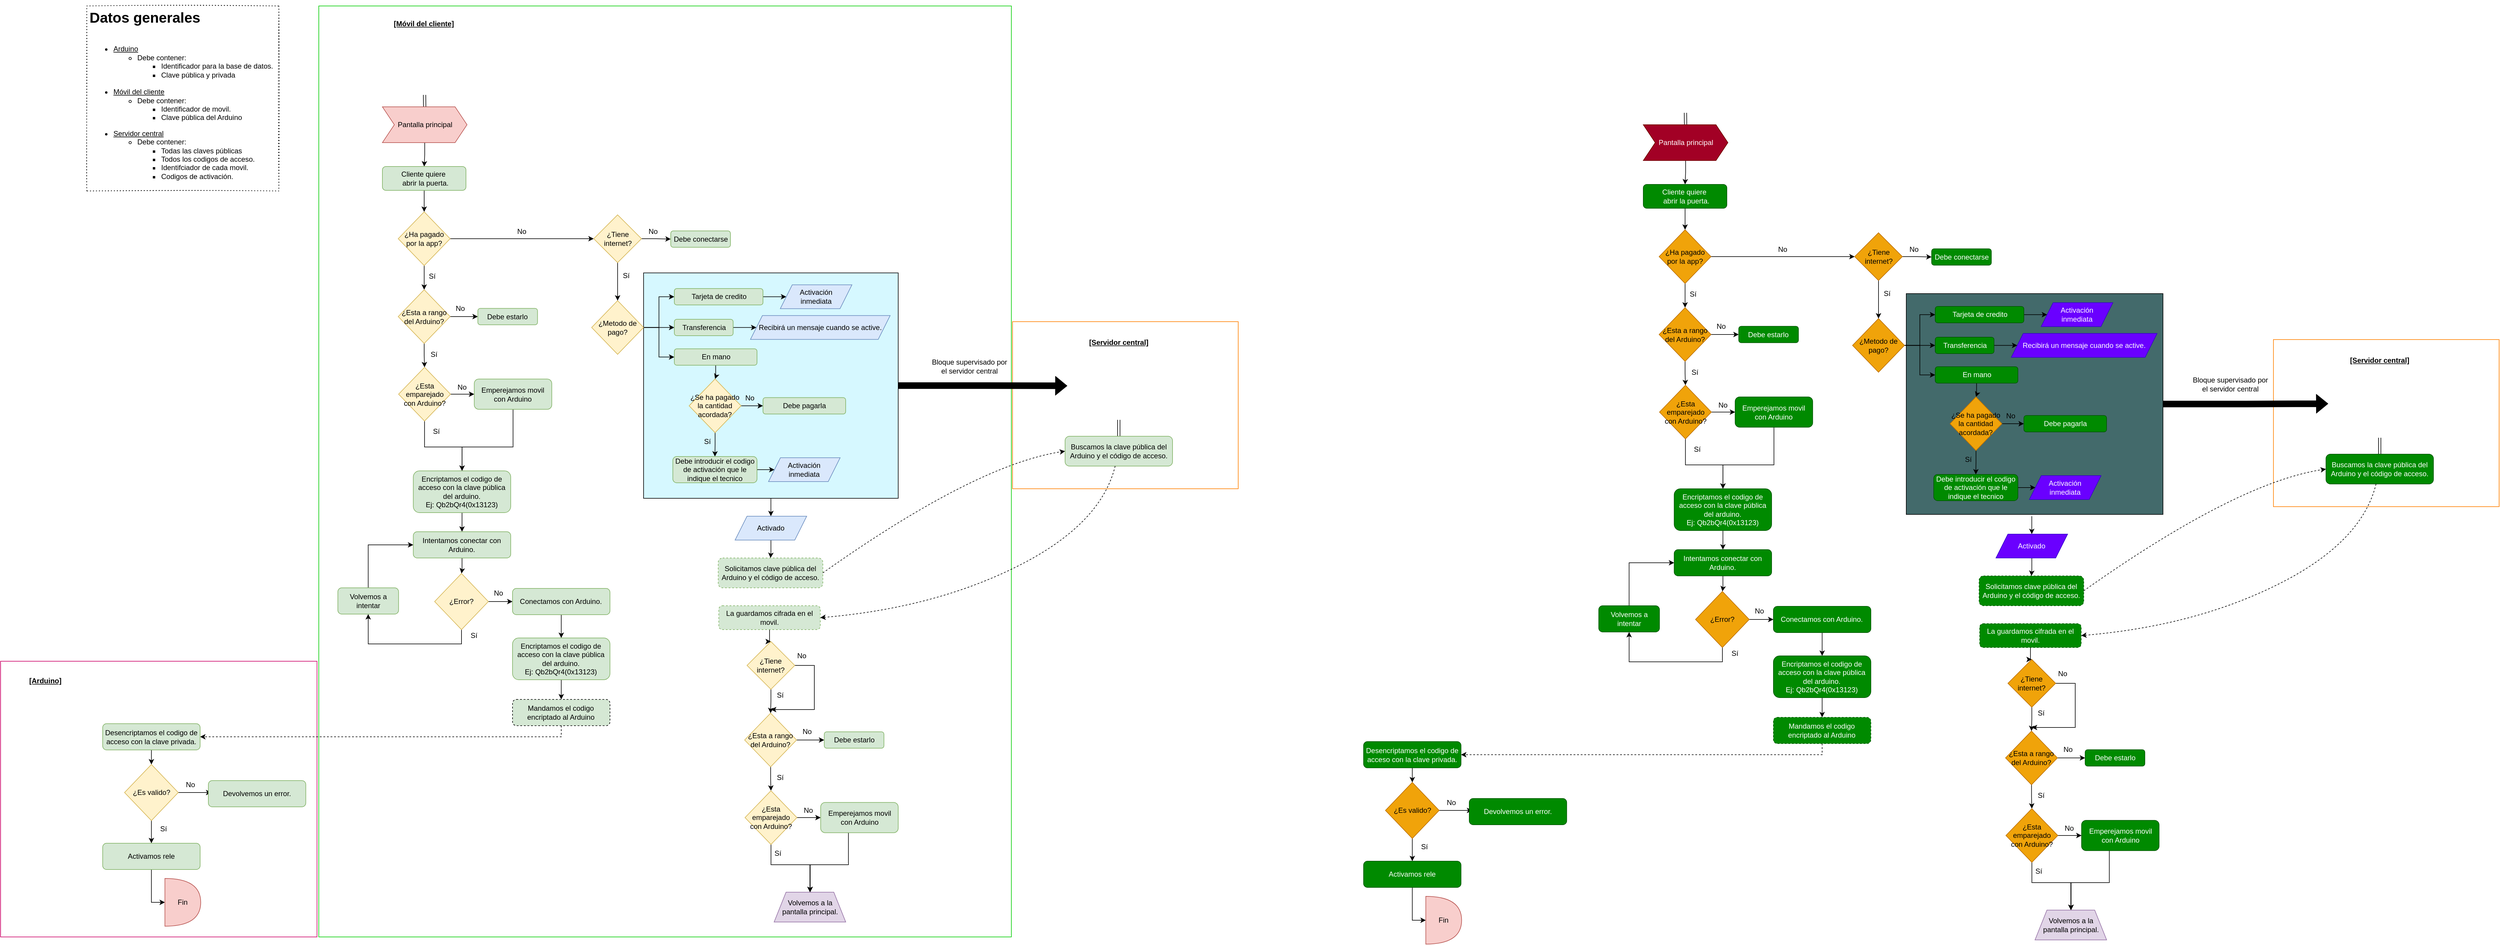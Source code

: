 <mxfile version="14.6.13" type="device" pages="4"><diagram id="cZ-8rKTNpJcsCTy6y_9c" name="Logica general"><mxGraphModel dx="1913" dy="1985" grid="1" gridSize="10" guides="1" tooltips="1" connect="1" arrows="1" fold="1" page="1" pageScale="1" pageWidth="827" pageHeight="1169" math="0" shadow="0"><root><mxCell id="3gneRG-eDRtqukRuUQl3-0"/><mxCell id="3gneRG-eDRtqukRuUQl3-1" parent="3gneRG-eDRtqukRuUQl3-0"/><mxCell id="t_y4hHpROKSuwiNfdIaq-171" value="" style="rounded=0;whiteSpace=wrap;html=1;shadow=0;glass=0;sketch=0;fillColor=#ffffff;gradientColor=#ffffff;strokeColor=#FF8000;" parent="3gneRG-eDRtqukRuUQl3-1" vertex="1"><mxGeometry x="1382" y="300" width="378" height="280" as="geometry"/></mxCell><mxCell id="t_y4hHpROKSuwiNfdIaq-165" value="" style="rounded=0;whiteSpace=wrap;html=1;shadow=0;glass=0;sketch=0;fillColor=#ffffff;gradientColor=#ffffff;strokeColor=#00CC00;" parent="3gneRG-eDRtqukRuUQl3-1" vertex="1"><mxGeometry x="220" y="-229" width="1160" height="1560" as="geometry"/></mxCell><mxCell id="t_y4hHpROKSuwiNfdIaq-157" value="" style="rounded=0;whiteSpace=wrap;html=1;shadow=0;glass=0;sketch=0;fillColor=#ffffff;gradientColor=#ffffff;strokeColor=#CC0066;" parent="3gneRG-eDRtqukRuUQl3-1" vertex="1"><mxGeometry x="-313" y="869" width="530" height="462" as="geometry"/></mxCell><mxCell id="r2WY3P1yU1goZ5ql15Gw-71" style="edgeStyle=orthogonalEdgeStyle;rounded=0;orthogonalLoop=1;jettySize=auto;html=1;entryX=0.5;entryY=0;entryDx=0;entryDy=0;" parent="3gneRG-eDRtqukRuUQl3-1" source="r2WY3P1yU1goZ5ql15Gw-69" target="r2WY3P1yU1goZ5ql15Gw-70" edge="1"><mxGeometry relative="1" as="geometry"/></mxCell><mxCell id="t_y4hHpROKSuwiNfdIaq-173" style="edgeStyle=orthogonalEdgeStyle;shape=flexArrow;rounded=0;sketch=0;orthogonalLoop=1;jettySize=auto;html=1;fillColor=#000000;" parent="3gneRG-eDRtqukRuUQl3-1" source="r2WY3P1yU1goZ5ql15Gw-69" target="ae3CB7L0KdN2hj4SWL6O-1" edge="1"><mxGeometry relative="1" as="geometry"/></mxCell><mxCell id="r2WY3P1yU1goZ5ql15Gw-69" value="" style="rounded=0;whiteSpace=wrap;html=1;shadow=0;glass=0;sketch=0;fillColor=#D6F8FF;" parent="3gneRG-eDRtqukRuUQl3-1" vertex="1"><mxGeometry x="764" y="218.28" width="426.5" height="377.72" as="geometry"/></mxCell><mxCell id="r2WY3P1yU1goZ5ql15Gw-18" style="edgeStyle=orthogonalEdgeStyle;rounded=0;orthogonalLoop=1;jettySize=auto;html=1;entryX=0;entryY=0.5;entryDx=0;entryDy=0;" parent="3gneRG-eDRtqukRuUQl3-1" source="r2WY3P1yU1goZ5ql15Gw-13" target="r2WY3P1yU1goZ5ql15Gw-17" edge="1"><mxGeometry relative="1" as="geometry"/></mxCell><mxCell id="r2WY3P1yU1goZ5ql15Gw-22" value="" style="edgeStyle=orthogonalEdgeStyle;rounded=0;orthogonalLoop=1;jettySize=auto;html=1;" parent="3gneRG-eDRtqukRuUQl3-1" source="r2WY3P1yU1goZ5ql15Gw-13" target="r2WY3P1yU1goZ5ql15Gw-21" edge="1"><mxGeometry relative="1" as="geometry"/></mxCell><mxCell id="r2WY3P1yU1goZ5ql15Gw-23" style="edgeStyle=orthogonalEdgeStyle;rounded=0;orthogonalLoop=1;jettySize=auto;html=1;entryX=0;entryY=0.5;entryDx=0;entryDy=0;" parent="3gneRG-eDRtqukRuUQl3-1" source="r2WY3P1yU1goZ5ql15Gw-13" target="r2WY3P1yU1goZ5ql15Gw-19" edge="1"><mxGeometry relative="1" as="geometry"/></mxCell><mxCell id="r2WY3P1yU1goZ5ql15Gw-13" value="¿Metodo de pago?" style="rhombus;whiteSpace=wrap;html=1;fillColor=#fff2cc;strokeColor=#d6b656;" parent="3gneRG-eDRtqukRuUQl3-1" vertex="1"><mxGeometry x="677" y="264.75" width="87" height="90" as="geometry"/></mxCell><mxCell id="t_y4hHpROKSuwiNfdIaq-25" style="edgeStyle=none;shape=link;orthogonalLoop=1;jettySize=auto;html=1;entryX=0.5;entryY=0;entryDx=0;entryDy=0;" parent="3gneRG-eDRtqukRuUQl3-1" source="IrkdRH-q9EWc_4sJVdAO-0" target="IrkdRH-q9EWc_4sJVdAO-23" edge="1"><mxGeometry relative="1" as="geometry"/></mxCell><mxCell id="IrkdRH-q9EWc_4sJVdAO-0" value="" style="shape=image;imageAspect=0;aspect=fixed;verticalLabelPosition=bottom;verticalAlign=top;image=https://images.vexels.com/media/users/3/157473/isolated/preview/fd9ed84b917f203ee4dcdc54053824d3-mobile-wifi-connection-icon-by-vexels.png;" parent="3gneRG-eDRtqukRuUQl3-1" vertex="1"><mxGeometry x="341.5" y="-190" width="110" height="110" as="geometry"/></mxCell><mxCell id="t_y4hHpROKSuwiNfdIaq-60" style="edgeStyle=orthogonalEdgeStyle;rounded=0;sketch=0;orthogonalLoop=1;jettySize=auto;html=1;entryX=0.5;entryY=0;entryDx=0;entryDy=0;" parent="3gneRG-eDRtqukRuUQl3-1" source="IrkdRH-q9EWc_4sJVdAO-23" target="t_y4hHpROKSuwiNfdIaq-58" edge="1"><mxGeometry relative="1" as="geometry"/></mxCell><mxCell id="IrkdRH-q9EWc_4sJVdAO-23" value="&lt;span&gt;Pantalla principal&lt;/span&gt;" style="shape=step;perimeter=stepPerimeter;whiteSpace=wrap;html=1;fixedSize=1;fillColor=#f8cecc;strokeColor=#b85450;" parent="3gneRG-eDRtqukRuUQl3-1" vertex="1"><mxGeometry x="326.5" y="-60" width="141.75" height="60" as="geometry"/></mxCell><mxCell id="IrkdRH-q9EWc_4sJVdAO-29" value="&lt;b&gt;&lt;u&gt;[Móvil del cliente]&lt;/u&gt;&lt;/b&gt;" style="text;html=1;strokeColor=none;fillColor=none;align=center;verticalAlign=middle;whiteSpace=wrap;rounded=0;" parent="3gneRG-eDRtqukRuUQl3-1" vertex="1"><mxGeometry x="335.5" y="-214" width="120" height="30" as="geometry"/></mxCell><mxCell id="t_y4hHpROKSuwiNfdIaq-172" style="rounded=0;sketch=0;orthogonalLoop=1;jettySize=auto;html=1;entryX=0.5;entryY=0;entryDx=0;entryDy=0;fillColor=#000000;shape=link;" parent="3gneRG-eDRtqukRuUQl3-1" source="ae3CB7L0KdN2hj4SWL6O-1" target="t_y4hHpROKSuwiNfdIaq-170" edge="1"><mxGeometry relative="1" as="geometry"/></mxCell><mxCell id="ae3CB7L0KdN2hj4SWL6O-1" value="" style="shape=image;verticalLabelPosition=bottom;labelBackgroundColor=#ffffff;verticalAlign=top;aspect=fixed;imageAspect=0;image=https://freepikpsd.com/media/2020/04/Storage-Data-Center-PNG-File.png;" parent="3gneRG-eDRtqukRuUQl3-1" vertex="1"><mxGeometry x="1473.48" y="350.43" width="173.03" height="114.13" as="geometry"/></mxCell><mxCell id="r2WY3P1yU1goZ5ql15Gw-27" style="edgeStyle=orthogonalEdgeStyle;rounded=0;orthogonalLoop=1;jettySize=auto;html=1;entryX=0;entryY=0.5;entryDx=0;entryDy=0;" parent="3gneRG-eDRtqukRuUQl3-1" source="r2WY3P1yU1goZ5ql15Gw-2" target="r2WY3P1yU1goZ5ql15Gw-26" edge="1"><mxGeometry relative="1" as="geometry"/></mxCell><mxCell id="t_y4hHpROKSuwiNfdIaq-115" style="edgeStyle=orthogonalEdgeStyle;rounded=0;sketch=0;orthogonalLoop=1;jettySize=auto;html=1;entryX=0.5;entryY=0;entryDx=0;entryDy=0;" parent="3gneRG-eDRtqukRuUQl3-1" source="r2WY3P1yU1goZ5ql15Gw-2" target="t_y4hHpROKSuwiNfdIaq-103" edge="1"><mxGeometry relative="1" as="geometry"/></mxCell><mxCell id="r2WY3P1yU1goZ5ql15Gw-2" value="¿Ha pagado por la app?" style="rhombus;whiteSpace=wrap;html=1;fillColor=#fff2cc;strokeColor=#d6b656;" parent="3gneRG-eDRtqukRuUQl3-1" vertex="1"><mxGeometry x="353" y="116" width="87" height="90" as="geometry"/></mxCell><mxCell id="r2WY3P1yU1goZ5ql15Gw-5" value="No" style="text;html=1;strokeColor=none;fillColor=none;align=center;verticalAlign=middle;whiteSpace=wrap;rounded=0;" parent="3gneRG-eDRtqukRuUQl3-1" vertex="1"><mxGeometry x="540" y="138.63" width="40" height="20" as="geometry"/></mxCell><mxCell id="r2WY3P1yU1goZ5ql15Gw-45" style="edgeStyle=orthogonalEdgeStyle;rounded=0;orthogonalLoop=1;jettySize=auto;html=1;entryX=0;entryY=0.5;entryDx=0;entryDy=0;" parent="3gneRG-eDRtqukRuUQl3-1" source="r2WY3P1yU1goZ5ql15Gw-17" target="r2WY3P1yU1goZ5ql15Gw-46" edge="1"><mxGeometry relative="1" as="geometry"><mxPoint x="1117.5" y="258.28" as="targetPoint"/></mxGeometry></mxCell><mxCell id="r2WY3P1yU1goZ5ql15Gw-17" value="Tarjeta de credito" style="rounded=1;whiteSpace=wrap;html=1;fillColor=#d5e8d4;strokeColor=#82b366;" parent="3gneRG-eDRtqukRuUQl3-1" vertex="1"><mxGeometry x="815.5" y="244.53" width="148.5" height="27.5" as="geometry"/></mxCell><mxCell id="r2WY3P1yU1goZ5ql15Gw-51" style="edgeStyle=orthogonalEdgeStyle;rounded=0;orthogonalLoop=1;jettySize=auto;html=1;entryX=0;entryY=0.5;entryDx=0;entryDy=0;" parent="3gneRG-eDRtqukRuUQl3-1" source="r2WY3P1yU1goZ5ql15Gw-19" target="r2WY3P1yU1goZ5ql15Gw-50" edge="1"><mxGeometry relative="1" as="geometry"/></mxCell><mxCell id="r2WY3P1yU1goZ5ql15Gw-19" value="Transferencia" style="rounded=1;whiteSpace=wrap;html=1;fillColor=#d5e8d4;strokeColor=#82b366;" parent="3gneRG-eDRtqukRuUQl3-1" vertex="1"><mxGeometry x="815.5" y="296" width="98.5" height="27.5" as="geometry"/></mxCell><mxCell id="r2WY3P1yU1goZ5ql15Gw-54" style="edgeStyle=orthogonalEdgeStyle;rounded=0;orthogonalLoop=1;jettySize=auto;html=1;entryX=0.5;entryY=0;entryDx=0;entryDy=0;" parent="3gneRG-eDRtqukRuUQl3-1" source="r2WY3P1yU1goZ5ql15Gw-21" target="r2WY3P1yU1goZ5ql15Gw-53" edge="1"><mxGeometry relative="1" as="geometry"/></mxCell><mxCell id="r2WY3P1yU1goZ5ql15Gw-21" value="En mano" style="rounded=1;whiteSpace=wrap;html=1;fillColor=#d5e8d4;strokeColor=#82b366;" parent="3gneRG-eDRtqukRuUQl3-1" vertex="1"><mxGeometry x="815.5" y="345.53" width="138.5" height="27.5" as="geometry"/></mxCell><mxCell id="r2WY3P1yU1goZ5ql15Gw-30" style="edgeStyle=orthogonalEdgeStyle;rounded=0;orthogonalLoop=1;jettySize=auto;html=1;entryX=0.5;entryY=0;entryDx=0;entryDy=0;" parent="3gneRG-eDRtqukRuUQl3-1" source="r2WY3P1yU1goZ5ql15Gw-26" target="r2WY3P1yU1goZ5ql15Gw-13" edge="1"><mxGeometry relative="1" as="geometry"/></mxCell><mxCell id="r2WY3P1yU1goZ5ql15Gw-34" style="edgeStyle=orthogonalEdgeStyle;rounded=0;orthogonalLoop=1;jettySize=auto;html=1;entryX=0;entryY=0.5;entryDx=0;entryDy=0;" parent="3gneRG-eDRtqukRuUQl3-1" source="r2WY3P1yU1goZ5ql15Gw-26" target="r2WY3P1yU1goZ5ql15Gw-32" edge="1"><mxGeometry relative="1" as="geometry"/></mxCell><mxCell id="r2WY3P1yU1goZ5ql15Gw-26" value="¿Tiene internet?" style="rhombus;whiteSpace=wrap;html=1;fillColor=#fff2cc;strokeColor=#d6b656;" parent="3gneRG-eDRtqukRuUQl3-1" vertex="1"><mxGeometry x="680.5" y="121" width="80" height="80" as="geometry"/></mxCell><mxCell id="r2WY3P1yU1goZ5ql15Gw-31" value="Sí" style="text;html=1;strokeColor=none;fillColor=none;align=center;verticalAlign=middle;whiteSpace=wrap;rounded=0;" parent="3gneRG-eDRtqukRuUQl3-1" vertex="1"><mxGeometry x="715" y="212.94" width="40" height="20" as="geometry"/></mxCell><mxCell id="r2WY3P1yU1goZ5ql15Gw-32" value="Debe conectarse" style="rounded=1;whiteSpace=wrap;html=1;fillColor=#d5e8d4;strokeColor=#82b366;" parent="3gneRG-eDRtqukRuUQl3-1" vertex="1"><mxGeometry x="809.5" y="147.88" width="100" height="27.5" as="geometry"/></mxCell><mxCell id="r2WY3P1yU1goZ5ql15Gw-33" value="No" style="text;html=1;strokeColor=none;fillColor=none;align=center;verticalAlign=middle;whiteSpace=wrap;rounded=0;" parent="3gneRG-eDRtqukRuUQl3-1" vertex="1"><mxGeometry x="759.5" y="138.63" width="40" height="20" as="geometry"/></mxCell><mxCell id="r2WY3P1yU1goZ5ql15Gw-40" value="Bloque supervisado por el servidor central" style="text;html=1;strokeColor=none;fillColor=none;align=center;verticalAlign=middle;whiteSpace=wrap;rounded=0;" parent="3gneRG-eDRtqukRuUQl3-1" vertex="1"><mxGeometry x="1240" y="364.5" width="140" height="20" as="geometry"/></mxCell><mxCell id="r2WY3P1yU1goZ5ql15Gw-46" value="&lt;span&gt;Activación&lt;/span&gt;&lt;br&gt;&lt;span&gt;inmediata&lt;/span&gt;" style="shape=parallelogram;perimeter=parallelogramPerimeter;whiteSpace=wrap;html=1;fixedSize=1;rounded=0;shadow=0;glass=0;sketch=0;fillColor=#dae8fc;strokeColor=#6c8ebf;" parent="3gneRG-eDRtqukRuUQl3-1" vertex="1"><mxGeometry x="993" y="238.28" width="120" height="40" as="geometry"/></mxCell><mxCell id="r2WY3P1yU1goZ5ql15Gw-50" value="Recibirá un mensaje cuando se active." style="shape=parallelogram;perimeter=parallelogramPerimeter;whiteSpace=wrap;html=1;fixedSize=1;rounded=0;shadow=0;glass=0;sketch=0;fillColor=#dae8fc;strokeColor=#6c8ebf;" parent="3gneRG-eDRtqukRuUQl3-1" vertex="1"><mxGeometry x="943" y="289.75" width="234" height="40" as="geometry"/></mxCell><mxCell id="r2WY3P1yU1goZ5ql15Gw-56" style="edgeStyle=orthogonalEdgeStyle;rounded=0;orthogonalLoop=1;jettySize=auto;html=1;entryX=0;entryY=0.5;entryDx=0;entryDy=0;" parent="3gneRG-eDRtqukRuUQl3-1" source="r2WY3P1yU1goZ5ql15Gw-53" target="r2WY3P1yU1goZ5ql15Gw-58" edge="1"><mxGeometry relative="1" as="geometry"><mxPoint x="977" y="441" as="targetPoint"/></mxGeometry></mxCell><mxCell id="r2WY3P1yU1goZ5ql15Gw-63" style="edgeStyle=orthogonalEdgeStyle;rounded=0;orthogonalLoop=1;jettySize=auto;html=1;entryX=0.5;entryY=0;entryDx=0;entryDy=0;" parent="3gneRG-eDRtqukRuUQl3-1" source="r2WY3P1yU1goZ5ql15Gw-53" target="r2WY3P1yU1goZ5ql15Gw-64" edge="1"><mxGeometry relative="1" as="geometry"><mxPoint x="887" y="556" as="targetPoint"/></mxGeometry></mxCell><mxCell id="r2WY3P1yU1goZ5ql15Gw-53" value="¿Se ha pagado la cantidad acordada?" style="rhombus;whiteSpace=wrap;html=1;fillColor=#fff2cc;strokeColor=#d6b656;" parent="3gneRG-eDRtqukRuUQl3-1" vertex="1"><mxGeometry x="840.25" y="396" width="87" height="90" as="geometry"/></mxCell><mxCell id="r2WY3P1yU1goZ5ql15Gw-58" value="Debe pagarla" style="rounded=1;whiteSpace=wrap;html=1;fillColor=#d5e8d4;strokeColor=#82b366;" parent="3gneRG-eDRtqukRuUQl3-1" vertex="1"><mxGeometry x="964" y="427.25" width="138.5" height="27.5" as="geometry"/></mxCell><mxCell id="r2WY3P1yU1goZ5ql15Gw-60" value="Sí" style="text;html=1;strokeColor=none;fillColor=none;align=center;verticalAlign=middle;whiteSpace=wrap;rounded=0;" parent="3gneRG-eDRtqukRuUQl3-1" vertex="1"><mxGeometry x="390.37" y="213.94" width="40" height="20" as="geometry"/></mxCell><mxCell id="r2WY3P1yU1goZ5ql15Gw-61" value="No" style="text;html=1;strokeColor=none;fillColor=none;align=center;verticalAlign=middle;whiteSpace=wrap;rounded=0;" parent="3gneRG-eDRtqukRuUQl3-1" vertex="1"><mxGeometry x="922" y="418" width="40" height="20" as="geometry"/></mxCell><mxCell id="r2WY3P1yU1goZ5ql15Gw-62" value="Sí" style="text;html=1;strokeColor=none;fillColor=none;align=center;verticalAlign=middle;whiteSpace=wrap;rounded=0;" parent="3gneRG-eDRtqukRuUQl3-1" vertex="1"><mxGeometry x="850.5" y="491" width="40" height="20" as="geometry"/></mxCell><mxCell id="r2WY3P1yU1goZ5ql15Gw-68" style="edgeStyle=orthogonalEdgeStyle;rounded=0;orthogonalLoop=1;jettySize=auto;html=1;entryX=0;entryY=0.5;entryDx=0;entryDy=0;" parent="3gneRG-eDRtqukRuUQl3-1" source="r2WY3P1yU1goZ5ql15Gw-64" target="r2WY3P1yU1goZ5ql15Gw-67" edge="1"><mxGeometry relative="1" as="geometry"/></mxCell><mxCell id="r2WY3P1yU1goZ5ql15Gw-64" value="Debe introducir el codigo de activación que le indique el tecnico" style="rounded=1;whiteSpace=wrap;html=1;fillColor=#d5e8d4;strokeColor=#82b366;" parent="3gneRG-eDRtqukRuUQl3-1" vertex="1"><mxGeometry x="813" y="526" width="141" height="44" as="geometry"/></mxCell><mxCell id="r2WY3P1yU1goZ5ql15Gw-67" value="&lt;span&gt;Activación&lt;/span&gt;&lt;br&gt;&lt;span&gt;inmediata&lt;/span&gt;" style="shape=parallelogram;perimeter=parallelogramPerimeter;whiteSpace=wrap;html=1;fixedSize=1;rounded=0;shadow=0;glass=0;sketch=0;fillColor=#dae8fc;strokeColor=#6c8ebf;" parent="3gneRG-eDRtqukRuUQl3-1" vertex="1"><mxGeometry x="973.25" y="528" width="120" height="40" as="geometry"/></mxCell><mxCell id="r2WY3P1yU1goZ5ql15Gw-72" style="edgeStyle=orthogonalEdgeStyle;rounded=0;orthogonalLoop=1;jettySize=auto;html=1;entryX=0.5;entryY=0;entryDx=0;entryDy=0;" parent="3gneRG-eDRtqukRuUQl3-1" source="r2WY3P1yU1goZ5ql15Gw-70" target="r2WY3P1yU1goZ5ql15Gw-73" edge="1"><mxGeometry relative="1" as="geometry"><mxPoint x="977.25" y="706" as="targetPoint"/></mxGeometry></mxCell><mxCell id="r2WY3P1yU1goZ5ql15Gw-70" value="Activado" style="shape=parallelogram;perimeter=parallelogramPerimeter;whiteSpace=wrap;html=1;fixedSize=1;rounded=0;shadow=0;glass=0;sketch=0;fillColor=#dae8fc;strokeColor=#6c8ebf;" parent="3gneRG-eDRtqukRuUQl3-1" vertex="1"><mxGeometry x="917.25" y="626" width="120" height="40" as="geometry"/></mxCell><mxCell id="r2WY3P1yU1goZ5ql15Gw-73" value="Solicitamos clave pública del Arduino y el código de acceso." style="rounded=1;whiteSpace=wrap;html=1;fillColor=#d5e8d4;strokeColor=#82b366;dashed=1;" parent="3gneRG-eDRtqukRuUQl3-1" vertex="1"><mxGeometry x="889" y="696" width="175.25" height="50" as="geometry"/></mxCell><mxCell id="t_y4hHpROKSuwiNfdIaq-134" style="edgeStyle=orthogonalEdgeStyle;rounded=0;sketch=0;orthogonalLoop=1;jettySize=auto;html=1;entryX=0.5;entryY=0;entryDx=0;entryDy=0;" parent="3gneRG-eDRtqukRuUQl3-1" source="r2WY3P1yU1goZ5ql15Gw-78" target="t_y4hHpROKSuwiNfdIaq-133" edge="1"><mxGeometry relative="1" as="geometry"/></mxCell><mxCell id="r2WY3P1yU1goZ5ql15Gw-78" value="La guardamos cifrada en el movil." style="rounded=1;whiteSpace=wrap;html=1;fillColor=#d5e8d4;strokeColor=#82b366;dashed=1;" parent="3gneRG-eDRtqukRuUQl3-1" vertex="1"><mxGeometry x="890" y="776" width="170" height="40" as="geometry"/></mxCell><mxCell id="t_y4hHpROKSuwiNfdIaq-120" style="edgeStyle=orthogonalEdgeStyle;rounded=0;sketch=0;orthogonalLoop=1;jettySize=auto;html=1;entryX=0.5;entryY=0;entryDx=0;entryDy=0;" parent="3gneRG-eDRtqukRuUQl3-1" source="r2WY3P1yU1goZ5ql15Gw-84" target="t_y4hHpROKSuwiNfdIaq-119" edge="1"><mxGeometry relative="1" as="geometry"/></mxCell><mxCell id="r2WY3P1yU1goZ5ql15Gw-84" value="Encriptamos el codigo de acceso con la clave pública del arduino.&lt;br&gt;Ej: Qb2bQr4(0x13123)" style="rounded=1;whiteSpace=wrap;html=1;fillColor=#d5e8d4;strokeColor=#82b366;" parent="3gneRG-eDRtqukRuUQl3-1" vertex="1"><mxGeometry x="378.26" y="550" width="163.22" height="70" as="geometry"/></mxCell><mxCell id="t_y4hHpROKSuwiNfdIaq-0" value="&lt;b&gt;&lt;u&gt;[Servidor central]&lt;/u&gt;&lt;/b&gt;" style="text;html=1;strokeColor=none;fillColor=none;align=center;verticalAlign=middle;whiteSpace=wrap;rounded=0;" parent="3gneRG-eDRtqukRuUQl3-1" vertex="1"><mxGeometry x="1500" y="320.43" width="120" height="30" as="geometry"/></mxCell><mxCell id="t_y4hHpROKSuwiNfdIaq-1" value="&lt;b&gt;&lt;u&gt;[Arduino]&lt;/u&gt;&lt;/b&gt;" style="text;html=1;strokeColor=none;fillColor=none;align=center;verticalAlign=middle;whiteSpace=wrap;rounded=0;" parent="3gneRG-eDRtqukRuUQl3-1" vertex="1"><mxGeometry x="-298.01" y="886.52" width="120" height="30" as="geometry"/></mxCell><mxCell id="t_y4hHpROKSuwiNfdIaq-4" value="" style="shape=image;verticalLabelPosition=bottom;labelBackgroundColor=#ffffff;verticalAlign=top;aspect=fixed;imageAspect=0;image=https://cdn.pixabay.com/photo/2017/03/23/12/32/arduino-2168193_1280.png;" parent="3gneRG-eDRtqukRuUQl3-1" vertex="1"><mxGeometry x="-300.52" y="923.52" width="125.02" height="88.48" as="geometry"/></mxCell><mxCell id="t_y4hHpROKSuwiNfdIaq-44" style="edgeStyle=orthogonalEdgeStyle;rounded=0;sketch=0;orthogonalLoop=1;jettySize=auto;html=1;entryX=0;entryY=0.5;entryDx=0;entryDy=0;" parent="3gneRG-eDRtqukRuUQl3-1" source="t_y4hHpROKSuwiNfdIaq-34" target="t_y4hHpROKSuwiNfdIaq-50" edge="1"><mxGeometry relative="1" as="geometry"><mxPoint x="1067.12" y="1001" as="targetPoint"/></mxGeometry></mxCell><mxCell id="t_y4hHpROKSuwiNfdIaq-72" style="edgeStyle=orthogonalEdgeStyle;rounded=0;sketch=0;orthogonalLoop=1;jettySize=auto;html=1;entryX=0.5;entryY=0;entryDx=0;entryDy=0;" parent="3gneRG-eDRtqukRuUQl3-1" source="t_y4hHpROKSuwiNfdIaq-34" target="t_y4hHpROKSuwiNfdIaq-70" edge="1"><mxGeometry relative="1" as="geometry"/></mxCell><mxCell id="t_y4hHpROKSuwiNfdIaq-34" value="¿Esta a rango del Arduino?" style="rhombus;whiteSpace=wrap;html=1;fillColor=#fff2cc;strokeColor=#d6b656;" parent="3gneRG-eDRtqukRuUQl3-1" vertex="1"><mxGeometry x="933.25" y="956" width="87" height="90" as="geometry"/></mxCell><mxCell id="t_y4hHpROKSuwiNfdIaq-45" value="No" style="text;html=1;strokeColor=none;fillColor=none;align=center;verticalAlign=middle;whiteSpace=wrap;rounded=0;" parent="3gneRG-eDRtqukRuUQl3-1" vertex="1"><mxGeometry x="1017.62" y="977" width="40" height="20" as="geometry"/></mxCell><mxCell id="t_y4hHpROKSuwiNfdIaq-46" value="Sí" style="text;html=1;strokeColor=none;fillColor=none;align=center;verticalAlign=middle;whiteSpace=wrap;rounded=0;" parent="3gneRG-eDRtqukRuUQl3-1" vertex="1"><mxGeometry x="973.37" y="1054" width="40" height="20" as="geometry"/></mxCell><mxCell id="t_y4hHpROKSuwiNfdIaq-50" value="Debe estarlo" style="rounded=1;whiteSpace=wrap;html=1;fillColor=#d5e8d4;strokeColor=#82b366;" parent="3gneRG-eDRtqukRuUQl3-1" vertex="1"><mxGeometry x="1066.62" y="987.25" width="100" height="27.5" as="geometry"/></mxCell><mxCell id="t_y4hHpROKSuwiNfdIaq-54" value="Volvemos a la pantalla principal." style="shape=trapezoid;perimeter=trapezoidPerimeter;whiteSpace=wrap;html=1;fixedSize=1;rounded=0;shadow=0;glass=0;sketch=0;strokeColor=#9673a6;fillColor=#e1d5e7;" parent="3gneRG-eDRtqukRuUQl3-1" vertex="1"><mxGeometry x="982.62" y="1256" width="120" height="50" as="geometry"/></mxCell><mxCell id="t_y4hHpROKSuwiNfdIaq-61" style="edgeStyle=orthogonalEdgeStyle;rounded=0;sketch=0;orthogonalLoop=1;jettySize=auto;html=1;entryX=0.5;entryY=0;entryDx=0;entryDy=0;" parent="3gneRG-eDRtqukRuUQl3-1" source="t_y4hHpROKSuwiNfdIaq-58" target="r2WY3P1yU1goZ5ql15Gw-2" edge="1"><mxGeometry relative="1" as="geometry"/></mxCell><mxCell id="t_y4hHpROKSuwiNfdIaq-58" value="&lt;span style=&quot;font-family: &amp;#34;helvetica&amp;#34;&quot;&gt;&amp;nbsp; &amp;nbsp; &amp;nbsp; Cliente quiere&amp;nbsp; &amp;nbsp; &amp;nbsp; &amp;nbsp; &amp;nbsp;abrir la puerta.&lt;/span&gt;" style="rounded=1;whiteSpace=wrap;html=1;fillColor=#d5e8d4;strokeColor=#82b366;" parent="3gneRG-eDRtqukRuUQl3-1" vertex="1"><mxGeometry x="326.5" y="40" width="140" height="40" as="geometry"/></mxCell><mxCell id="t_y4hHpROKSuwiNfdIaq-74" style="edgeStyle=orthogonalEdgeStyle;rounded=0;sketch=0;orthogonalLoop=1;jettySize=auto;html=1;entryX=0.5;entryY=0;entryDx=0;entryDy=0;" parent="3gneRG-eDRtqukRuUQl3-1" source="t_y4hHpROKSuwiNfdIaq-68" target="t_y4hHpROKSuwiNfdIaq-54" edge="1"><mxGeometry relative="1" as="geometry"><Array as="points"><mxPoint x="1107.12" y="1210"/><mxPoint x="1043.12" y="1210"/></Array></mxGeometry></mxCell><mxCell id="t_y4hHpROKSuwiNfdIaq-68" value="Emperejamos movil con Arduino" style="rounded=1;whiteSpace=wrap;html=1;fillColor=#d5e8d4;strokeColor=#82b366;" parent="3gneRG-eDRtqukRuUQl3-1" vertex="1"><mxGeometry x="1060.62" y="1105.63" width="129.88" height="50.75" as="geometry"/></mxCell><mxCell id="t_y4hHpROKSuwiNfdIaq-73" style="edgeStyle=orthogonalEdgeStyle;rounded=0;sketch=0;orthogonalLoop=1;jettySize=auto;html=1;" parent="3gneRG-eDRtqukRuUQl3-1" source="t_y4hHpROKSuwiNfdIaq-70" target="t_y4hHpROKSuwiNfdIaq-54" edge="1"><mxGeometry relative="1" as="geometry"><Array as="points"><mxPoint x="977.12" y="1210"/><mxPoint x="1043.12" y="1210"/></Array></mxGeometry></mxCell><mxCell id="t_y4hHpROKSuwiNfdIaq-75" style="edgeStyle=orthogonalEdgeStyle;rounded=0;sketch=0;orthogonalLoop=1;jettySize=auto;html=1;entryX=0;entryY=0.5;entryDx=0;entryDy=0;" parent="3gneRG-eDRtqukRuUQl3-1" source="t_y4hHpROKSuwiNfdIaq-70" target="t_y4hHpROKSuwiNfdIaq-68" edge="1"><mxGeometry relative="1" as="geometry"/></mxCell><mxCell id="t_y4hHpROKSuwiNfdIaq-70" value="¿Esta emparejado con Arduino?" style="rhombus;whiteSpace=wrap;html=1;fillColor=#fff2cc;strokeColor=#d6b656;" parent="3gneRG-eDRtqukRuUQl3-1" vertex="1"><mxGeometry x="933.87" y="1086" width="87" height="90" as="geometry"/></mxCell><mxCell id="t_y4hHpROKSuwiNfdIaq-77" value="No" style="text;html=1;strokeColor=none;fillColor=none;align=center;verticalAlign=middle;whiteSpace=wrap;rounded=0;" parent="3gneRG-eDRtqukRuUQl3-1" vertex="1"><mxGeometry x="1020.12" y="1109" width="40" height="20" as="geometry"/></mxCell><mxCell id="t_y4hHpROKSuwiNfdIaq-99" value="Sí" style="text;html=1;strokeColor=none;fillColor=none;align=center;verticalAlign=middle;whiteSpace=wrap;rounded=0;" parent="3gneRG-eDRtqukRuUQl3-1" vertex="1"><mxGeometry x="968.62" y="1181" width="40" height="20" as="geometry"/></mxCell><mxCell id="t_y4hHpROKSuwiNfdIaq-101" style="edgeStyle=orthogonalEdgeStyle;rounded=0;sketch=0;orthogonalLoop=1;jettySize=auto;html=1;entryX=0;entryY=0.5;entryDx=0;entryDy=0;" parent="3gneRG-eDRtqukRuUQl3-1" source="t_y4hHpROKSuwiNfdIaq-103" target="t_y4hHpROKSuwiNfdIaq-106" edge="1"><mxGeometry relative="1" as="geometry"><mxPoint x="486.87" y="291.5" as="targetPoint"/></mxGeometry></mxCell><mxCell id="t_y4hHpROKSuwiNfdIaq-102" style="edgeStyle=orthogonalEdgeStyle;rounded=0;sketch=0;orthogonalLoop=1;jettySize=auto;html=1;entryX=0.5;entryY=0;entryDx=0;entryDy=0;" parent="3gneRG-eDRtqukRuUQl3-1" source="t_y4hHpROKSuwiNfdIaq-103" target="t_y4hHpROKSuwiNfdIaq-112" edge="1"><mxGeometry relative="1" as="geometry"/></mxCell><mxCell id="t_y4hHpROKSuwiNfdIaq-103" value="¿Esta a rango del Arduino?" style="rhombus;whiteSpace=wrap;html=1;fillColor=#fff2cc;strokeColor=#d6b656;" parent="3gneRG-eDRtqukRuUQl3-1" vertex="1"><mxGeometry x="353" y="246.5" width="87" height="90" as="geometry"/></mxCell><mxCell id="t_y4hHpROKSuwiNfdIaq-104" value="No" style="text;html=1;strokeColor=none;fillColor=none;align=center;verticalAlign=middle;whiteSpace=wrap;rounded=0;" parent="3gneRG-eDRtqukRuUQl3-1" vertex="1"><mxGeometry x="437.37" y="267.5" width="40" height="20" as="geometry"/></mxCell><mxCell id="t_y4hHpROKSuwiNfdIaq-105" value="Sí" style="text;html=1;strokeColor=none;fillColor=none;align=center;verticalAlign=middle;whiteSpace=wrap;rounded=0;" parent="3gneRG-eDRtqukRuUQl3-1" vertex="1"><mxGeometry x="393.12" y="344.5" width="40" height="20" as="geometry"/></mxCell><mxCell id="t_y4hHpROKSuwiNfdIaq-106" value="Debe estarlo" style="rounded=1;whiteSpace=wrap;html=1;fillColor=#d5e8d4;strokeColor=#82b366;" parent="3gneRG-eDRtqukRuUQl3-1" vertex="1"><mxGeometry x="486.37" y="277.75" width="100" height="27.5" as="geometry"/></mxCell><mxCell id="t_y4hHpROKSuwiNfdIaq-118" style="edgeStyle=orthogonalEdgeStyle;rounded=0;sketch=0;orthogonalLoop=1;jettySize=auto;html=1;entryX=0.5;entryY=0;entryDx=0;entryDy=0;" parent="3gneRG-eDRtqukRuUQl3-1" source="t_y4hHpROKSuwiNfdIaq-109" target="r2WY3P1yU1goZ5ql15Gw-84" edge="1"><mxGeometry relative="1" as="geometry"><Array as="points"><mxPoint x="545" y="510"/><mxPoint x="460" y="510"/></Array></mxGeometry></mxCell><mxCell id="t_y4hHpROKSuwiNfdIaq-109" value="Emperejamos movil con Arduino" style="rounded=1;whiteSpace=wrap;html=1;fillColor=#d5e8d4;strokeColor=#82b366;" parent="3gneRG-eDRtqukRuUQl3-1" vertex="1"><mxGeometry x="480.37" y="396.13" width="129.88" height="50.75" as="geometry"/></mxCell><mxCell id="t_y4hHpROKSuwiNfdIaq-111" style="edgeStyle=orthogonalEdgeStyle;rounded=0;sketch=0;orthogonalLoop=1;jettySize=auto;html=1;entryX=0;entryY=0.5;entryDx=0;entryDy=0;" parent="3gneRG-eDRtqukRuUQl3-1" source="t_y4hHpROKSuwiNfdIaq-112" target="t_y4hHpROKSuwiNfdIaq-109" edge="1"><mxGeometry relative="1" as="geometry"/></mxCell><mxCell id="t_y4hHpROKSuwiNfdIaq-117" style="edgeStyle=orthogonalEdgeStyle;rounded=0;sketch=0;orthogonalLoop=1;jettySize=auto;html=1;" parent="3gneRG-eDRtqukRuUQl3-1" source="t_y4hHpROKSuwiNfdIaq-112" target="r2WY3P1yU1goZ5ql15Gw-84" edge="1"><mxGeometry relative="1" as="geometry"><Array as="points"><mxPoint x="397" y="510"/><mxPoint x="460" y="510"/></Array></mxGeometry></mxCell><mxCell id="t_y4hHpROKSuwiNfdIaq-112" value="¿Esta emparejado con Arduino?" style="rhombus;whiteSpace=wrap;html=1;fillColor=#fff2cc;strokeColor=#d6b656;" parent="3gneRG-eDRtqukRuUQl3-1" vertex="1"><mxGeometry x="353.62" y="376.5" width="87" height="90" as="geometry"/></mxCell><mxCell id="t_y4hHpROKSuwiNfdIaq-113" value="No" style="text;html=1;strokeColor=none;fillColor=none;align=center;verticalAlign=middle;whiteSpace=wrap;rounded=0;" parent="3gneRG-eDRtqukRuUQl3-1" vertex="1"><mxGeometry x="439.87" y="399.5" width="40" height="20" as="geometry"/></mxCell><mxCell id="t_y4hHpROKSuwiNfdIaq-114" value="Sí" style="text;html=1;strokeColor=none;fillColor=none;align=center;verticalAlign=middle;whiteSpace=wrap;rounded=0;" parent="3gneRG-eDRtqukRuUQl3-1" vertex="1"><mxGeometry x="397.37" y="473.88" width="40" height="20" as="geometry"/></mxCell><mxCell id="t_y4hHpROKSuwiNfdIaq-123" style="edgeStyle=orthogonalEdgeStyle;rounded=0;sketch=0;orthogonalLoop=1;jettySize=auto;html=1;entryX=0.5;entryY=0;entryDx=0;entryDy=0;" parent="3gneRG-eDRtqukRuUQl3-1" source="t_y4hHpROKSuwiNfdIaq-119" target="t_y4hHpROKSuwiNfdIaq-121" edge="1"><mxGeometry relative="1" as="geometry"/></mxCell><mxCell id="t_y4hHpROKSuwiNfdIaq-119" value="Intentamos conectar con Arduino." style="rounded=1;whiteSpace=wrap;html=1;fillColor=#d5e8d4;strokeColor=#82b366;" parent="3gneRG-eDRtqukRuUQl3-1" vertex="1"><mxGeometry x="378.26" y="652" width="163.22" height="44" as="geometry"/></mxCell><mxCell id="t_y4hHpROKSuwiNfdIaq-126" style="edgeStyle=orthogonalEdgeStyle;rounded=0;sketch=0;orthogonalLoop=1;jettySize=auto;html=1;entryX=0.5;entryY=1;entryDx=0;entryDy=0;" parent="3gneRG-eDRtqukRuUQl3-1" source="t_y4hHpROKSuwiNfdIaq-121" target="t_y4hHpROKSuwiNfdIaq-125" edge="1"><mxGeometry relative="1" as="geometry"><Array as="points"><mxPoint x="459" y="840"/><mxPoint x="303" y="840"/></Array></mxGeometry></mxCell><mxCell id="t_y4hHpROKSuwiNfdIaq-128" style="edgeStyle=orthogonalEdgeStyle;rounded=0;sketch=0;orthogonalLoop=1;jettySize=auto;html=1;" parent="3gneRG-eDRtqukRuUQl3-1" source="t_y4hHpROKSuwiNfdIaq-121" target="t_y4hHpROKSuwiNfdIaq-131" edge="1"><mxGeometry relative="1" as="geometry"><mxPoint x="550" y="769" as="targetPoint"/></mxGeometry></mxCell><mxCell id="t_y4hHpROKSuwiNfdIaq-121" value="¿Error?" style="rhombus;whiteSpace=wrap;html=1;fillColor=#fff2cc;strokeColor=#d6b656;" parent="3gneRG-eDRtqukRuUQl3-1" vertex="1"><mxGeometry x="414" y="722" width="90" height="94" as="geometry"/></mxCell><mxCell id="t_y4hHpROKSuwiNfdIaq-127" style="edgeStyle=orthogonalEdgeStyle;rounded=0;sketch=0;orthogonalLoop=1;jettySize=auto;html=1;entryX=0;entryY=0.5;entryDx=0;entryDy=0;" parent="3gneRG-eDRtqukRuUQl3-1" source="t_y4hHpROKSuwiNfdIaq-125" target="t_y4hHpROKSuwiNfdIaq-119" edge="1"><mxGeometry relative="1" as="geometry"><Array as="points"><mxPoint x="303" y="674"/></Array></mxGeometry></mxCell><mxCell id="t_y4hHpROKSuwiNfdIaq-125" value="Volvemos a intentar" style="rounded=1;whiteSpace=wrap;html=1;fillColor=#d5e8d4;strokeColor=#82b366;" parent="3gneRG-eDRtqukRuUQl3-1" vertex="1"><mxGeometry x="251.9" y="746" width="101.72" height="44" as="geometry"/></mxCell><mxCell id="t_y4hHpROKSuwiNfdIaq-129" value="Sí" style="text;html=1;strokeColor=none;fillColor=none;align=center;verticalAlign=middle;whiteSpace=wrap;rounded=0;" parent="3gneRG-eDRtqukRuUQl3-1" vertex="1"><mxGeometry x="460" y="816" width="40" height="20" as="geometry"/></mxCell><mxCell id="t_y4hHpROKSuwiNfdIaq-130" value="No" style="text;html=1;strokeColor=none;fillColor=none;align=center;verticalAlign=middle;whiteSpace=wrap;rounded=0;" parent="3gneRG-eDRtqukRuUQl3-1" vertex="1"><mxGeometry x="501" y="745" width="40" height="20" as="geometry"/></mxCell><mxCell id="t_y4hHpROKSuwiNfdIaq-140" style="edgeStyle=orthogonalEdgeStyle;rounded=0;sketch=0;orthogonalLoop=1;jettySize=auto;html=1;entryX=0.5;entryY=0;entryDx=0;entryDy=0;" parent="3gneRG-eDRtqukRuUQl3-1" source="t_y4hHpROKSuwiNfdIaq-131" target="t_y4hHpROKSuwiNfdIaq-141" edge="1"><mxGeometry relative="1" as="geometry"><mxPoint x="626.09" y="870" as="targetPoint"/></mxGeometry></mxCell><mxCell id="t_y4hHpROKSuwiNfdIaq-131" value="Conectamos con Arduino." style="rounded=1;whiteSpace=wrap;html=1;fillColor=#d5e8d4;strokeColor=#82b366;" parent="3gneRG-eDRtqukRuUQl3-1" vertex="1"><mxGeometry x="544.48" y="747" width="163.22" height="44" as="geometry"/></mxCell><mxCell id="t_y4hHpROKSuwiNfdIaq-136" style="edgeStyle=orthogonalEdgeStyle;rounded=0;sketch=0;orthogonalLoop=1;jettySize=auto;html=1;entryX=0.5;entryY=0;entryDx=0;entryDy=0;" parent="3gneRG-eDRtqukRuUQl3-1" source="t_y4hHpROKSuwiNfdIaq-133" target="t_y4hHpROKSuwiNfdIaq-34" edge="1"><mxGeometry relative="1" as="geometry"/></mxCell><mxCell id="t_y4hHpROKSuwiNfdIaq-137" style="edgeStyle=orthogonalEdgeStyle;rounded=0;sketch=0;orthogonalLoop=1;jettySize=auto;html=1;" parent="3gneRG-eDRtqukRuUQl3-1" source="t_y4hHpROKSuwiNfdIaq-133" edge="1"><mxGeometry relative="1" as="geometry"><mxPoint x="977.25" y="950" as="targetPoint"/><Array as="points"><mxPoint x="1050" y="876"/><mxPoint x="1050" y="950"/></Array></mxGeometry></mxCell><mxCell id="t_y4hHpROKSuwiNfdIaq-133" value="¿Tiene internet?" style="rhombus;whiteSpace=wrap;html=1;fillColor=#fff2cc;strokeColor=#d6b656;" parent="3gneRG-eDRtqukRuUQl3-1" vertex="1"><mxGeometry x="937.25" y="836" width="80" height="80" as="geometry"/></mxCell><mxCell id="t_y4hHpROKSuwiNfdIaq-138" value="Sí" style="text;html=1;strokeColor=none;fillColor=none;align=center;verticalAlign=middle;whiteSpace=wrap;rounded=0;" parent="3gneRG-eDRtqukRuUQl3-1" vertex="1"><mxGeometry x="973.37" y="916" width="40" height="20" as="geometry"/></mxCell><mxCell id="t_y4hHpROKSuwiNfdIaq-139" value="No" style="text;html=1;strokeColor=none;fillColor=none;align=center;verticalAlign=middle;whiteSpace=wrap;rounded=0;" parent="3gneRG-eDRtqukRuUQl3-1" vertex="1"><mxGeometry x="1008.62" y="850" width="40" height="20" as="geometry"/></mxCell><mxCell id="t_y4hHpROKSuwiNfdIaq-158" style="edgeStyle=orthogonalEdgeStyle;rounded=0;sketch=0;orthogonalLoop=1;jettySize=auto;html=1;entryX=0.5;entryY=0;entryDx=0;entryDy=0;" parent="3gneRG-eDRtqukRuUQl3-1" source="t_y4hHpROKSuwiNfdIaq-141" target="t_y4hHpROKSuwiNfdIaq-144" edge="1"><mxGeometry relative="1" as="geometry"/></mxCell><mxCell id="t_y4hHpROKSuwiNfdIaq-141" value="Encriptamos el codigo de acceso con la clave pública del arduino.&lt;br&gt;Ej: Qb2bQr4(0x13123)" style="rounded=1;whiteSpace=wrap;html=1;fillColor=#d5e8d4;strokeColor=#82b366;" parent="3gneRG-eDRtqukRuUQl3-1" vertex="1"><mxGeometry x="544.48" y="830" width="163.22" height="70" as="geometry"/></mxCell><mxCell id="t_y4hHpROKSuwiNfdIaq-167" style="edgeStyle=orthogonalEdgeStyle;rounded=0;sketch=0;orthogonalLoop=1;jettySize=auto;html=1;entryX=1;entryY=0.5;entryDx=0;entryDy=0;dashed=1;" parent="3gneRG-eDRtqukRuUQl3-1" source="t_y4hHpROKSuwiNfdIaq-144" target="t_y4hHpROKSuwiNfdIaq-147" edge="1"><mxGeometry relative="1" as="geometry"><Array as="points"><mxPoint x="626" y="996"/></Array></mxGeometry></mxCell><mxCell id="t_y4hHpROKSuwiNfdIaq-144" value="Mandamos el codigo encriptado al Arduino" style="rounded=1;whiteSpace=wrap;html=1;fillColor=#d5e8d4;dashed=1;" parent="3gneRG-eDRtqukRuUQl3-1" vertex="1"><mxGeometry x="544.48" y="933" width="163.22" height="44" as="geometry"/></mxCell><mxCell id="t_y4hHpROKSuwiNfdIaq-151" style="edgeStyle=orthogonalEdgeStyle;rounded=0;sketch=0;orthogonalLoop=1;jettySize=auto;html=1;entryX=0.5;entryY=0;entryDx=0;entryDy=0;" parent="3gneRG-eDRtqukRuUQl3-1" source="t_y4hHpROKSuwiNfdIaq-147" target="t_y4hHpROKSuwiNfdIaq-150" edge="1"><mxGeometry relative="1" as="geometry"/></mxCell><mxCell id="t_y4hHpROKSuwiNfdIaq-147" value="Desencriptamos el codigo de acceso con la clave privada." style="rounded=1;whiteSpace=wrap;html=1;fillColor=#d5e8d4;strokeColor=#82b366;" parent="3gneRG-eDRtqukRuUQl3-1" vertex="1"><mxGeometry x="-142" y="973.63" width="163.22" height="44" as="geometry"/></mxCell><mxCell id="t_y4hHpROKSuwiNfdIaq-152" style="edgeStyle=orthogonalEdgeStyle;rounded=0;sketch=0;orthogonalLoop=1;jettySize=auto;html=1;entryX=0.031;entryY=0.455;entryDx=0;entryDy=0;entryPerimeter=0;" parent="3gneRG-eDRtqukRuUQl3-1" source="t_y4hHpROKSuwiNfdIaq-150" target="t_y4hHpROKSuwiNfdIaq-154" edge="1"><mxGeometry relative="1" as="geometry"><mxPoint x="28" y="1089" as="targetPoint"/></mxGeometry></mxCell><mxCell id="t_y4hHpROKSuwiNfdIaq-156" style="edgeStyle=orthogonalEdgeStyle;rounded=0;sketch=0;orthogonalLoop=1;jettySize=auto;html=1;" parent="3gneRG-eDRtqukRuUQl3-1" source="t_y4hHpROKSuwiNfdIaq-150" target="t_y4hHpROKSuwiNfdIaq-155" edge="1"><mxGeometry relative="1" as="geometry"/></mxCell><mxCell id="t_y4hHpROKSuwiNfdIaq-150" value="¿Es valido?" style="rhombus;whiteSpace=wrap;html=1;fillColor=#fff2cc;strokeColor=#d6b656;" parent="3gneRG-eDRtqukRuUQl3-1" vertex="1"><mxGeometry x="-105.39" y="1042" width="90" height="94" as="geometry"/></mxCell><mxCell id="t_y4hHpROKSuwiNfdIaq-154" value="Devolvemos un error." style="rounded=1;whiteSpace=wrap;html=1;fillColor=#d5e8d4;strokeColor=#82b366;" parent="3gneRG-eDRtqukRuUQl3-1" vertex="1"><mxGeometry x="35" y="1069" width="163.22" height="44" as="geometry"/></mxCell><mxCell id="t_y4hHpROKSuwiNfdIaq-161" style="edgeStyle=orthogonalEdgeStyle;rounded=0;sketch=0;orthogonalLoop=1;jettySize=auto;html=1;entryX=0;entryY=0.5;entryDx=0;entryDy=0;entryPerimeter=0;strokeColor=none;" parent="3gneRG-eDRtqukRuUQl3-1" source="t_y4hHpROKSuwiNfdIaq-155" target="t_y4hHpROKSuwiNfdIaq-160" edge="1"><mxGeometry relative="1" as="geometry"/></mxCell><mxCell id="t_y4hHpROKSuwiNfdIaq-168" style="edgeStyle=orthogonalEdgeStyle;rounded=0;sketch=0;orthogonalLoop=1;jettySize=auto;html=1;entryX=0;entryY=0.5;entryDx=0;entryDy=0;entryPerimeter=0;" parent="3gneRG-eDRtqukRuUQl3-1" source="t_y4hHpROKSuwiNfdIaq-155" target="t_y4hHpROKSuwiNfdIaq-160" edge="1"><mxGeometry relative="1" as="geometry"/></mxCell><mxCell id="t_y4hHpROKSuwiNfdIaq-155" value="Activamos rele" style="rounded=1;whiteSpace=wrap;html=1;fillColor=#d5e8d4;strokeColor=#82b366;" parent="3gneRG-eDRtqukRuUQl3-1" vertex="1"><mxGeometry x="-142" y="1174" width="163.22" height="44" as="geometry"/></mxCell><mxCell id="t_y4hHpROKSuwiNfdIaq-160" value="Fin" style="shape=or;whiteSpace=wrap;html=1;rounded=0;shadow=0;glass=0;sketch=0;strokeColor=#b85450;fillColor=#f8cecc;" parent="3gneRG-eDRtqukRuUQl3-1" vertex="1"><mxGeometry x="-37.78" y="1233" width="60" height="80" as="geometry"/></mxCell><mxCell id="t_y4hHpROKSuwiNfdIaq-170" value="Buscamos la clave pública del &lt;br&gt;Arduino y el código de acceso." style="rounded=1;whiteSpace=wrap;html=1;fillColor=#d5e8d4;strokeColor=#82b366;" parent="3gneRG-eDRtqukRuUQl3-1" vertex="1"><mxGeometry x="1470" y="492" width="180" height="50" as="geometry"/></mxCell><mxCell id="t_y4hHpROKSuwiNfdIaq-174" value="" style="curved=1;endArrow=classic;html=1;fillColor=#000000;exitX=1;exitY=0.5;exitDx=0;exitDy=0;entryX=0;entryY=0.5;entryDx=0;entryDy=0;dashed=1;" parent="3gneRG-eDRtqukRuUQl3-1" source="r2WY3P1yU1goZ5ql15Gw-73" target="t_y4hHpROKSuwiNfdIaq-170" edge="1"><mxGeometry width="50" height="50" relative="1" as="geometry"><mxPoint x="1520" y="780" as="sourcePoint"/><mxPoint x="1570" y="730" as="targetPoint"/><Array as="points"><mxPoint x="1320" y="540"/></Array></mxGeometry></mxCell><mxCell id="t_y4hHpROKSuwiNfdIaq-176" value="" style="curved=1;endArrow=classic;html=1;dashed=1;fillColor=#000000;entryX=1;entryY=0.5;entryDx=0;entryDy=0;" parent="3gneRG-eDRtqukRuUQl3-1" source="t_y4hHpROKSuwiNfdIaq-170" target="r2WY3P1yU1goZ5ql15Gw-78" edge="1"><mxGeometry width="50" height="50" relative="1" as="geometry"><mxPoint x="1640" y="770" as="sourcePoint"/><mxPoint x="1690" y="720" as="targetPoint"/><Array as="points"><mxPoint x="1530" y="640"/><mxPoint x="1250" y="780"/></Array></mxGeometry></mxCell><mxCell id="t_y4hHpROKSuwiNfdIaq-180" value="&lt;h1&gt;Datos generales&lt;/h1&gt;&lt;ul&gt;&lt;br&gt;&lt;li&gt;&lt;u&gt;Arduino&lt;/u&gt;&lt;ul&gt;&lt;li&gt;Debe contener:&lt;ul&gt;&lt;li&gt;Identificador para la base de datos.&lt;/li&gt;&lt;li&gt;Clave pública y privada&lt;/li&gt;&lt;/ul&gt;&lt;/li&gt;&lt;/ul&gt;&lt;/li&gt;&lt;br&gt;&lt;li&gt;&lt;u&gt;Móvil del cliente&lt;/u&gt;&lt;/li&gt;&lt;ul&gt;&lt;li&gt;Debe contener:&lt;/li&gt;&lt;ul&gt;&lt;li&gt;Identificador de movil.&lt;/li&gt;&lt;li&gt;Clave pública del Arduino&lt;/li&gt;&lt;/ul&gt;&lt;/ul&gt;&lt;/ul&gt;&lt;ul&gt;&lt;li&gt;&lt;u&gt;Servidor central&lt;/u&gt;&lt;ul&gt;&lt;li&gt;Debe contener:&lt;ul&gt;&lt;li&gt;Todas las claves públicas&lt;/li&gt;&lt;li&gt;Todos los codigos de acceso.&lt;/li&gt;&lt;li&gt;Identifciador de cada movil.&lt;/li&gt;&lt;li&gt;Codigos de activación.&lt;/li&gt;&lt;br&gt;&lt;/ul&gt;&lt;br&gt;&lt;/li&gt;&lt;br&gt;&lt;/ul&gt;&lt;br&gt;&lt;/li&gt;&lt;/ul&gt;" style="text;html=1;fillColor=none;spacing=5;spacingTop=-20;whiteSpace=wrap;overflow=hidden;rounded=0;shadow=0;glass=0;sketch=1;dashed=1;dashPattern=1 4;strokeColor=#000000;" parent="3gneRG-eDRtqukRuUQl3-1" vertex="1"><mxGeometry x="-168.67" y="-229" width="321.78" height="310" as="geometry"/></mxCell><mxCell id="ze7NjAL3wnXIUC5QLIoq-0" value="No" style="text;html=1;strokeColor=none;fillColor=none;align=center;verticalAlign=middle;whiteSpace=wrap;rounded=0;" parent="3gneRG-eDRtqukRuUQl3-1" vertex="1"><mxGeometry x="-15.39" y="1066" width="40" height="20" as="geometry"/></mxCell><mxCell id="ze7NjAL3wnXIUC5QLIoq-1" value="Sí" style="text;html=1;strokeColor=none;fillColor=none;align=center;verticalAlign=middle;whiteSpace=wrap;rounded=0;" parent="3gneRG-eDRtqukRuUQl3-1" vertex="1"><mxGeometry x="-60" y="1140" width="40" height="20" as="geometry"/></mxCell><mxCell id="fZpUBoRRsowrTJjIaKkA-0" value="" style="rounded=0;whiteSpace=wrap;html=1;fillColor=#436A6B;" parent="3gneRG-eDRtqukRuUQl3-1" vertex="1"><mxGeometry x="2879" y="253" width="430" height="370" as="geometry"/></mxCell><mxCell id="fZpUBoRRsowrTJjIaKkA-1" value="" style="rounded=0;whiteSpace=wrap;html=1;shadow=0;glass=0;sketch=0;fillColor=#ffffff;gradientColor=#ffffff;strokeColor=#FF8000;" parent="3gneRG-eDRtqukRuUQl3-1" vertex="1"><mxGeometry x="3494" y="330" width="378" height="280" as="geometry"/></mxCell><mxCell id="fZpUBoRRsowrTJjIaKkA-2" style="edgeStyle=orthogonalEdgeStyle;rounded=0;orthogonalLoop=1;jettySize=auto;html=1;entryX=0.5;entryY=0;entryDx=0;entryDy=0;" parent="3gneRG-eDRtqukRuUQl3-1" target="fZpUBoRRsowrTJjIaKkA-44" edge="1"><mxGeometry relative="1" as="geometry"><mxPoint x="3089.235" y="626.0" as="sourcePoint"/></mxGeometry></mxCell><mxCell id="fZpUBoRRsowrTJjIaKkA-3" style="edgeStyle=orthogonalEdgeStyle;shape=flexArrow;rounded=0;sketch=0;orthogonalLoop=1;jettySize=auto;html=1;fillColor=#000000;exitX=1;exitY=0.5;exitDx=0;exitDy=0;" parent="3gneRG-eDRtqukRuUQl3-1" source="fZpUBoRRsowrTJjIaKkA-0" target="fZpUBoRRsowrTJjIaKkA-13" edge="1"><mxGeometry relative="1" as="geometry"><mxPoint x="3339" y="437" as="sourcePoint"/></mxGeometry></mxCell><mxCell id="fZpUBoRRsowrTJjIaKkA-4" style="edgeStyle=orthogonalEdgeStyle;rounded=0;orthogonalLoop=1;jettySize=auto;html=1;entryX=0;entryY=0.5;entryDx=0;entryDy=0;" parent="3gneRG-eDRtqukRuUQl3-1" source="fZpUBoRRsowrTJjIaKkA-7" target="fZpUBoRRsowrTJjIaKkA-19" edge="1"><mxGeometry relative="1" as="geometry"/></mxCell><mxCell id="fZpUBoRRsowrTJjIaKkA-5" value="" style="edgeStyle=orthogonalEdgeStyle;rounded=0;orthogonalLoop=1;jettySize=auto;html=1;" parent="3gneRG-eDRtqukRuUQl3-1" source="fZpUBoRRsowrTJjIaKkA-7" target="fZpUBoRRsowrTJjIaKkA-23" edge="1"><mxGeometry relative="1" as="geometry"/></mxCell><mxCell id="fZpUBoRRsowrTJjIaKkA-6" style="edgeStyle=orthogonalEdgeStyle;rounded=0;orthogonalLoop=1;jettySize=auto;html=1;entryX=0;entryY=0.5;entryDx=0;entryDy=0;" parent="3gneRG-eDRtqukRuUQl3-1" source="fZpUBoRRsowrTJjIaKkA-7" target="fZpUBoRRsowrTJjIaKkA-21" edge="1"><mxGeometry relative="1" as="geometry"/></mxCell><mxCell id="fZpUBoRRsowrTJjIaKkA-7" value="¿Metodo de pago?" style="rhombus;whiteSpace=wrap;html=1;fillColor=#f0a30a;strokeColor=#BD7000;fontColor=#000000;" parent="3gneRG-eDRtqukRuUQl3-1" vertex="1"><mxGeometry x="2789" y="294.75" width="87" height="90" as="geometry"/></mxCell><mxCell id="fZpUBoRRsowrTJjIaKkA-8" style="edgeStyle=none;shape=link;orthogonalLoop=1;jettySize=auto;html=1;entryX=0.5;entryY=0;entryDx=0;entryDy=0;" parent="3gneRG-eDRtqukRuUQl3-1" source="fZpUBoRRsowrTJjIaKkA-9" target="fZpUBoRRsowrTJjIaKkA-11" edge="1"><mxGeometry relative="1" as="geometry"/></mxCell><mxCell id="fZpUBoRRsowrTJjIaKkA-9" value="" style="shape=image;imageAspect=0;aspect=fixed;verticalLabelPosition=bottom;verticalAlign=top;image=https://images.vexels.com/media/users/3/157473/isolated/preview/fd9ed84b917f203ee4dcdc54053824d3-mobile-wifi-connection-icon-by-vexels.png;imageBackground=#ffffff;" parent="3gneRG-eDRtqukRuUQl3-1" vertex="1"><mxGeometry x="2453.5" y="-160" width="110" height="110" as="geometry"/></mxCell><mxCell id="fZpUBoRRsowrTJjIaKkA-10" style="edgeStyle=orthogonalEdgeStyle;rounded=0;sketch=0;orthogonalLoop=1;jettySize=auto;html=1;entryX=0.5;entryY=0;entryDx=0;entryDy=0;" parent="3gneRG-eDRtqukRuUQl3-1" source="fZpUBoRRsowrTJjIaKkA-11" target="fZpUBoRRsowrTJjIaKkA-59" edge="1"><mxGeometry relative="1" as="geometry"/></mxCell><mxCell id="fZpUBoRRsowrTJjIaKkA-11" value="&lt;span&gt;Pantalla principal&lt;/span&gt;" style="shape=step;perimeter=stepPerimeter;whiteSpace=wrap;html=1;fixedSize=1;fillColor=#a20025;strokeColor=#6F0000;fontColor=#ffffff;" parent="3gneRG-eDRtqukRuUQl3-1" vertex="1"><mxGeometry x="2438.5" y="-30" width="141.75" height="60" as="geometry"/></mxCell><mxCell id="fZpUBoRRsowrTJjIaKkA-12" style="rounded=0;sketch=0;orthogonalLoop=1;jettySize=auto;html=1;entryX=0.5;entryY=0;entryDx=0;entryDy=0;fillColor=#000000;shape=link;" parent="3gneRG-eDRtqukRuUQl3-1" source="fZpUBoRRsowrTJjIaKkA-13" target="fZpUBoRRsowrTJjIaKkA-110" edge="1"><mxGeometry relative="1" as="geometry"/></mxCell><mxCell id="fZpUBoRRsowrTJjIaKkA-13" value="" style="shape=image;verticalLabelPosition=bottom;labelBackgroundColor=#ffffff;verticalAlign=top;aspect=fixed;imageAspect=0;image=https://freepikpsd.com/media/2020/04/Storage-Data-Center-PNG-File.png;" parent="3gneRG-eDRtqukRuUQl3-1" vertex="1"><mxGeometry x="3585.48" y="380.43" width="173.03" height="114.13" as="geometry"/></mxCell><mxCell id="fZpUBoRRsowrTJjIaKkA-14" style="edgeStyle=orthogonalEdgeStyle;rounded=0;orthogonalLoop=1;jettySize=auto;html=1;entryX=0;entryY=0.5;entryDx=0;entryDy=0;" parent="3gneRG-eDRtqukRuUQl3-1" source="fZpUBoRRsowrTJjIaKkA-16" target="fZpUBoRRsowrTJjIaKkA-26" edge="1"><mxGeometry relative="1" as="geometry"/></mxCell><mxCell id="fZpUBoRRsowrTJjIaKkA-15" style="edgeStyle=orthogonalEdgeStyle;rounded=0;sketch=0;orthogonalLoop=1;jettySize=auto;html=1;entryX=0.5;entryY=0;entryDx=0;entryDy=0;" parent="3gneRG-eDRtqukRuUQl3-1" source="fZpUBoRRsowrTJjIaKkA-16" target="fZpUBoRRsowrTJjIaKkA-69" edge="1"><mxGeometry relative="1" as="geometry"/></mxCell><mxCell id="fZpUBoRRsowrTJjIaKkA-16" value="¿Ha pagado por la app?" style="rhombus;whiteSpace=wrap;html=1;fillColor=#f0a30a;strokeColor=#BD7000;fontColor=#000000;" parent="3gneRG-eDRtqukRuUQl3-1" vertex="1"><mxGeometry x="2465" y="146" width="87" height="90" as="geometry"/></mxCell><mxCell id="fZpUBoRRsowrTJjIaKkA-17" value="No" style="text;html=1;strokeColor=none;fillColor=none;align=center;verticalAlign=middle;whiteSpace=wrap;rounded=0;" parent="3gneRG-eDRtqukRuUQl3-1" vertex="1"><mxGeometry x="2652" y="168.63" width="40" height="20" as="geometry"/></mxCell><mxCell id="fZpUBoRRsowrTJjIaKkA-18" style="edgeStyle=orthogonalEdgeStyle;rounded=0;orthogonalLoop=1;jettySize=auto;html=1;entryX=0;entryY=0.5;entryDx=0;entryDy=0;" parent="3gneRG-eDRtqukRuUQl3-1" source="fZpUBoRRsowrTJjIaKkA-19" target="fZpUBoRRsowrTJjIaKkA-31" edge="1"><mxGeometry relative="1" as="geometry"><mxPoint x="3229.5" y="288.28" as="targetPoint"/></mxGeometry></mxCell><mxCell id="fZpUBoRRsowrTJjIaKkA-19" value="Tarjeta de credito" style="rounded=1;whiteSpace=wrap;html=1;fillColor=#008a00;strokeColor=#005700;fontColor=#ffffff;" parent="3gneRG-eDRtqukRuUQl3-1" vertex="1"><mxGeometry x="2927.5" y="274.53" width="148.5" height="27.5" as="geometry"/></mxCell><mxCell id="fZpUBoRRsowrTJjIaKkA-20" style="edgeStyle=orthogonalEdgeStyle;rounded=0;orthogonalLoop=1;jettySize=auto;html=1;entryX=0;entryY=0.5;entryDx=0;entryDy=0;" parent="3gneRG-eDRtqukRuUQl3-1" source="fZpUBoRRsowrTJjIaKkA-21" target="fZpUBoRRsowrTJjIaKkA-32" edge="1"><mxGeometry relative="1" as="geometry"/></mxCell><mxCell id="fZpUBoRRsowrTJjIaKkA-21" value="Transferencia" style="rounded=1;whiteSpace=wrap;html=1;fillColor=#008a00;strokeColor=#005700;fontColor=#ffffff;" parent="3gneRG-eDRtqukRuUQl3-1" vertex="1"><mxGeometry x="2927.5" y="326" width="98.5" height="27.5" as="geometry"/></mxCell><mxCell id="fZpUBoRRsowrTJjIaKkA-22" style="edgeStyle=orthogonalEdgeStyle;rounded=0;orthogonalLoop=1;jettySize=auto;html=1;entryX=0.5;entryY=0;entryDx=0;entryDy=0;" parent="3gneRG-eDRtqukRuUQl3-1" source="fZpUBoRRsowrTJjIaKkA-23" target="fZpUBoRRsowrTJjIaKkA-35" edge="1"><mxGeometry relative="1" as="geometry"/></mxCell><mxCell id="fZpUBoRRsowrTJjIaKkA-23" value="En mano" style="rounded=1;whiteSpace=wrap;html=1;fillColor=#008a00;strokeColor=#005700;fontColor=#ffffff;" parent="3gneRG-eDRtqukRuUQl3-1" vertex="1"><mxGeometry x="2927.5" y="375.53" width="138.5" height="27.5" as="geometry"/></mxCell><mxCell id="fZpUBoRRsowrTJjIaKkA-24" style="edgeStyle=orthogonalEdgeStyle;rounded=0;orthogonalLoop=1;jettySize=auto;html=1;entryX=0.5;entryY=0;entryDx=0;entryDy=0;" parent="3gneRG-eDRtqukRuUQl3-1" source="fZpUBoRRsowrTJjIaKkA-26" target="fZpUBoRRsowrTJjIaKkA-7" edge="1"><mxGeometry relative="1" as="geometry"/></mxCell><mxCell id="fZpUBoRRsowrTJjIaKkA-25" style="edgeStyle=orthogonalEdgeStyle;rounded=0;orthogonalLoop=1;jettySize=auto;html=1;entryX=0;entryY=0.5;entryDx=0;entryDy=0;" parent="3gneRG-eDRtqukRuUQl3-1" source="fZpUBoRRsowrTJjIaKkA-26" target="fZpUBoRRsowrTJjIaKkA-28" edge="1"><mxGeometry relative="1" as="geometry"/></mxCell><mxCell id="fZpUBoRRsowrTJjIaKkA-26" value="¿Tiene internet?" style="rhombus;whiteSpace=wrap;html=1;fillColor=#f0a30a;strokeColor=#BD7000;fontColor=#000000;" parent="3gneRG-eDRtqukRuUQl3-1" vertex="1"><mxGeometry x="2792.5" y="151" width="80" height="80" as="geometry"/></mxCell><mxCell id="fZpUBoRRsowrTJjIaKkA-27" value="Sí" style="text;html=1;strokeColor=none;fillColor=none;align=center;verticalAlign=middle;whiteSpace=wrap;rounded=0;" parent="3gneRG-eDRtqukRuUQl3-1" vertex="1"><mxGeometry x="2827" y="242.94" width="40" height="20" as="geometry"/></mxCell><mxCell id="fZpUBoRRsowrTJjIaKkA-28" value="Debe conectarse" style="rounded=1;whiteSpace=wrap;html=1;fillColor=#008a00;strokeColor=#005700;fontColor=#ffffff;" parent="3gneRG-eDRtqukRuUQl3-1" vertex="1"><mxGeometry x="2921.5" y="177.88" width="100" height="27.5" as="geometry"/></mxCell><mxCell id="fZpUBoRRsowrTJjIaKkA-29" value="No" style="text;html=1;strokeColor=none;fillColor=none;align=center;verticalAlign=middle;whiteSpace=wrap;rounded=0;" parent="3gneRG-eDRtqukRuUQl3-1" vertex="1"><mxGeometry x="2871.5" y="168.63" width="40" height="20" as="geometry"/></mxCell><mxCell id="fZpUBoRRsowrTJjIaKkA-30" value="Bloque supervisado por el servidor central" style="text;html=1;strokeColor=none;fillColor=none;align=center;verticalAlign=middle;whiteSpace=wrap;rounded=0;" parent="3gneRG-eDRtqukRuUQl3-1" vertex="1"><mxGeometry x="3352" y="394.5" width="140" height="20" as="geometry"/></mxCell><mxCell id="fZpUBoRRsowrTJjIaKkA-31" value="&lt;span&gt;Activación&lt;/span&gt;&lt;br&gt;&lt;span&gt;inmediata&lt;/span&gt;" style="shape=parallelogram;perimeter=parallelogramPerimeter;whiteSpace=wrap;html=1;fixedSize=1;rounded=0;shadow=0;glass=0;sketch=0;fillColor=#6a00ff;strokeColor=#3700CC;fontColor=#ffffff;" parent="3gneRG-eDRtqukRuUQl3-1" vertex="1"><mxGeometry x="3105" y="268.28" width="120" height="40" as="geometry"/></mxCell><mxCell id="fZpUBoRRsowrTJjIaKkA-32" value="Recibirá un mensaje cuando se active." style="shape=parallelogram;perimeter=parallelogramPerimeter;whiteSpace=wrap;html=1;fixedSize=1;rounded=0;shadow=0;glass=0;sketch=0;fillColor=#6a00ff;strokeColor=#3700CC;fontColor=#ffffff;" parent="3gneRG-eDRtqukRuUQl3-1" vertex="1"><mxGeometry x="3055" y="319.75" width="244" height="40" as="geometry"/></mxCell><mxCell id="fZpUBoRRsowrTJjIaKkA-33" style="edgeStyle=orthogonalEdgeStyle;rounded=0;orthogonalLoop=1;jettySize=auto;html=1;entryX=0;entryY=0.5;entryDx=0;entryDy=0;" parent="3gneRG-eDRtqukRuUQl3-1" source="fZpUBoRRsowrTJjIaKkA-35" target="fZpUBoRRsowrTJjIaKkA-36" edge="1"><mxGeometry relative="1" as="geometry"><mxPoint x="3089" y="471" as="targetPoint"/></mxGeometry></mxCell><mxCell id="fZpUBoRRsowrTJjIaKkA-34" style="edgeStyle=orthogonalEdgeStyle;rounded=0;orthogonalLoop=1;jettySize=auto;html=1;entryX=0.5;entryY=0;entryDx=0;entryDy=0;" parent="3gneRG-eDRtqukRuUQl3-1" source="fZpUBoRRsowrTJjIaKkA-35" target="fZpUBoRRsowrTJjIaKkA-41" edge="1"><mxGeometry relative="1" as="geometry"><mxPoint x="2999" y="586" as="targetPoint"/></mxGeometry></mxCell><mxCell id="fZpUBoRRsowrTJjIaKkA-35" value="¿Se ha pagado la cantidad acordada?" style="rhombus;whiteSpace=wrap;html=1;fillColor=#f0a30a;strokeColor=#BD7000;fontColor=#000000;" parent="3gneRG-eDRtqukRuUQl3-1" vertex="1"><mxGeometry x="2952.25" y="426" width="87" height="90" as="geometry"/></mxCell><mxCell id="fZpUBoRRsowrTJjIaKkA-36" value="Debe pagarla" style="rounded=1;whiteSpace=wrap;html=1;fillColor=#008a00;strokeColor=#005700;fontColor=#ffffff;" parent="3gneRG-eDRtqukRuUQl3-1" vertex="1"><mxGeometry x="3076" y="457.25" width="138.5" height="27.5" as="geometry"/></mxCell><mxCell id="fZpUBoRRsowrTJjIaKkA-37" value="Sí" style="text;html=1;strokeColor=none;fillColor=none;align=center;verticalAlign=middle;whiteSpace=wrap;rounded=0;" parent="3gneRG-eDRtqukRuUQl3-1" vertex="1"><mxGeometry x="2502.37" y="243.94" width="40" height="20" as="geometry"/></mxCell><mxCell id="fZpUBoRRsowrTJjIaKkA-38" value="No" style="text;html=1;strokeColor=none;fillColor=none;align=center;verticalAlign=middle;whiteSpace=wrap;rounded=0;" parent="3gneRG-eDRtqukRuUQl3-1" vertex="1"><mxGeometry x="3034" y="448" width="40" height="20" as="geometry"/></mxCell><mxCell id="fZpUBoRRsowrTJjIaKkA-39" value="Sí" style="text;html=1;strokeColor=none;fillColor=none;align=center;verticalAlign=middle;whiteSpace=wrap;rounded=0;" parent="3gneRG-eDRtqukRuUQl3-1" vertex="1"><mxGeometry x="2962.5" y="521" width="40" height="20" as="geometry"/></mxCell><mxCell id="fZpUBoRRsowrTJjIaKkA-40" style="edgeStyle=orthogonalEdgeStyle;rounded=0;orthogonalLoop=1;jettySize=auto;html=1;entryX=0;entryY=0.5;entryDx=0;entryDy=0;" parent="3gneRG-eDRtqukRuUQl3-1" source="fZpUBoRRsowrTJjIaKkA-41" target="fZpUBoRRsowrTJjIaKkA-42" edge="1"><mxGeometry relative="1" as="geometry"/></mxCell><mxCell id="fZpUBoRRsowrTJjIaKkA-41" value="Debe introducir el codigo de activación que le indique el tecnico" style="rounded=1;whiteSpace=wrap;html=1;fillColor=#008a00;strokeColor=#005700;fontColor=#ffffff;" parent="3gneRG-eDRtqukRuUQl3-1" vertex="1"><mxGeometry x="2925" y="556" width="141" height="44" as="geometry"/></mxCell><mxCell id="fZpUBoRRsowrTJjIaKkA-42" value="&lt;span&gt;Activación&lt;/span&gt;&lt;br&gt;&lt;span&gt;inmediata&lt;/span&gt;" style="shape=parallelogram;perimeter=parallelogramPerimeter;whiteSpace=wrap;html=1;fixedSize=1;rounded=0;shadow=0;glass=0;sketch=0;fillColor=#6a00ff;strokeColor=#3700CC;fontColor=#ffffff;" parent="3gneRG-eDRtqukRuUQl3-1" vertex="1"><mxGeometry x="3085.25" y="558" width="120" height="40" as="geometry"/></mxCell><mxCell id="fZpUBoRRsowrTJjIaKkA-43" style="edgeStyle=orthogonalEdgeStyle;rounded=0;orthogonalLoop=1;jettySize=auto;html=1;entryX=0.5;entryY=0;entryDx=0;entryDy=0;" parent="3gneRG-eDRtqukRuUQl3-1" source="fZpUBoRRsowrTJjIaKkA-44" target="fZpUBoRRsowrTJjIaKkA-45" edge="1"><mxGeometry relative="1" as="geometry"><mxPoint x="3089.25" y="736" as="targetPoint"/></mxGeometry></mxCell><mxCell id="fZpUBoRRsowrTJjIaKkA-44" value="Activado" style="shape=parallelogram;perimeter=parallelogramPerimeter;whiteSpace=wrap;html=1;fixedSize=1;rounded=0;shadow=0;glass=0;sketch=0;fillColor=#6a00ff;strokeColor=#3700CC;fontColor=#ffffff;" parent="3gneRG-eDRtqukRuUQl3-1" vertex="1"><mxGeometry x="3029.25" y="656" width="120" height="40" as="geometry"/></mxCell><mxCell id="fZpUBoRRsowrTJjIaKkA-45" value="Solicitamos clave pública del Arduino y el código de acceso." style="rounded=1;whiteSpace=wrap;html=1;fillColor=#008a00;strokeColor=#005700;dashed=1;fontColor=#ffffff;" parent="3gneRG-eDRtqukRuUQl3-1" vertex="1"><mxGeometry x="3001" y="726" width="175.25" height="50" as="geometry"/></mxCell><mxCell id="fZpUBoRRsowrTJjIaKkA-46" style="edgeStyle=orthogonalEdgeStyle;rounded=0;sketch=0;orthogonalLoop=1;jettySize=auto;html=1;entryX=0.5;entryY=0;entryDx=0;entryDy=0;" parent="3gneRG-eDRtqukRuUQl3-1" source="fZpUBoRRsowrTJjIaKkA-47" target="fZpUBoRRsowrTJjIaKkA-93" edge="1"><mxGeometry relative="1" as="geometry"/></mxCell><mxCell id="fZpUBoRRsowrTJjIaKkA-47" value="La guardamos cifrada en el movil." style="rounded=1;whiteSpace=wrap;html=1;fillColor=#008a00;strokeColor=#005700;dashed=1;fontColor=#ffffff;" parent="3gneRG-eDRtqukRuUQl3-1" vertex="1"><mxGeometry x="3002" y="806" width="170" height="40" as="geometry"/></mxCell><mxCell id="fZpUBoRRsowrTJjIaKkA-48" style="edgeStyle=orthogonalEdgeStyle;rounded=0;sketch=0;orthogonalLoop=1;jettySize=auto;html=1;entryX=0.5;entryY=0;entryDx=0;entryDy=0;" parent="3gneRG-eDRtqukRuUQl3-1" source="fZpUBoRRsowrTJjIaKkA-49" target="fZpUBoRRsowrTJjIaKkA-81" edge="1"><mxGeometry relative="1" as="geometry"/></mxCell><mxCell id="fZpUBoRRsowrTJjIaKkA-49" value="Encriptamos el codigo de acceso con la clave pública del arduino.&lt;br&gt;Ej: Qb2bQr4(0x13123)" style="rounded=1;whiteSpace=wrap;html=1;fillColor=#008a00;strokeColor=#005700;fontColor=#ffffff;" parent="3gneRG-eDRtqukRuUQl3-1" vertex="1"><mxGeometry x="2490.26" y="580" width="163.22" height="70" as="geometry"/></mxCell><mxCell id="fZpUBoRRsowrTJjIaKkA-50" value="&lt;b&gt;&lt;u&gt;[Servidor central]&lt;/u&gt;&lt;/b&gt;" style="text;html=1;strokeColor=none;fillColor=none;align=center;verticalAlign=middle;whiteSpace=wrap;rounded=0;" parent="3gneRG-eDRtqukRuUQl3-1" vertex="1"><mxGeometry x="3612" y="350.43" width="120" height="30" as="geometry"/></mxCell><mxCell id="fZpUBoRRsowrTJjIaKkA-51" style="edgeStyle=orthogonalEdgeStyle;rounded=0;sketch=0;orthogonalLoop=1;jettySize=auto;html=1;entryX=0;entryY=0.5;entryDx=0;entryDy=0;" parent="3gneRG-eDRtqukRuUQl3-1" source="fZpUBoRRsowrTJjIaKkA-53" target="fZpUBoRRsowrTJjIaKkA-56" edge="1"><mxGeometry relative="1" as="geometry"><mxPoint x="3179.12" y="1031" as="targetPoint"/></mxGeometry></mxCell><mxCell id="fZpUBoRRsowrTJjIaKkA-52" style="edgeStyle=orthogonalEdgeStyle;rounded=0;sketch=0;orthogonalLoop=1;jettySize=auto;html=1;entryX=0.5;entryY=0;entryDx=0;entryDy=0;" parent="3gneRG-eDRtqukRuUQl3-1" source="fZpUBoRRsowrTJjIaKkA-53" target="fZpUBoRRsowrTJjIaKkA-64" edge="1"><mxGeometry relative="1" as="geometry"/></mxCell><mxCell id="fZpUBoRRsowrTJjIaKkA-53" value="¿Esta a rango del Arduino?" style="rhombus;whiteSpace=wrap;html=1;fillColor=#f0a30a;strokeColor=#BD7000;fontColor=#000000;" parent="3gneRG-eDRtqukRuUQl3-1" vertex="1"><mxGeometry x="3045.25" y="986" width="87" height="90" as="geometry"/></mxCell><mxCell id="fZpUBoRRsowrTJjIaKkA-54" value="No" style="text;html=1;strokeColor=none;fillColor=none;align=center;verticalAlign=middle;whiteSpace=wrap;rounded=0;" parent="3gneRG-eDRtqukRuUQl3-1" vertex="1"><mxGeometry x="3129.62" y="1007" width="40" height="20" as="geometry"/></mxCell><mxCell id="fZpUBoRRsowrTJjIaKkA-55" value="Sí" style="text;html=1;strokeColor=none;fillColor=none;align=center;verticalAlign=middle;whiteSpace=wrap;rounded=0;" parent="3gneRG-eDRtqukRuUQl3-1" vertex="1"><mxGeometry x="3085.37" y="1084" width="40" height="20" as="geometry"/></mxCell><mxCell id="fZpUBoRRsowrTJjIaKkA-56" value="Debe estarlo" style="rounded=1;whiteSpace=wrap;html=1;fillColor=#008a00;strokeColor=#005700;fontColor=#ffffff;" parent="3gneRG-eDRtqukRuUQl3-1" vertex="1"><mxGeometry x="3178.62" y="1017.25" width="100" height="27.5" as="geometry"/></mxCell><mxCell id="fZpUBoRRsowrTJjIaKkA-57" value="Volvemos a la pantalla principal." style="shape=trapezoid;perimeter=trapezoidPerimeter;whiteSpace=wrap;html=1;fixedSize=1;rounded=0;shadow=0;glass=0;sketch=0;strokeColor=#9673a6;fillColor=#e1d5e7;" parent="3gneRG-eDRtqukRuUQl3-1" vertex="1"><mxGeometry x="3094.62" y="1286" width="120" height="50" as="geometry"/></mxCell><mxCell id="fZpUBoRRsowrTJjIaKkA-58" style="edgeStyle=orthogonalEdgeStyle;rounded=0;sketch=0;orthogonalLoop=1;jettySize=auto;html=1;entryX=0.5;entryY=0;entryDx=0;entryDy=0;" parent="3gneRG-eDRtqukRuUQl3-1" source="fZpUBoRRsowrTJjIaKkA-59" target="fZpUBoRRsowrTJjIaKkA-16" edge="1"><mxGeometry relative="1" as="geometry"/></mxCell><mxCell id="fZpUBoRRsowrTJjIaKkA-59" value="&lt;span style=&quot;font-family: &amp;#34;helvetica&amp;#34;&quot;&gt;&amp;nbsp; &amp;nbsp; &amp;nbsp; Cliente quiere&amp;nbsp; &amp;nbsp; &amp;nbsp; &amp;nbsp; &amp;nbsp;abrir la puerta.&lt;/span&gt;" style="rounded=1;whiteSpace=wrap;html=1;fillColor=#008a00;strokeColor=#005700;fontColor=#ffffff;" parent="3gneRG-eDRtqukRuUQl3-1" vertex="1"><mxGeometry x="2438.5" y="70" width="140" height="40" as="geometry"/></mxCell><mxCell id="fZpUBoRRsowrTJjIaKkA-60" style="edgeStyle=orthogonalEdgeStyle;rounded=0;sketch=0;orthogonalLoop=1;jettySize=auto;html=1;entryX=0.5;entryY=0;entryDx=0;entryDy=0;" parent="3gneRG-eDRtqukRuUQl3-1" source="fZpUBoRRsowrTJjIaKkA-61" target="fZpUBoRRsowrTJjIaKkA-57" edge="1"><mxGeometry relative="1" as="geometry"><Array as="points"><mxPoint x="3219.12" y="1240"/><mxPoint x="3155.12" y="1240"/></Array></mxGeometry></mxCell><mxCell id="fZpUBoRRsowrTJjIaKkA-61" value="Emperejamos movil con Arduino" style="rounded=1;whiteSpace=wrap;html=1;fillColor=#008a00;strokeColor=#005700;fontColor=#ffffff;" parent="3gneRG-eDRtqukRuUQl3-1" vertex="1"><mxGeometry x="3172.62" y="1135.63" width="129.88" height="50.75" as="geometry"/></mxCell><mxCell id="fZpUBoRRsowrTJjIaKkA-62" style="edgeStyle=orthogonalEdgeStyle;rounded=0;sketch=0;orthogonalLoop=1;jettySize=auto;html=1;" parent="3gneRG-eDRtqukRuUQl3-1" source="fZpUBoRRsowrTJjIaKkA-64" target="fZpUBoRRsowrTJjIaKkA-57" edge="1"><mxGeometry relative="1" as="geometry"><Array as="points"><mxPoint x="3089.12" y="1240"/><mxPoint x="3155.12" y="1240"/></Array></mxGeometry></mxCell><mxCell id="fZpUBoRRsowrTJjIaKkA-63" style="edgeStyle=orthogonalEdgeStyle;rounded=0;sketch=0;orthogonalLoop=1;jettySize=auto;html=1;entryX=0;entryY=0.5;entryDx=0;entryDy=0;" parent="3gneRG-eDRtqukRuUQl3-1" source="fZpUBoRRsowrTJjIaKkA-64" target="fZpUBoRRsowrTJjIaKkA-61" edge="1"><mxGeometry relative="1" as="geometry"/></mxCell><mxCell id="fZpUBoRRsowrTJjIaKkA-64" value="¿Esta emparejado con Arduino?" style="rhombus;whiteSpace=wrap;html=1;fillColor=#f0a30a;strokeColor=#BD7000;fontColor=#000000;" parent="3gneRG-eDRtqukRuUQl3-1" vertex="1"><mxGeometry x="3045.87" y="1116" width="87" height="90" as="geometry"/></mxCell><mxCell id="fZpUBoRRsowrTJjIaKkA-65" value="No" style="text;html=1;strokeColor=none;fillColor=none;align=center;verticalAlign=middle;whiteSpace=wrap;rounded=0;" parent="3gneRG-eDRtqukRuUQl3-1" vertex="1"><mxGeometry x="3132.12" y="1139" width="40" height="20" as="geometry"/></mxCell><mxCell id="fZpUBoRRsowrTJjIaKkA-66" value="Sí" style="text;html=1;strokeColor=none;fillColor=none;align=center;verticalAlign=middle;whiteSpace=wrap;rounded=0;" parent="3gneRG-eDRtqukRuUQl3-1" vertex="1"><mxGeometry x="3080.62" y="1211" width="40" height="20" as="geometry"/></mxCell><mxCell id="fZpUBoRRsowrTJjIaKkA-67" style="edgeStyle=orthogonalEdgeStyle;rounded=0;sketch=0;orthogonalLoop=1;jettySize=auto;html=1;entryX=0;entryY=0.5;entryDx=0;entryDy=0;" parent="3gneRG-eDRtqukRuUQl3-1" source="fZpUBoRRsowrTJjIaKkA-69" target="fZpUBoRRsowrTJjIaKkA-72" edge="1"><mxGeometry relative="1" as="geometry"><mxPoint x="2598.87" y="321.5" as="targetPoint"/></mxGeometry></mxCell><mxCell id="fZpUBoRRsowrTJjIaKkA-68" style="edgeStyle=orthogonalEdgeStyle;rounded=0;sketch=0;orthogonalLoop=1;jettySize=auto;html=1;entryX=0.5;entryY=0;entryDx=0;entryDy=0;" parent="3gneRG-eDRtqukRuUQl3-1" source="fZpUBoRRsowrTJjIaKkA-69" target="fZpUBoRRsowrTJjIaKkA-77" edge="1"><mxGeometry relative="1" as="geometry"/></mxCell><mxCell id="fZpUBoRRsowrTJjIaKkA-69" value="¿Esta a rango del Arduino?" style="rhombus;whiteSpace=wrap;html=1;fillColor=#f0a30a;strokeColor=#BD7000;fontColor=#000000;" parent="3gneRG-eDRtqukRuUQl3-1" vertex="1"><mxGeometry x="2465" y="276.5" width="87" height="90" as="geometry"/></mxCell><mxCell id="fZpUBoRRsowrTJjIaKkA-70" value="No" style="text;html=1;strokeColor=none;fillColor=none;align=center;verticalAlign=middle;whiteSpace=wrap;rounded=0;" parent="3gneRG-eDRtqukRuUQl3-1" vertex="1"><mxGeometry x="2549.37" y="297.5" width="40" height="20" as="geometry"/></mxCell><mxCell id="fZpUBoRRsowrTJjIaKkA-71" value="Sí" style="text;html=1;strokeColor=none;fillColor=none;align=center;verticalAlign=middle;whiteSpace=wrap;rounded=0;" parent="3gneRG-eDRtqukRuUQl3-1" vertex="1"><mxGeometry x="2505.12" y="374.5" width="40" height="20" as="geometry"/></mxCell><mxCell id="fZpUBoRRsowrTJjIaKkA-72" value="Debe estarlo" style="rounded=1;whiteSpace=wrap;html=1;fillColor=#008a00;strokeColor=#005700;fontColor=#ffffff;" parent="3gneRG-eDRtqukRuUQl3-1" vertex="1"><mxGeometry x="2598.37" y="307.75" width="100" height="27.5" as="geometry"/></mxCell><mxCell id="fZpUBoRRsowrTJjIaKkA-73" style="edgeStyle=orthogonalEdgeStyle;rounded=0;sketch=0;orthogonalLoop=1;jettySize=auto;html=1;entryX=0.5;entryY=0;entryDx=0;entryDy=0;" parent="3gneRG-eDRtqukRuUQl3-1" source="fZpUBoRRsowrTJjIaKkA-74" target="fZpUBoRRsowrTJjIaKkA-49" edge="1"><mxGeometry relative="1" as="geometry"><Array as="points"><mxPoint x="2657" y="540"/><mxPoint x="2572" y="540"/></Array></mxGeometry></mxCell><mxCell id="fZpUBoRRsowrTJjIaKkA-74" value="Emperejamos movil con Arduino" style="rounded=1;whiteSpace=wrap;html=1;fillColor=#008a00;strokeColor=#005700;fontColor=#ffffff;" parent="3gneRG-eDRtqukRuUQl3-1" vertex="1"><mxGeometry x="2592.37" y="426.13" width="129.88" height="50.75" as="geometry"/></mxCell><mxCell id="fZpUBoRRsowrTJjIaKkA-75" style="edgeStyle=orthogonalEdgeStyle;rounded=0;sketch=0;orthogonalLoop=1;jettySize=auto;html=1;entryX=0;entryY=0.5;entryDx=0;entryDy=0;" parent="3gneRG-eDRtqukRuUQl3-1" source="fZpUBoRRsowrTJjIaKkA-77" target="fZpUBoRRsowrTJjIaKkA-74" edge="1"><mxGeometry relative="1" as="geometry"/></mxCell><mxCell id="fZpUBoRRsowrTJjIaKkA-76" style="edgeStyle=orthogonalEdgeStyle;rounded=0;sketch=0;orthogonalLoop=1;jettySize=auto;html=1;" parent="3gneRG-eDRtqukRuUQl3-1" source="fZpUBoRRsowrTJjIaKkA-77" target="fZpUBoRRsowrTJjIaKkA-49" edge="1"><mxGeometry relative="1" as="geometry"><Array as="points"><mxPoint x="2509" y="540"/><mxPoint x="2572" y="540"/></Array></mxGeometry></mxCell><mxCell id="fZpUBoRRsowrTJjIaKkA-77" value="¿Esta emparejado con Arduino?" style="rhombus;whiteSpace=wrap;html=1;fillColor=#f0a30a;strokeColor=#BD7000;fontColor=#000000;" parent="3gneRG-eDRtqukRuUQl3-1" vertex="1"><mxGeometry x="2465.62" y="406.5" width="87" height="90" as="geometry"/></mxCell><mxCell id="fZpUBoRRsowrTJjIaKkA-78" value="No" style="text;html=1;strokeColor=none;fillColor=none;align=center;verticalAlign=middle;whiteSpace=wrap;rounded=0;" parent="3gneRG-eDRtqukRuUQl3-1" vertex="1"><mxGeometry x="2551.87" y="429.5" width="40" height="20" as="geometry"/></mxCell><mxCell id="fZpUBoRRsowrTJjIaKkA-79" value="Sí" style="text;html=1;strokeColor=none;fillColor=none;align=center;verticalAlign=middle;whiteSpace=wrap;rounded=0;" parent="3gneRG-eDRtqukRuUQl3-1" vertex="1"><mxGeometry x="2509.37" y="503.88" width="40" height="20" as="geometry"/></mxCell><mxCell id="fZpUBoRRsowrTJjIaKkA-80" style="edgeStyle=orthogonalEdgeStyle;rounded=0;sketch=0;orthogonalLoop=1;jettySize=auto;html=1;entryX=0.5;entryY=0;entryDx=0;entryDy=0;" parent="3gneRG-eDRtqukRuUQl3-1" source="fZpUBoRRsowrTJjIaKkA-81" target="fZpUBoRRsowrTJjIaKkA-84" edge="1"><mxGeometry relative="1" as="geometry"/></mxCell><mxCell id="fZpUBoRRsowrTJjIaKkA-81" value="Intentamos conectar con Arduino." style="rounded=1;whiteSpace=wrap;html=1;fillColor=#008a00;strokeColor=#005700;fontColor=#ffffff;" parent="3gneRG-eDRtqukRuUQl3-1" vertex="1"><mxGeometry x="2490.26" y="682" width="163.22" height="44" as="geometry"/></mxCell><mxCell id="fZpUBoRRsowrTJjIaKkA-82" style="edgeStyle=orthogonalEdgeStyle;rounded=0;sketch=0;orthogonalLoop=1;jettySize=auto;html=1;entryX=0.5;entryY=1;entryDx=0;entryDy=0;" parent="3gneRG-eDRtqukRuUQl3-1" source="fZpUBoRRsowrTJjIaKkA-84" target="fZpUBoRRsowrTJjIaKkA-86" edge="1"><mxGeometry relative="1" as="geometry"><Array as="points"><mxPoint x="2571" y="870"/><mxPoint x="2415" y="870"/></Array></mxGeometry></mxCell><mxCell id="fZpUBoRRsowrTJjIaKkA-83" style="edgeStyle=orthogonalEdgeStyle;rounded=0;sketch=0;orthogonalLoop=1;jettySize=auto;html=1;" parent="3gneRG-eDRtqukRuUQl3-1" source="fZpUBoRRsowrTJjIaKkA-84" target="fZpUBoRRsowrTJjIaKkA-90" edge="1"><mxGeometry relative="1" as="geometry"><mxPoint x="2662" y="799" as="targetPoint"/></mxGeometry></mxCell><mxCell id="fZpUBoRRsowrTJjIaKkA-84" value="¿Error?" style="rhombus;whiteSpace=wrap;html=1;fillColor=#f0a30a;strokeColor=#BD7000;fontColor=#000000;" parent="3gneRG-eDRtqukRuUQl3-1" vertex="1"><mxGeometry x="2526" y="752" width="90" height="94" as="geometry"/></mxCell><mxCell id="fZpUBoRRsowrTJjIaKkA-85" style="edgeStyle=orthogonalEdgeStyle;rounded=0;sketch=0;orthogonalLoop=1;jettySize=auto;html=1;entryX=0;entryY=0.5;entryDx=0;entryDy=0;" parent="3gneRG-eDRtqukRuUQl3-1" source="fZpUBoRRsowrTJjIaKkA-86" target="fZpUBoRRsowrTJjIaKkA-81" edge="1"><mxGeometry relative="1" as="geometry"><Array as="points"><mxPoint x="2415" y="704"/></Array></mxGeometry></mxCell><mxCell id="fZpUBoRRsowrTJjIaKkA-86" value="Volvemos a intentar" style="rounded=1;whiteSpace=wrap;html=1;fillColor=#008a00;strokeColor=#005700;fontColor=#ffffff;" parent="3gneRG-eDRtqukRuUQl3-1" vertex="1"><mxGeometry x="2363.9" y="776" width="101.72" height="44" as="geometry"/></mxCell><mxCell id="fZpUBoRRsowrTJjIaKkA-87" value="Sí" style="text;html=1;strokeColor=none;fillColor=none;align=center;verticalAlign=middle;whiteSpace=wrap;rounded=0;" parent="3gneRG-eDRtqukRuUQl3-1" vertex="1"><mxGeometry x="2572" y="846" width="40" height="20" as="geometry"/></mxCell><mxCell id="fZpUBoRRsowrTJjIaKkA-88" value="No" style="text;html=1;strokeColor=none;fillColor=none;align=center;verticalAlign=middle;whiteSpace=wrap;rounded=0;" parent="3gneRG-eDRtqukRuUQl3-1" vertex="1"><mxGeometry x="2613" y="775" width="40" height="20" as="geometry"/></mxCell><mxCell id="fZpUBoRRsowrTJjIaKkA-89" style="edgeStyle=orthogonalEdgeStyle;rounded=0;sketch=0;orthogonalLoop=1;jettySize=auto;html=1;entryX=0.5;entryY=0;entryDx=0;entryDy=0;" parent="3gneRG-eDRtqukRuUQl3-1" source="fZpUBoRRsowrTJjIaKkA-90" target="fZpUBoRRsowrTJjIaKkA-97" edge="1"><mxGeometry relative="1" as="geometry"><mxPoint x="2738.09" y="900" as="targetPoint"/></mxGeometry></mxCell><mxCell id="fZpUBoRRsowrTJjIaKkA-90" value="Conectamos con Arduino." style="rounded=1;whiteSpace=wrap;html=1;fillColor=#008a00;strokeColor=#005700;fontColor=#ffffff;" parent="3gneRG-eDRtqukRuUQl3-1" vertex="1"><mxGeometry x="2656.48" y="777" width="163.22" height="44" as="geometry"/></mxCell><mxCell id="fZpUBoRRsowrTJjIaKkA-91" style="edgeStyle=orthogonalEdgeStyle;rounded=0;sketch=0;orthogonalLoop=1;jettySize=auto;html=1;entryX=0.5;entryY=0;entryDx=0;entryDy=0;" parent="3gneRG-eDRtqukRuUQl3-1" source="fZpUBoRRsowrTJjIaKkA-93" target="fZpUBoRRsowrTJjIaKkA-53" edge="1"><mxGeometry relative="1" as="geometry"/></mxCell><mxCell id="fZpUBoRRsowrTJjIaKkA-92" style="edgeStyle=orthogonalEdgeStyle;rounded=0;sketch=0;orthogonalLoop=1;jettySize=auto;html=1;" parent="3gneRG-eDRtqukRuUQl3-1" source="fZpUBoRRsowrTJjIaKkA-93" edge="1"><mxGeometry relative="1" as="geometry"><mxPoint x="3089.25" y="980" as="targetPoint"/><Array as="points"><mxPoint x="3162" y="906"/><mxPoint x="3162" y="980"/></Array></mxGeometry></mxCell><mxCell id="fZpUBoRRsowrTJjIaKkA-93" value="¿Tiene internet?" style="rhombus;whiteSpace=wrap;html=1;fillColor=#f0a30a;strokeColor=#BD7000;fontColor=#000000;" parent="3gneRG-eDRtqukRuUQl3-1" vertex="1"><mxGeometry x="3049.25" y="866" width="80" height="80" as="geometry"/></mxCell><mxCell id="fZpUBoRRsowrTJjIaKkA-94" value="Sí" style="text;html=1;strokeColor=none;fillColor=none;align=center;verticalAlign=middle;whiteSpace=wrap;rounded=0;" parent="3gneRG-eDRtqukRuUQl3-1" vertex="1"><mxGeometry x="3085.37" y="946" width="40" height="20" as="geometry"/></mxCell><mxCell id="fZpUBoRRsowrTJjIaKkA-95" value="No" style="text;html=1;strokeColor=none;fillColor=none;align=center;verticalAlign=middle;whiteSpace=wrap;rounded=0;" parent="3gneRG-eDRtqukRuUQl3-1" vertex="1"><mxGeometry x="3120.62" y="880" width="40" height="20" as="geometry"/></mxCell><mxCell id="fZpUBoRRsowrTJjIaKkA-96" style="edgeStyle=orthogonalEdgeStyle;rounded=0;sketch=0;orthogonalLoop=1;jettySize=auto;html=1;entryX=0.5;entryY=0;entryDx=0;entryDy=0;" parent="3gneRG-eDRtqukRuUQl3-1" source="fZpUBoRRsowrTJjIaKkA-97" target="fZpUBoRRsowrTJjIaKkA-99" edge="1"><mxGeometry relative="1" as="geometry"/></mxCell><mxCell id="fZpUBoRRsowrTJjIaKkA-97" value="Encriptamos el codigo de acceso con la clave pública del arduino.&lt;br&gt;Ej: Qb2bQr4(0x13123)" style="rounded=1;whiteSpace=wrap;html=1;fillColor=#008a00;strokeColor=#005700;fontColor=#ffffff;" parent="3gneRG-eDRtqukRuUQl3-1" vertex="1"><mxGeometry x="2656.48" y="860" width="163.22" height="70" as="geometry"/></mxCell><mxCell id="fZpUBoRRsowrTJjIaKkA-98" style="edgeStyle=orthogonalEdgeStyle;rounded=0;sketch=0;orthogonalLoop=1;jettySize=auto;html=1;entryX=1;entryY=0.5;entryDx=0;entryDy=0;dashed=1;" parent="3gneRG-eDRtqukRuUQl3-1" source="fZpUBoRRsowrTJjIaKkA-99" target="fZpUBoRRsowrTJjIaKkA-101" edge="1"><mxGeometry relative="1" as="geometry"><Array as="points"><mxPoint x="2738" y="1026"/></Array></mxGeometry></mxCell><mxCell id="fZpUBoRRsowrTJjIaKkA-99" value="Mandamos el codigo encriptado al Arduino" style="rounded=1;whiteSpace=wrap;html=1;fillColor=#008a00;dashed=1;strokeColor=#005700;fontColor=#ffffff;" parent="3gneRG-eDRtqukRuUQl3-1" vertex="1"><mxGeometry x="2656.48" y="963" width="163.22" height="44" as="geometry"/></mxCell><mxCell id="fZpUBoRRsowrTJjIaKkA-100" style="edgeStyle=orthogonalEdgeStyle;rounded=0;sketch=0;orthogonalLoop=1;jettySize=auto;html=1;entryX=0.5;entryY=0;entryDx=0;entryDy=0;" parent="3gneRG-eDRtqukRuUQl3-1" source="fZpUBoRRsowrTJjIaKkA-101" target="fZpUBoRRsowrTJjIaKkA-104" edge="1"><mxGeometry relative="1" as="geometry"/></mxCell><mxCell id="fZpUBoRRsowrTJjIaKkA-101" value="Desencriptamos el codigo de acceso con la clave privada." style="rounded=1;whiteSpace=wrap;html=1;fillColor=#008a00;strokeColor=#005700;fontColor=#ffffff;" parent="3gneRG-eDRtqukRuUQl3-1" vertex="1"><mxGeometry x="1970" y="1003.63" width="163.22" height="44" as="geometry"/></mxCell><mxCell id="fZpUBoRRsowrTJjIaKkA-102" style="edgeStyle=orthogonalEdgeStyle;rounded=0;sketch=0;orthogonalLoop=1;jettySize=auto;html=1;entryX=0.031;entryY=0.455;entryDx=0;entryDy=0;entryPerimeter=0;" parent="3gneRG-eDRtqukRuUQl3-1" source="fZpUBoRRsowrTJjIaKkA-104" target="fZpUBoRRsowrTJjIaKkA-105" edge="1"><mxGeometry relative="1" as="geometry"><mxPoint x="2140" y="1119" as="targetPoint"/></mxGeometry></mxCell><mxCell id="fZpUBoRRsowrTJjIaKkA-103" style="edgeStyle=orthogonalEdgeStyle;rounded=0;sketch=0;orthogonalLoop=1;jettySize=auto;html=1;" parent="3gneRG-eDRtqukRuUQl3-1" source="fZpUBoRRsowrTJjIaKkA-104" target="fZpUBoRRsowrTJjIaKkA-108" edge="1"><mxGeometry relative="1" as="geometry"/></mxCell><mxCell id="fZpUBoRRsowrTJjIaKkA-104" value="¿Es valido?" style="rhombus;whiteSpace=wrap;html=1;fillColor=#f0a30a;strokeColor=#BD7000;fontColor=#000000;" parent="3gneRG-eDRtqukRuUQl3-1" vertex="1"><mxGeometry x="2006.61" y="1072" width="90" height="94" as="geometry"/></mxCell><mxCell id="fZpUBoRRsowrTJjIaKkA-105" value="Devolvemos un error." style="rounded=1;whiteSpace=wrap;html=1;fillColor=#008a00;strokeColor=#005700;fontColor=#ffffff;" parent="3gneRG-eDRtqukRuUQl3-1" vertex="1"><mxGeometry x="2147" y="1099" width="163.22" height="44" as="geometry"/></mxCell><mxCell id="fZpUBoRRsowrTJjIaKkA-106" style="edgeStyle=orthogonalEdgeStyle;rounded=0;sketch=0;orthogonalLoop=1;jettySize=auto;html=1;entryX=0;entryY=0.5;entryDx=0;entryDy=0;entryPerimeter=0;strokeColor=none;" parent="3gneRG-eDRtqukRuUQl3-1" source="fZpUBoRRsowrTJjIaKkA-108" target="fZpUBoRRsowrTJjIaKkA-109" edge="1"><mxGeometry relative="1" as="geometry"/></mxCell><mxCell id="fZpUBoRRsowrTJjIaKkA-107" style="edgeStyle=orthogonalEdgeStyle;rounded=0;sketch=0;orthogonalLoop=1;jettySize=auto;html=1;entryX=0;entryY=0.5;entryDx=0;entryDy=0;entryPerimeter=0;" parent="3gneRG-eDRtqukRuUQl3-1" source="fZpUBoRRsowrTJjIaKkA-108" target="fZpUBoRRsowrTJjIaKkA-109" edge="1"><mxGeometry relative="1" as="geometry"/></mxCell><mxCell id="fZpUBoRRsowrTJjIaKkA-108" value="Activamos rele" style="rounded=1;whiteSpace=wrap;html=1;fillColor=#008a00;strokeColor=#005700;fontColor=#ffffff;" parent="3gneRG-eDRtqukRuUQl3-1" vertex="1"><mxGeometry x="1970" y="1204" width="163.22" height="44" as="geometry"/></mxCell><mxCell id="fZpUBoRRsowrTJjIaKkA-109" value="Fin" style="shape=or;whiteSpace=wrap;html=1;rounded=0;shadow=0;glass=0;sketch=0;strokeColor=#b85450;fillColor=#f8cecc;" parent="3gneRG-eDRtqukRuUQl3-1" vertex="1"><mxGeometry x="2074.22" y="1263" width="60" height="80" as="geometry"/></mxCell><mxCell id="fZpUBoRRsowrTJjIaKkA-110" value="Buscamos la clave pública del &lt;br&gt;Arduino y el código de acceso." style="rounded=1;whiteSpace=wrap;html=1;fillColor=#008a00;strokeColor=#005700;fontColor=#ffffff;" parent="3gneRG-eDRtqukRuUQl3-1" vertex="1"><mxGeometry x="3582" y="522" width="180" height="50" as="geometry"/></mxCell><mxCell id="fZpUBoRRsowrTJjIaKkA-111" value="" style="curved=1;endArrow=classic;html=1;fillColor=#000000;exitX=1;exitY=0.5;exitDx=0;exitDy=0;entryX=0;entryY=0.5;entryDx=0;entryDy=0;dashed=1;" parent="3gneRG-eDRtqukRuUQl3-1" source="fZpUBoRRsowrTJjIaKkA-45" target="fZpUBoRRsowrTJjIaKkA-110" edge="1"><mxGeometry width="50" height="50" relative="1" as="geometry"><mxPoint x="3632" y="810" as="sourcePoint"/><mxPoint x="3682" y="760" as="targetPoint"/><Array as="points"><mxPoint x="3432" y="570"/></Array></mxGeometry></mxCell><mxCell id="fZpUBoRRsowrTJjIaKkA-112" value="" style="curved=1;endArrow=classic;html=1;dashed=1;fillColor=#000000;entryX=1;entryY=0.5;entryDx=0;entryDy=0;" parent="3gneRG-eDRtqukRuUQl3-1" source="fZpUBoRRsowrTJjIaKkA-110" target="fZpUBoRRsowrTJjIaKkA-47" edge="1"><mxGeometry width="50" height="50" relative="1" as="geometry"><mxPoint x="3752" y="800" as="sourcePoint"/><mxPoint x="3802" y="750" as="targetPoint"/><Array as="points"><mxPoint x="3642" y="670"/><mxPoint x="3362" y="810"/></Array></mxGeometry></mxCell><mxCell id="fZpUBoRRsowrTJjIaKkA-113" value="No" style="text;html=1;strokeColor=none;fillColor=none;align=center;verticalAlign=middle;whiteSpace=wrap;rounded=0;" parent="3gneRG-eDRtqukRuUQl3-1" vertex="1"><mxGeometry x="2096.61" y="1096" width="40" height="20" as="geometry"/></mxCell><mxCell id="fZpUBoRRsowrTJjIaKkA-114" value="Sí" style="text;html=1;strokeColor=none;fillColor=none;align=center;verticalAlign=middle;whiteSpace=wrap;rounded=0;" parent="3gneRG-eDRtqukRuUQl3-1" vertex="1"><mxGeometry x="2052" y="1170" width="40" height="20" as="geometry"/></mxCell></root></mxGraphModel></diagram><diagram id="vlQjdzERIvfDtV59ynO0" name="Esquema complejo [Incompleto]"><mxGraphModel dx="2370" dy="2556" grid="1" gridSize="10" guides="1" tooltips="1" connect="1" arrows="1" fold="1" page="1" pageScale="1" pageWidth="827" pageHeight="1169" math="0" shadow="0"><root><mxCell id="0"/><mxCell id="1" parent="0"/><mxCell id="CNbt3LyyHyTBUt4VPeqm-2" value="" style="shape=image;imageAspect=0;aspect=fixed;verticalLabelPosition=bottom;verticalAlign=top;image=https://images.vexels.com/media/users/3/157473/isolated/preview/fd9ed84b917f203ee4dcdc54053824d3-mobile-wifi-connection-icon-by-vexels.png;" parent="1" vertex="1"><mxGeometry x="509" y="-120" width="110" height="110" as="geometry"/></mxCell><mxCell id="CNbt3LyyHyTBUt4VPeqm-5" value="" style="shape=image;verticalLabelPosition=bottom;labelBackgroundColor=#ffffff;verticalAlign=top;aspect=fixed;imageAspect=0;image=https://www.rjconcepcion.com/wp-content/uploads/2020/07/microcontrolador-3.png;" parent="1" vertex="1"><mxGeometry x="512" y="-366" width="104" height="104" as="geometry"/></mxCell><mxCell id="CNbt3LyyHyTBUt4VPeqm-35" value="" style="edgeStyle=orthogonalEdgeStyle;rounded=0;orthogonalLoop=1;jettySize=auto;html=1;" parent="1" source="CNbt3LyyHyTBUt4VPeqm-11" target="CNbt3LyyHyTBUt4VPeqm-34" edge="1"><mxGeometry relative="1" as="geometry"/></mxCell><mxCell id="CNbt3LyyHyTBUt4VPeqm-11" value="" style="shape=image;verticalLabelPosition=bottom;labelBackgroundColor=#ffffff;verticalAlign=top;aspect=fixed;imageAspect=0;image=https://freepikpsd.com/media/2020/04/Storage-Data-Center-PNG-File.png;" parent="1" vertex="1"><mxGeometry x="310" y="208.94" width="170" height="112.13" as="geometry"/></mxCell><mxCell id="CNbt3LyyHyTBUt4VPeqm-23" style="edgeStyle=orthogonalEdgeStyle;rounded=0;orthogonalLoop=1;jettySize=auto;html=1;entryX=0;entryY=0.5;entryDx=0;entryDy=0;" parent="1" source="CNbt3LyyHyTBUt4VPeqm-19" target="CNbt3LyyHyTBUt4VPeqm-21" edge="1"><mxGeometry relative="1" as="geometry"/></mxCell><mxCell id="CNbt3LyyHyTBUt4VPeqm-26" style="edgeStyle=orthogonalEdgeStyle;rounded=0;orthogonalLoop=1;jettySize=auto;html=1;entryX=0.5;entryY=0;entryDx=0;entryDy=0;" parent="1" source="CNbt3LyyHyTBUt4VPeqm-19" target="CNbt3LyyHyTBUt4VPeqm-25" edge="1"><mxGeometry relative="1" as="geometry"/></mxCell><mxCell id="CNbt3LyyHyTBUt4VPeqm-19" value="¿Tiene datos/wifi?" style="rhombus;whiteSpace=wrap;html=1;fillColor=#fff2cc;strokeColor=#d6b656;" parent="1" vertex="1"><mxGeometry x="540" y="120" width="80" height="80" as="geometry"/></mxCell><mxCell id="CNbt3LyyHyTBUt4VPeqm-21" value="Debe conectarse" style="rounded=1;whiteSpace=wrap;html=1;fillColor=#d5e8d4;strokeColor=#82b366;" parent="1" vertex="1"><mxGeometry x="660" y="146.25" width="100" height="27.5" as="geometry"/></mxCell><mxCell id="CNbt3LyyHyTBUt4VPeqm-24" value="No" style="text;html=1;strokeColor=none;fillColor=none;align=center;verticalAlign=middle;whiteSpace=wrap;rounded=0;" parent="1" vertex="1"><mxGeometry x="616" y="140" width="40" height="20" as="geometry"/></mxCell><mxCell id="CNbt3LyyHyTBUt4VPeqm-27" style="edgeStyle=orthogonalEdgeStyle;rounded=0;orthogonalLoop=1;jettySize=auto;html=1;dashed=1;" parent="1" source="CNbt3LyyHyTBUt4VPeqm-25" target="CNbt3LyyHyTBUt4VPeqm-11" edge="1"><mxGeometry relative="1" as="geometry"/></mxCell><mxCell id="CNbt3LyyHyTBUt4VPeqm-25" value="Solicitamos acceso al servidor." style="rounded=1;whiteSpace=wrap;html=1;fillColor=#d5e8d4;strokeColor=#82b366;" parent="1" vertex="1"><mxGeometry x="522.5" y="240" width="115" height="50" as="geometry"/></mxCell><mxCell id="CNbt3LyyHyTBUt4VPeqm-31" value="Debe solicitarlo" style="rounded=1;whiteSpace=wrap;html=1;fillColor=#d5e8d4;strokeColor=#82b366;" parent="1" vertex="1"><mxGeometry x="471" y="376.25" width="89" height="27.5" as="geometry"/></mxCell><mxCell id="CNbt3LyyHyTBUt4VPeqm-37" value="" style="edgeStyle=orthogonalEdgeStyle;rounded=0;orthogonalLoop=1;jettySize=auto;html=1;" parent="1" source="CNbt3LyyHyTBUt4VPeqm-34" target="CNbt3LyyHyTBUt4VPeqm-31" edge="1"><mxGeometry relative="1" as="geometry"/></mxCell><mxCell id="CNbt3LyyHyTBUt4VPeqm-42" style="edgeStyle=orthogonalEdgeStyle;rounded=0;orthogonalLoop=1;jettySize=auto;html=1;" parent="1" source="CNbt3LyyHyTBUt4VPeqm-34" target="CNbt3LyyHyTBUt4VPeqm-41" edge="1"><mxGeometry relative="1" as="geometry"/></mxCell><mxCell id="CNbt3LyyHyTBUt4VPeqm-34" value="¿Cliente tiene permitido el acceso?" style="rhombus;whiteSpace=wrap;html=1;fillColor=#fff2cc;strokeColor=#d6b656;" parent="1" vertex="1"><mxGeometry x="355" y="350" width="80" height="80" as="geometry"/></mxCell><mxCell id="CNbt3LyyHyTBUt4VPeqm-38" value="No" style="text;html=1;strokeColor=none;fillColor=none;align=center;verticalAlign=middle;whiteSpace=wrap;rounded=0;" parent="1" vertex="1"><mxGeometry x="431" y="370" width="40" height="20" as="geometry"/></mxCell><mxCell id="CNbt3LyyHyTBUt4VPeqm-39" value="Sí" style="text;html=1;strokeColor=none;fillColor=none;align=center;verticalAlign=middle;whiteSpace=wrap;rounded=0;" parent="1" vertex="1"><mxGeometry x="580" y="208.94" width="40" height="20" as="geometry"/></mxCell><mxCell id="CNbt3LyyHyTBUt4VPeqm-40" value="Sí" style="text;html=1;strokeColor=none;fillColor=none;align=center;verticalAlign=middle;whiteSpace=wrap;rounded=0;" parent="1" vertex="1"><mxGeometry x="395" y="430" width="40" height="20" as="geometry"/></mxCell><mxCell id="CNbt3LyyHyTBUt4VPeqm-46" style="edgeStyle=orthogonalEdgeStyle;rounded=0;orthogonalLoop=1;jettySize=auto;html=1;entryX=0.5;entryY=0;entryDx=0;entryDy=0;" parent="1" source="CNbt3LyyHyTBUt4VPeqm-41" target="CNbt3LyyHyTBUt4VPeqm-45" edge="1"><mxGeometry relative="1" as="geometry"/></mxCell><mxCell id="CNbt3LyyHyTBUt4VPeqm-41" value="Entregamos llave de acceso y generamos una nueva.&lt;br&gt;Ej:*&lt;br&gt;Llave: 1234&lt;br&gt;Nueva llave: 0x576" style="rounded=1;whiteSpace=wrap;html=1;fillColor=#d5e8d4;strokeColor=#82b366;" parent="1" vertex="1"><mxGeometry x="330" y="470" width="130" height="90" as="geometry"/></mxCell><mxCell id="CNbt3LyyHyTBUt4VPeqm-78" style="edgeStyle=orthogonalEdgeStyle;rounded=0;orthogonalLoop=1;jettySize=auto;html=1;entryX=0.5;entryY=1;entryDx=0;entryDy=0;dashed=1;" parent="1" source="CNbt3LyyHyTBUt4VPeqm-50" target="CNbt3LyyHyTBUt4VPeqm-59" edge="1"><mxGeometry relative="1" as="geometry"/></mxCell><mxCell id="CNbt3LyyHyTBUt4VPeqm-50" value="Cliente envia datos al Arduino.&lt;br&gt;Ej: [1234,0x576]" style="rounded=1;whiteSpace=wrap;html=1;fillColor=#d5e8d4;strokeColor=#82b366;" parent="1" vertex="1"><mxGeometry x="637.5" y="-100" width="110" height="70" as="geometry"/></mxCell><mxCell id="CNbt3LyyHyTBUt4VPeqm-54" style="edgeStyle=orthogonalEdgeStyle;rounded=0;orthogonalLoop=1;jettySize=auto;html=1;entryX=0.5;entryY=0;entryDx=0;entryDy=0;" parent="1" source="CNbt3LyyHyTBUt4VPeqm-53" target="CNbt3LyyHyTBUt4VPeqm-19" edge="1"><mxGeometry relative="1" as="geometry"/></mxCell><mxCell id="CNbt3LyyHyTBUt4VPeqm-53" value="&lt;span&gt;&amp;nbsp; &amp;nbsp; &amp;nbsp; Cliente quiere&amp;nbsp; &amp;nbsp; &amp;nbsp; &amp;nbsp; &amp;nbsp;abrir la puerta.&lt;/span&gt;" style="shape=step;perimeter=stepPerimeter;whiteSpace=wrap;html=1;fixedSize=1;fillColor=#f8cecc;strokeColor=#b85450;" parent="1" vertex="1"><mxGeometry x="525" y="10" width="110" height="60" as="geometry"/></mxCell><mxCell id="CNbt3LyyHyTBUt4VPeqm-68" style="edgeStyle=orthogonalEdgeStyle;rounded=0;orthogonalLoop=1;jettySize=auto;html=1;entryX=0;entryY=0.5;entryDx=0;entryDy=0;" parent="1" source="CNbt3LyyHyTBUt4VPeqm-59" target="CNbt3LyyHyTBUt4VPeqm-67" edge="1"><mxGeometry relative="1" as="geometry"/></mxCell><mxCell id="CNbt3LyyHyTBUt4VPeqm-72" style="edgeStyle=orthogonalEdgeStyle;rounded=0;orthogonalLoop=1;jettySize=auto;html=1;" parent="1" source="CNbt3LyyHyTBUt4VPeqm-59" target="CNbt3LyyHyTBUt4VPeqm-70" edge="1"><mxGeometry relative="1" as="geometry"/></mxCell><mxCell id="CNbt3LyyHyTBUt4VPeqm-59" value="¿La llave de acceso es correcta?" style="rhombus;whiteSpace=wrap;html=1;fillColor=#fff2cc;strokeColor=#d6b656;" parent="1" vertex="1"><mxGeometry x="642.5" y="-366" width="101" height="90" as="geometry"/></mxCell><mxCell id="CNbt3LyyHyTBUt4VPeqm-62" value="" style="curved=1;endArrow=classic;html=1;exitX=0.978;exitY=0.5;exitDx=0;exitDy=0;entryX=1;entryY=0.5;entryDx=0;entryDy=0;exitPerimeter=0;dashed=1;" parent="1" source="CNbt3LyyHyTBUt4VPeqm-45" target="CNbt3LyyHyTBUt4VPeqm-50" edge="1"><mxGeometry width="50" height="50" relative="1" as="geometry"><mxPoint x="340" y="610" as="sourcePoint"/><mxPoint x="780" y="-55" as="targetPoint"/><Array as="points"><mxPoint x="820" y="460"/><mxPoint x="870" y="-50"/></Array></mxGeometry></mxCell><mxCell id="CNbt3LyyHyTBUt4VPeqm-64" value="&lt;u&gt;&lt;b&gt;[Servidor central]&lt;br&gt;&lt;/b&gt;&lt;/u&gt;&lt;div style=&quot;text-align: left&quot;&gt;&lt;br&gt;&lt;/div&gt;" style="text;html=1;strokeColor=none;fillColor=none;align=center;verticalAlign=middle;whiteSpace=wrap;rounded=0;" parent="1" vertex="1"><mxGeometry x="332.5" y="190" width="120" height="30" as="geometry"/></mxCell><mxCell id="CNbt3LyyHyTBUt4VPeqm-65" value="&lt;b&gt;&lt;u&gt;[Móvil del cliente]&lt;/u&gt;&lt;/b&gt;" style="text;html=1;strokeColor=none;fillColor=none;align=center;verticalAlign=middle;whiteSpace=wrap;rounded=0;" parent="1" vertex="1"><mxGeometry x="509" y="-150" width="120" height="30" as="geometry"/></mxCell><mxCell id="CNbt3LyyHyTBUt4VPeqm-67" value="Devolver un error" style="rounded=1;whiteSpace=wrap;html=1;fillColor=#d5e8d4;strokeColor=#82b366;" parent="1" vertex="1"><mxGeometry x="783" y="-334.75" width="120" height="27.5" as="geometry"/></mxCell><mxCell id="CNbt3LyyHyTBUt4VPeqm-69" value="No" style="text;html=1;strokeColor=none;fillColor=none;align=center;verticalAlign=middle;whiteSpace=wrap;rounded=0;" parent="1" vertex="1"><mxGeometry x="738.5" y="-340" width="40" height="20" as="geometry"/></mxCell><mxCell id="CNbt3LyyHyTBUt4VPeqm-70" value="Preguntamos al servidor si la nueva llave de acceso es correcta.&lt;br&gt;Ej: [0x576]" style="rounded=1;whiteSpace=wrap;html=1;fillColor=#d5e8d4;strokeColor=#82b366;" parent="1" vertex="1"><mxGeometry x="633" y="-500" width="120" height="75.75" as="geometry"/></mxCell><mxCell id="CNbt3LyyHyTBUt4VPeqm-73" value="Sí" style="text;html=1;strokeColor=none;fillColor=none;align=center;verticalAlign=middle;whiteSpace=wrap;rounded=0;" parent="1" vertex="1"><mxGeometry x="703" y="-400" width="40" height="20" as="geometry"/></mxCell><mxCell id="CNbt3LyyHyTBUt4VPeqm-45" value="Enviamos las dos llaves al cliente.&lt;br&gt;Ej: [1234,0x576]" style="rounded=1;whiteSpace=wrap;html=1;fillColor=#d5e8d4;strokeColor=#82b366;" parent="1" vertex="1"><mxGeometry x="337.5" y="586" width="115" height="50" as="geometry"/></mxCell><mxCell id="CNbt3LyyHyTBUt4VPeqm-79" value="&lt;b&gt;&lt;u&gt;[Arduino]&lt;/u&gt;&lt;/b&gt;" style="text;html=1;strokeColor=none;fillColor=none;align=center;verticalAlign=middle;whiteSpace=wrap;rounded=0;" parent="1" vertex="1"><mxGeometry x="500" y="-396" width="120" height="30" as="geometry"/></mxCell></root></mxGraphModel></diagram><diagram id="554onVpD214BP1KFvuYh" name="Codigos de acceso"><mxGraphModel dx="3197" dy="2556" grid="1" gridSize="10" guides="1" tooltips="1" connect="1" arrows="1" fold="1" page="1" pageScale="1" pageWidth="827" pageHeight="1169" math="0" shadow="0"><root><mxCell id="MwEne_WGIL9yrbLQIL89-0"/><mxCell id="MwEne_WGIL9yrbLQIL89-1" parent="MwEne_WGIL9yrbLQIL89-0"/><mxCell id="pzimU6Hz4wdz-4rXSJXl-39" value="" style="rounded=0;whiteSpace=wrap;html=1;" vertex="1" parent="MwEne_WGIL9yrbLQIL89-1"><mxGeometry x="1621.21" y="1254" width="728.79" height="1180" as="geometry"/></mxCell><mxCell id="MwEne_WGIL9yrbLQIL89-2" value="&lt;br&gt;Infinidad de codigos hash&lt;br&gt;&amp;nbsp;generados:&lt;br&gt;Ej:&amp;nbsp;&lt;br&gt;&lt;font style=&quot;font-size: 9px&quot;&gt;&lt;span style=&quot;color: rgba(232 , 230 , 227 , 0.87) ; font-family: &amp;#34;lato&amp;#34; , &amp;#34;helvetica neue&amp;#34; , &amp;#34;arial&amp;#34; , &amp;#34;helvetica&amp;#34; , sans-serif ; text-align: left ; background-color: rgba(0 , 0 , 40 , 0.02)&quot;&gt;0ce1...&lt;br&gt;&lt;/span&gt;&lt;span style=&quot;color: rgba(232 , 230 , 227 , 0.87) ; font-family: &amp;#34;lato&amp;#34; , &amp;#34;helvetica neue&amp;#34; , &amp;#34;arial&amp;#34; , &amp;#34;helvetica&amp;#34; , sans-serif ; text-align: left ; background-color: rgba(0 , 0 , 40 , 0.02)&quot;&gt;9899...&amp;nbsp;&lt;/span&gt;&lt;span style=&quot;color: rgba(232 , 230 , 227 , 0.87) ; font-family: &amp;#34;lato&amp;#34; , &amp;#34;helvetica neue&amp;#34; , &amp;#34;arial&amp;#34; , &amp;#34;helvetica&amp;#34; , sans-serif ; text-align: left ; background-color: rgba(0 , 0 , 40 , 0.02)&quot;&gt;&lt;br&gt;&lt;/span&gt;&lt;span style=&quot;color: rgba(232 , 230 , 227 , 0.87) ; font-family: &amp;#34;lato&amp;#34; , &amp;#34;helvetica neue&amp;#34; , &amp;#34;arial&amp;#34; , &amp;#34;helvetica&amp;#34; , sans-serif ; text-align: left ; background-color: rgba(0 , 0 , 40 , 0.02)&quot;&gt;c5ea...&lt;br&gt;&lt;br&gt;Ar&lt;br&gt;&lt;/span&gt;&lt;/font&gt;" style="rounded=1;whiteSpace=wrap;html=1;fillColor=#0050ef;strokeColor=#001DBC;fontColor=#ffffff;" parent="MwEne_WGIL9yrbLQIL89-1" vertex="1"><mxGeometry x="-90" y="-316" width="150" height="110" as="geometry"/></mxCell><mxCell id="Tt1algxAeLIin6yykwlM-0" value="" style="shape=image;verticalLabelPosition=bottom;labelBackgroundColor=#ffffff;verticalAlign=top;aspect=fixed;imageAspect=0;image=https://www.rjconcepcion.com/wp-content/uploads/2020/07/microcontrolador-3.png;" parent="MwEne_WGIL9yrbLQIL89-1" vertex="1"><mxGeometry x="82" y="-310" width="104" height="104" as="geometry"/></mxCell><mxCell id="Tt1algxAeLIin6yykwlM-1" value="&lt;b&gt;&lt;u&gt;[Arduino]&lt;/u&gt;&lt;/b&gt;" style="text;html=1;strokeColor=none;fillColor=none;align=center;verticalAlign=middle;whiteSpace=wrap;rounded=0;" parent="MwEne_WGIL9yrbLQIL89-1" vertex="1"><mxGeometry x="70" y="-340" width="120" height="30" as="geometry"/></mxCell><mxCell id="JFVzB1CxTweyrOMsalyO-0" value="" style="shape=image;imageAspect=0;aspect=fixed;verticalLabelPosition=bottom;verticalAlign=top;image=https://images.vexels.com/media/users/3/157473/isolated/preview/fd9ed84b917f203ee4dcdc54053824d3-mobile-wifi-connection-icon-by-vexels.png;imageBackground=#CFCFCF;imageBorder=#F7F7F7;" parent="MwEne_WGIL9yrbLQIL89-1" vertex="1"><mxGeometry x="265" y="-436" width="110" height="110" as="geometry"/></mxCell><mxCell id="JFVzB1CxTweyrOMsalyO-5" style="edgeStyle=orthogonalEdgeStyle;rounded=0;orthogonalLoop=1;jettySize=auto;html=1;" parent="MwEne_WGIL9yrbLQIL89-1" source="JFVzB1CxTweyrOMsalyO-1" target="JFVzB1CxTweyrOMsalyO-3" edge="1"><mxGeometry relative="1" as="geometry"/></mxCell><mxCell id="JFVzB1CxTweyrOMsalyO-1" value="&lt;span&gt;Pantalla principal&lt;/span&gt;" style="shape=step;perimeter=stepPerimeter;whiteSpace=wrap;html=1;fixedSize=1;fillColor=#a20025;strokeColor=#6F0000;fontColor=#ffffff;" parent="MwEne_WGIL9yrbLQIL89-1" vertex="1"><mxGeometry x="251" y="-306" width="141.75" height="60" as="geometry"/></mxCell><mxCell id="JFVzB1CxTweyrOMsalyO-2" value="&lt;b&gt;&lt;u&gt;[Móvil del cliente]&lt;/u&gt;&lt;/b&gt;" style="text;html=1;strokeColor=none;fillColor=none;align=center;verticalAlign=middle;whiteSpace=wrap;rounded=0;" parent="MwEne_WGIL9yrbLQIL89-1" vertex="1"><mxGeometry x="259" y="-462" width="120" height="30" as="geometry"/></mxCell><mxCell id="JFVzB1CxTweyrOMsalyO-3" value="&lt;span style=&quot;font-family: &amp;#34;helvetica&amp;#34;&quot;&gt;&amp;nbsp; &amp;nbsp; &amp;nbsp; Cliente quiere&amp;nbsp; &amp;nbsp; &amp;nbsp; &amp;nbsp; &amp;nbsp;abrir la puerta.&lt;/span&gt;" style="rounded=1;whiteSpace=wrap;html=1;fillColor=#008a00;strokeColor=#005700;fontColor=#ffffff;" parent="MwEne_WGIL9yrbLQIL89-1" vertex="1"><mxGeometry x="252.75" y="-206" width="140" height="40" as="geometry"/></mxCell><mxCell id="_ZSng4QG3zhHsNqGnmda-2" value="" style="rounded=0;whiteSpace=wrap;html=1;shadow=0;glass=0;sketch=0;fillColor=#ffffff;gradientColor=#ffffff;strokeColor=#CC0066;" parent="MwEne_WGIL9yrbLQIL89-1" vertex="1"><mxGeometry x="440" y="792" width="530" height="462" as="geometry"/></mxCell><mxCell id="_ZSng4QG3zhHsNqGnmda-10" style="edgeStyle=none;shape=link;orthogonalLoop=1;jettySize=auto;html=1;entryX=0.5;entryY=0;entryDx=0;entryDy=0;" parent="MwEne_WGIL9yrbLQIL89-1" source="_ZSng4QG3zhHsNqGnmda-11" target="_ZSng4QG3zhHsNqGnmda-13" edge="1"><mxGeometry relative="1" as="geometry"/></mxCell><mxCell id="_ZSng4QG3zhHsNqGnmda-11" value="" style="shape=image;imageAspect=0;aspect=fixed;verticalLabelPosition=bottom;verticalAlign=top;image=https://images.vexels.com/media/users/3/157473/isolated/preview/fd9ed84b917f203ee4dcdc54053824d3-mobile-wifi-connection-icon-by-vexels.png;imageBackground=#ffffff;" parent="MwEne_WGIL9yrbLQIL89-1" vertex="1"><mxGeometry x="1094.5" y="-267" width="110" height="110" as="geometry"/></mxCell><mxCell id="_ZSng4QG3zhHsNqGnmda-12" style="edgeStyle=orthogonalEdgeStyle;rounded=0;sketch=0;orthogonalLoop=1;jettySize=auto;html=1;entryX=0.5;entryY=0;entryDx=0;entryDy=0;" parent="MwEne_WGIL9yrbLQIL89-1" source="_ZSng4QG3zhHsNqGnmda-13" target="_ZSng4QG3zhHsNqGnmda-64" edge="1"><mxGeometry relative="1" as="geometry"/></mxCell><mxCell id="_ZSng4QG3zhHsNqGnmda-13" value="&lt;span&gt;Pantalla principal&lt;/span&gt;" style="shape=step;perimeter=stepPerimeter;whiteSpace=wrap;html=1;fixedSize=1;fillColor=#a20025;strokeColor=#6F0000;fontColor=#ffffff;" parent="MwEne_WGIL9yrbLQIL89-1" vertex="1"><mxGeometry x="1079.5" y="-137" width="141.75" height="60" as="geometry"/></mxCell><mxCell id="_ZSng4QG3zhHsNqGnmda-14" value="&lt;b&gt;&lt;u&gt;[Móvil luisma]&lt;/u&gt;&lt;/b&gt;" style="text;html=1;strokeColor=none;fillColor=none;align=center;verticalAlign=middle;whiteSpace=wrap;rounded=0;" parent="MwEne_WGIL9yrbLQIL89-1" vertex="1"><mxGeometry x="1088.5" y="-291" width="120" height="30" as="geometry"/></mxCell><mxCell id="_ZSng4QG3zhHsNqGnmda-15" style="rounded=0;sketch=0;orthogonalLoop=1;jettySize=auto;html=1;entryX=0.5;entryY=0;entryDx=0;entryDy=0;fillColor=#000000;shape=link;" parent="MwEne_WGIL9yrbLQIL89-1" source="_ZSng4QG3zhHsNqGnmda-16" target="_ZSng4QG3zhHsNqGnmda-115" edge="1"><mxGeometry relative="1" as="geometry"/></mxCell><mxCell id="_ZSng4QG3zhHsNqGnmda-16" value="" style="shape=image;verticalLabelPosition=bottom;labelBackgroundColor=#ffffff;verticalAlign=top;aspect=fixed;imageAspect=0;image=https://freepikpsd.com/media/2020/04/Storage-Data-Center-PNG-File.png;" parent="MwEne_WGIL9yrbLQIL89-1" vertex="1"><mxGeometry x="2125.48" y="-38.51" width="173.03" height="114.13" as="geometry"/></mxCell><mxCell id="_ZSng4QG3zhHsNqGnmda-18" style="edgeStyle=orthogonalEdgeStyle;rounded=0;sketch=0;orthogonalLoop=1;jettySize=auto;html=1;entryX=0.5;entryY=0;entryDx=0;entryDy=0;" parent="MwEne_WGIL9yrbLQIL89-1" source="_ZSng4QG3zhHsNqGnmda-19" target="_ZSng4QG3zhHsNqGnmda-74" edge="1"><mxGeometry relative="1" as="geometry"/></mxCell><mxCell id="kPa3Y3K33HVzkeWY2kUn-32" style="edgeStyle=orthogonalEdgeStyle;rounded=0;orthogonalLoop=1;jettySize=auto;html=1;entryX=0.5;entryY=0;entryDx=0;entryDy=0;" parent="MwEne_WGIL9yrbLQIL89-1" source="_ZSng4QG3zhHsNqGnmda-19" target="kPa3Y3K33HVzkeWY2kUn-2" edge="1"><mxGeometry relative="1" as="geometry"/></mxCell><mxCell id="_ZSng4QG3zhHsNqGnmda-19" value="¿Tiene acceso?" style="rhombus;whiteSpace=wrap;html=1;fillColor=#f0a30a;strokeColor=#BD7000;fontColor=#000000;" parent="MwEne_WGIL9yrbLQIL89-1" vertex="1"><mxGeometry x="1106" y="39" width="87" height="90" as="geometry"/></mxCell><mxCell id="_ZSng4QG3zhHsNqGnmda-20" value="No" style="text;html=1;strokeColor=none;fillColor=none;align=center;verticalAlign=middle;whiteSpace=wrap;rounded=0;" parent="MwEne_WGIL9yrbLQIL89-1" vertex="1"><mxGeometry x="1293" y="61.63" width="40" height="20" as="geometry"/></mxCell><mxCell id="_ZSng4QG3zhHsNqGnmda-40" value="Sí" style="text;html=1;strokeColor=none;fillColor=none;align=center;verticalAlign=middle;whiteSpace=wrap;rounded=0;" parent="MwEne_WGIL9yrbLQIL89-1" vertex="1"><mxGeometry x="1143.37" y="134.94" width="40" height="20" as="geometry"/></mxCell><mxCell id="_ZSng4QG3zhHsNqGnmda-51" style="edgeStyle=orthogonalEdgeStyle;rounded=0;sketch=0;orthogonalLoop=1;jettySize=auto;html=1;entryX=0.5;entryY=0;entryDx=0;entryDy=0;" parent="MwEne_WGIL9yrbLQIL89-1" source="_ZSng4QG3zhHsNqGnmda-52" target="_ZSng4QG3zhHsNqGnmda-86" edge="1"><mxGeometry relative="1" as="geometry"/></mxCell><mxCell id="_ZSng4QG3zhHsNqGnmda-52" value="Encriptamos el codigo de acceso con la clave pública del arduino.&lt;br&gt;Ej: Qb2bQr4(0x13123)" style="rounded=1;whiteSpace=wrap;html=1;fillColor=#008a00;strokeColor=#005700;fontColor=#ffffff;" parent="MwEne_WGIL9yrbLQIL89-1" vertex="1"><mxGeometry x="1131.26" y="473" width="163.22" height="70" as="geometry"/></mxCell><mxCell id="_ZSng4QG3zhHsNqGnmda-54" value="&lt;b&gt;&lt;u&gt;[Arduino]&lt;/u&gt;&lt;/b&gt;" style="text;html=1;strokeColor=none;fillColor=none;align=center;verticalAlign=middle;whiteSpace=wrap;rounded=0;" parent="MwEne_WGIL9yrbLQIL89-1" vertex="1"><mxGeometry x="454.99" y="809.52" width="120" height="30" as="geometry"/></mxCell><mxCell id="_ZSng4QG3zhHsNqGnmda-55" value="" style="shape=image;verticalLabelPosition=bottom;labelBackgroundColor=#ffffff;verticalAlign=top;aspect=fixed;imageAspect=0;image=https://cdn.pixabay.com/photo/2017/03/23/12/32/arduino-2168193_1280.png;" parent="MwEne_WGIL9yrbLQIL89-1" vertex="1"><mxGeometry x="452.48" y="846.52" width="125.02" height="88.48" as="geometry"/></mxCell><mxCell id="_ZSng4QG3zhHsNqGnmda-63" style="edgeStyle=orthogonalEdgeStyle;rounded=0;sketch=0;orthogonalLoop=1;jettySize=auto;html=1;entryX=0.5;entryY=0;entryDx=0;entryDy=0;" parent="MwEne_WGIL9yrbLQIL89-1" source="_ZSng4QG3zhHsNqGnmda-64" target="_ZSng4QG3zhHsNqGnmda-19" edge="1"><mxGeometry relative="1" as="geometry"/></mxCell><mxCell id="_ZSng4QG3zhHsNqGnmda-64" value="&lt;span style=&quot;font-family: &amp;#34;helvetica&amp;#34;&quot;&gt;&amp;nbsp; &amp;nbsp; &amp;nbsp; Cliente quiere&amp;nbsp; &amp;nbsp; &amp;nbsp; &amp;nbsp; &amp;nbsp;abrir la puerta.&lt;/span&gt;" style="rounded=1;whiteSpace=wrap;html=1;fillColor=#008a00;strokeColor=#005700;fontColor=#ffffff;" parent="MwEne_WGIL9yrbLQIL89-1" vertex="1"><mxGeometry x="1079.5" y="-37" width="140" height="40" as="geometry"/></mxCell><mxCell id="_ZSng4QG3zhHsNqGnmda-72" style="edgeStyle=orthogonalEdgeStyle;rounded=0;sketch=0;orthogonalLoop=1;jettySize=auto;html=1;entryX=0;entryY=0.5;entryDx=0;entryDy=0;" parent="MwEne_WGIL9yrbLQIL89-1" source="_ZSng4QG3zhHsNqGnmda-74" target="_ZSng4QG3zhHsNqGnmda-77" edge="1"><mxGeometry relative="1" as="geometry"><mxPoint x="1239.87" y="214.5" as="targetPoint"/></mxGeometry></mxCell><mxCell id="_ZSng4QG3zhHsNqGnmda-73" style="edgeStyle=orthogonalEdgeStyle;rounded=0;sketch=0;orthogonalLoop=1;jettySize=auto;html=1;entryX=0.5;entryY=0;entryDx=0;entryDy=0;" parent="MwEne_WGIL9yrbLQIL89-1" source="_ZSng4QG3zhHsNqGnmda-74" target="_ZSng4QG3zhHsNqGnmda-82" edge="1"><mxGeometry relative="1" as="geometry"/></mxCell><mxCell id="_ZSng4QG3zhHsNqGnmda-74" value="¿Esta a rango del Arduino?" style="rhombus;whiteSpace=wrap;html=1;fillColor=#f0a30a;strokeColor=#BD7000;fontColor=#000000;" parent="MwEne_WGIL9yrbLQIL89-1" vertex="1"><mxGeometry x="1106" y="169.5" width="87" height="90" as="geometry"/></mxCell><mxCell id="_ZSng4QG3zhHsNqGnmda-75" value="No" style="text;html=1;strokeColor=none;fillColor=none;align=center;verticalAlign=middle;whiteSpace=wrap;rounded=0;" parent="MwEne_WGIL9yrbLQIL89-1" vertex="1"><mxGeometry x="1190.37" y="190.5" width="40" height="20" as="geometry"/></mxCell><mxCell id="_ZSng4QG3zhHsNqGnmda-76" value="Sí" style="text;html=1;strokeColor=none;fillColor=none;align=center;verticalAlign=middle;whiteSpace=wrap;rounded=0;" parent="MwEne_WGIL9yrbLQIL89-1" vertex="1"><mxGeometry x="1146.12" y="264.5" width="40" height="20" as="geometry"/></mxCell><mxCell id="_ZSng4QG3zhHsNqGnmda-77" value="Debe estarlo" style="rounded=1;whiteSpace=wrap;html=1;fillColor=#008a00;strokeColor=#005700;fontColor=#ffffff;" parent="MwEne_WGIL9yrbLQIL89-1" vertex="1"><mxGeometry x="1239.37" y="200.75" width="100" height="27.5" as="geometry"/></mxCell><mxCell id="_ZSng4QG3zhHsNqGnmda-78" style="edgeStyle=orthogonalEdgeStyle;rounded=0;sketch=0;orthogonalLoop=1;jettySize=auto;html=1;entryX=0.5;entryY=0;entryDx=0;entryDy=0;" parent="MwEne_WGIL9yrbLQIL89-1" source="_ZSng4QG3zhHsNqGnmda-79" target="_ZSng4QG3zhHsNqGnmda-52" edge="1"><mxGeometry relative="1" as="geometry"><Array as="points"><mxPoint x="1298" y="433"/><mxPoint x="1213" y="433"/></Array></mxGeometry></mxCell><mxCell id="_ZSng4QG3zhHsNqGnmda-79" value="Emperejamos movil con Arduino" style="rounded=1;whiteSpace=wrap;html=1;fillColor=#008a00;strokeColor=#005700;fontColor=#ffffff;" parent="MwEne_WGIL9yrbLQIL89-1" vertex="1"><mxGeometry x="1233.37" y="319.13" width="129.88" height="50.75" as="geometry"/></mxCell><mxCell id="_ZSng4QG3zhHsNqGnmda-80" style="edgeStyle=orthogonalEdgeStyle;rounded=0;sketch=0;orthogonalLoop=1;jettySize=auto;html=1;entryX=0;entryY=0.5;entryDx=0;entryDy=0;" parent="MwEne_WGIL9yrbLQIL89-1" source="_ZSng4QG3zhHsNqGnmda-82" target="_ZSng4QG3zhHsNqGnmda-79" edge="1"><mxGeometry relative="1" as="geometry"/></mxCell><mxCell id="_ZSng4QG3zhHsNqGnmda-81" style="edgeStyle=orthogonalEdgeStyle;rounded=0;sketch=0;orthogonalLoop=1;jettySize=auto;html=1;" parent="MwEne_WGIL9yrbLQIL89-1" source="_ZSng4QG3zhHsNqGnmda-82" target="_ZSng4QG3zhHsNqGnmda-52" edge="1"><mxGeometry relative="1" as="geometry"><Array as="points"><mxPoint x="1150" y="433"/><mxPoint x="1213" y="433"/></Array></mxGeometry></mxCell><mxCell id="_ZSng4QG3zhHsNqGnmda-82" value="¿Esta emparejado con Arduino?" style="rhombus;whiteSpace=wrap;html=1;fillColor=#f0a30a;strokeColor=#BD7000;fontColor=#000000;" parent="MwEne_WGIL9yrbLQIL89-1" vertex="1"><mxGeometry x="1106.62" y="299.5" width="87" height="90" as="geometry"/></mxCell><mxCell id="_ZSng4QG3zhHsNqGnmda-83" value="No" style="text;html=1;strokeColor=none;fillColor=none;align=center;verticalAlign=middle;whiteSpace=wrap;rounded=0;" parent="MwEne_WGIL9yrbLQIL89-1" vertex="1"><mxGeometry x="1192.87" y="322.5" width="40" height="20" as="geometry"/></mxCell><mxCell id="_ZSng4QG3zhHsNqGnmda-84" value="Sí" style="text;html=1;strokeColor=none;fillColor=none;align=center;verticalAlign=middle;whiteSpace=wrap;rounded=0;" parent="MwEne_WGIL9yrbLQIL89-1" vertex="1"><mxGeometry x="1149.37" y="396.88" width="40" height="20" as="geometry"/></mxCell><mxCell id="_ZSng4QG3zhHsNqGnmda-85" style="edgeStyle=orthogonalEdgeStyle;rounded=0;sketch=0;orthogonalLoop=1;jettySize=auto;html=1;entryX=0.5;entryY=0;entryDx=0;entryDy=0;" parent="MwEne_WGIL9yrbLQIL89-1" source="_ZSng4QG3zhHsNqGnmda-86" target="_ZSng4QG3zhHsNqGnmda-89" edge="1"><mxGeometry relative="1" as="geometry"/></mxCell><mxCell id="_ZSng4QG3zhHsNqGnmda-86" value="Intentamos conectar con Arduino." style="rounded=1;whiteSpace=wrap;html=1;fillColor=#008a00;strokeColor=#005700;fontColor=#ffffff;" parent="MwEne_WGIL9yrbLQIL89-1" vertex="1"><mxGeometry x="1131.26" y="575" width="163.22" height="44" as="geometry"/></mxCell><mxCell id="_ZSng4QG3zhHsNqGnmda-87" style="edgeStyle=orthogonalEdgeStyle;rounded=0;sketch=0;orthogonalLoop=1;jettySize=auto;html=1;entryX=0.5;entryY=1;entryDx=0;entryDy=0;" parent="MwEne_WGIL9yrbLQIL89-1" source="_ZSng4QG3zhHsNqGnmda-89" target="_ZSng4QG3zhHsNqGnmda-91" edge="1"><mxGeometry relative="1" as="geometry"><Array as="points"><mxPoint x="1212" y="763"/><mxPoint x="1056" y="763"/></Array></mxGeometry></mxCell><mxCell id="_ZSng4QG3zhHsNqGnmda-88" style="edgeStyle=orthogonalEdgeStyle;rounded=0;sketch=0;orthogonalLoop=1;jettySize=auto;html=1;" parent="MwEne_WGIL9yrbLQIL89-1" source="_ZSng4QG3zhHsNqGnmda-89" target="_ZSng4QG3zhHsNqGnmda-95" edge="1"><mxGeometry relative="1" as="geometry"><mxPoint x="1303" y="692" as="targetPoint"/></mxGeometry></mxCell><mxCell id="_ZSng4QG3zhHsNqGnmda-89" value="¿Error?" style="rhombus;whiteSpace=wrap;html=1;fillColor=#f0a30a;strokeColor=#BD7000;fontColor=#000000;" parent="MwEne_WGIL9yrbLQIL89-1" vertex="1"><mxGeometry x="1167" y="645" width="90" height="94" as="geometry"/></mxCell><mxCell id="_ZSng4QG3zhHsNqGnmda-90" style="edgeStyle=orthogonalEdgeStyle;rounded=0;sketch=0;orthogonalLoop=1;jettySize=auto;html=1;entryX=0;entryY=0.5;entryDx=0;entryDy=0;" parent="MwEne_WGIL9yrbLQIL89-1" source="_ZSng4QG3zhHsNqGnmda-91" target="_ZSng4QG3zhHsNqGnmda-86" edge="1"><mxGeometry relative="1" as="geometry"><Array as="points"><mxPoint x="1056" y="597"/></Array></mxGeometry></mxCell><mxCell id="_ZSng4QG3zhHsNqGnmda-91" value="Volvemos a intentar" style="rounded=1;whiteSpace=wrap;html=1;fillColor=#008a00;strokeColor=#005700;fontColor=#ffffff;" parent="MwEne_WGIL9yrbLQIL89-1" vertex="1"><mxGeometry x="1004.9" y="669" width="101.72" height="44" as="geometry"/></mxCell><mxCell id="_ZSng4QG3zhHsNqGnmda-92" value="Sí" style="text;html=1;strokeColor=none;fillColor=none;align=center;verticalAlign=middle;whiteSpace=wrap;rounded=0;" parent="MwEne_WGIL9yrbLQIL89-1" vertex="1"><mxGeometry x="1213" y="738" width="40" height="20" as="geometry"/></mxCell><mxCell id="_ZSng4QG3zhHsNqGnmda-93" value="No" style="text;html=1;strokeColor=none;fillColor=none;align=center;verticalAlign=middle;whiteSpace=wrap;rounded=0;" parent="MwEne_WGIL9yrbLQIL89-1" vertex="1"><mxGeometry x="1254" y="668" width="40" height="20" as="geometry"/></mxCell><mxCell id="_ZSng4QG3zhHsNqGnmda-94" style="edgeStyle=orthogonalEdgeStyle;rounded=0;sketch=0;orthogonalLoop=1;jettySize=auto;html=1;entryX=0.5;entryY=0;entryDx=0;entryDy=0;" parent="MwEne_WGIL9yrbLQIL89-1" source="_ZSng4QG3zhHsNqGnmda-95" target="_ZSng4QG3zhHsNqGnmda-102" edge="1"><mxGeometry relative="1" as="geometry"><mxPoint x="1379.09" y="793" as="targetPoint"/></mxGeometry></mxCell><mxCell id="_ZSng4QG3zhHsNqGnmda-95" value="Conectamos con Arduino." style="rounded=1;whiteSpace=wrap;html=1;fillColor=#008a00;strokeColor=#005700;fontColor=#ffffff;" parent="MwEne_WGIL9yrbLQIL89-1" vertex="1"><mxGeometry x="1297.48" y="670" width="163.22" height="44" as="geometry"/></mxCell><mxCell id="_ZSng4QG3zhHsNqGnmda-101" style="edgeStyle=orthogonalEdgeStyle;rounded=0;sketch=0;orthogonalLoop=1;jettySize=auto;html=1;entryX=0.5;entryY=0;entryDx=0;entryDy=0;" parent="MwEne_WGIL9yrbLQIL89-1" source="_ZSng4QG3zhHsNqGnmda-102" target="_ZSng4QG3zhHsNqGnmda-104" edge="1"><mxGeometry relative="1" as="geometry"/></mxCell><mxCell id="_ZSng4QG3zhHsNqGnmda-102" value="Encriptamos el codigo de acceso con la clave pública del arduino.&lt;br&gt;Ej: Qb2bQr4(0x13123)" style="rounded=1;whiteSpace=wrap;html=1;fillColor=#008a00;strokeColor=#005700;fontColor=#ffffff;" parent="MwEne_WGIL9yrbLQIL89-1" vertex="1"><mxGeometry x="1297.48" y="753" width="163.22" height="70" as="geometry"/></mxCell><mxCell id="_ZSng4QG3zhHsNqGnmda-103" style="edgeStyle=orthogonalEdgeStyle;rounded=0;sketch=0;orthogonalLoop=1;jettySize=auto;html=1;entryX=1;entryY=0.5;entryDx=0;entryDy=0;dashed=1;" parent="MwEne_WGIL9yrbLQIL89-1" source="_ZSng4QG3zhHsNqGnmda-104" target="_ZSng4QG3zhHsNqGnmda-106" edge="1"><mxGeometry relative="1" as="geometry"><Array as="points"><mxPoint x="1379" y="919"/></Array></mxGeometry></mxCell><mxCell id="_ZSng4QG3zhHsNqGnmda-104" value="Mandamos el codigo encriptado al Arduino" style="rounded=1;whiteSpace=wrap;html=1;fillColor=#008a00;dashed=1;strokeColor=#005700;fontColor=#ffffff;" parent="MwEne_WGIL9yrbLQIL89-1" vertex="1"><mxGeometry x="1297.48" y="856" width="163.22" height="44" as="geometry"/></mxCell><mxCell id="_ZSng4QG3zhHsNqGnmda-105" style="edgeStyle=orthogonalEdgeStyle;rounded=0;sketch=0;orthogonalLoop=1;jettySize=auto;html=1;entryX=0.5;entryY=0;entryDx=0;entryDy=0;" parent="MwEne_WGIL9yrbLQIL89-1" source="_ZSng4QG3zhHsNqGnmda-106" target="_ZSng4QG3zhHsNqGnmda-109" edge="1"><mxGeometry relative="1" as="geometry"/></mxCell><mxCell id="_ZSng4QG3zhHsNqGnmda-106" value="Desencriptamos el codigo de acceso con la clave privada." style="rounded=1;whiteSpace=wrap;html=1;fillColor=#008a00;strokeColor=#005700;fontColor=#ffffff;" parent="MwEne_WGIL9yrbLQIL89-1" vertex="1"><mxGeometry x="611" y="896.63" width="163.22" height="44" as="geometry"/></mxCell><mxCell id="_ZSng4QG3zhHsNqGnmda-107" style="edgeStyle=orthogonalEdgeStyle;rounded=0;sketch=0;orthogonalLoop=1;jettySize=auto;html=1;entryX=0.031;entryY=0.455;entryDx=0;entryDy=0;entryPerimeter=0;" parent="MwEne_WGIL9yrbLQIL89-1" source="_ZSng4QG3zhHsNqGnmda-109" target="_ZSng4QG3zhHsNqGnmda-110" edge="1"><mxGeometry relative="1" as="geometry"><mxPoint x="781" y="1012" as="targetPoint"/></mxGeometry></mxCell><mxCell id="_ZSng4QG3zhHsNqGnmda-108" style="edgeStyle=orthogonalEdgeStyle;rounded=0;sketch=0;orthogonalLoop=1;jettySize=auto;html=1;" parent="MwEne_WGIL9yrbLQIL89-1" source="_ZSng4QG3zhHsNqGnmda-109" target="_ZSng4QG3zhHsNqGnmda-113" edge="1"><mxGeometry relative="1" as="geometry"/></mxCell><mxCell id="_ZSng4QG3zhHsNqGnmda-109" value="¿Es valido?" style="rhombus;whiteSpace=wrap;html=1;fillColor=#f0a30a;strokeColor=#BD7000;fontColor=#000000;" parent="MwEne_WGIL9yrbLQIL89-1" vertex="1"><mxGeometry x="647.61" y="965" width="90" height="94" as="geometry"/></mxCell><mxCell id="_ZSng4QG3zhHsNqGnmda-110" value="Devolvemos un error." style="rounded=1;whiteSpace=wrap;html=1;fillColor=#008a00;strokeColor=#005700;fontColor=#ffffff;" parent="MwEne_WGIL9yrbLQIL89-1" vertex="1"><mxGeometry x="788" y="992" width="163.22" height="44" as="geometry"/></mxCell><mxCell id="_ZSng4QG3zhHsNqGnmda-111" style="edgeStyle=orthogonalEdgeStyle;rounded=0;sketch=0;orthogonalLoop=1;jettySize=auto;html=1;entryX=0;entryY=0.5;entryDx=0;entryDy=0;entryPerimeter=0;strokeColor=none;" parent="MwEne_WGIL9yrbLQIL89-1" source="_ZSng4QG3zhHsNqGnmda-113" target="_ZSng4QG3zhHsNqGnmda-114" edge="1"><mxGeometry relative="1" as="geometry"/></mxCell><mxCell id="_ZSng4QG3zhHsNqGnmda-112" style="edgeStyle=orthogonalEdgeStyle;rounded=0;sketch=0;orthogonalLoop=1;jettySize=auto;html=1;entryX=0;entryY=0.5;entryDx=0;entryDy=0;entryPerimeter=0;" parent="MwEne_WGIL9yrbLQIL89-1" source="_ZSng4QG3zhHsNqGnmda-113" target="_ZSng4QG3zhHsNqGnmda-114" edge="1"><mxGeometry relative="1" as="geometry"/></mxCell><mxCell id="_ZSng4QG3zhHsNqGnmda-113" value="Activamos rele" style="rounded=1;whiteSpace=wrap;html=1;fillColor=#008a00;strokeColor=#005700;fontColor=#ffffff;" parent="MwEne_WGIL9yrbLQIL89-1" vertex="1"><mxGeometry x="611" y="1097" width="163.22" height="44" as="geometry"/></mxCell><mxCell id="_ZSng4QG3zhHsNqGnmda-114" value="Fin" style="shape=or;whiteSpace=wrap;html=1;rounded=0;shadow=0;glass=0;sketch=0;strokeColor=#b85450;fillColor=#f8cecc;" parent="MwEne_WGIL9yrbLQIL89-1" vertex="1"><mxGeometry x="715.22" y="1156" width="60" height="80" as="geometry"/></mxCell><mxCell id="XisXq-baGXY93GlBh_Lh-18" style="edgeStyle=orthogonalEdgeStyle;rounded=0;orthogonalLoop=1;jettySize=auto;html=1;entryX=0.5;entryY=0;entryDx=0;entryDy=0;" parent="MwEne_WGIL9yrbLQIL89-1" source="_ZSng4QG3zhHsNqGnmda-115" target="XisXq-baGXY93GlBh_Lh-16" edge="1"><mxGeometry relative="1" as="geometry"/></mxCell><mxCell id="_ZSng4QG3zhHsNqGnmda-115" value="Recivimos codigo de activación" style="rounded=1;whiteSpace=wrap;html=1;fillColor=#008a00;strokeColor=#005700;fontColor=#ffffff;" parent="MwEne_WGIL9yrbLQIL89-1" vertex="1"><mxGeometry x="2122" y="103.06" width="180" height="50" as="geometry"/></mxCell><mxCell id="_ZSng4QG3zhHsNqGnmda-118" value="&lt;h1&gt;Datos generales&lt;/h1&gt;&lt;ul&gt;&lt;br&gt;&lt;li&gt;&lt;u&gt;Arduino&lt;/u&gt;&lt;ul&gt;&lt;li&gt;Debe contener:&lt;ul&gt;&lt;li&gt;Identificador para la base de datos.&lt;/li&gt;&lt;li&gt;Clave pública y privada&lt;/li&gt;&lt;/ul&gt;&lt;/li&gt;&lt;/ul&gt;&lt;/li&gt;&lt;br&gt;&lt;li&gt;&lt;u&gt;Móvil del cliente&lt;/u&gt;&lt;/li&gt;&lt;ul&gt;&lt;li&gt;Debe contener:&lt;/li&gt;&lt;ul&gt;&lt;li&gt;Identificador de movil.&lt;/li&gt;&lt;li&gt;Clave pública del Arduino&lt;/li&gt;&lt;/ul&gt;&lt;/ul&gt;&lt;/ul&gt;&lt;ul&gt;&lt;li&gt;&lt;u&gt;Servidor central&lt;/u&gt;&lt;ul&gt;&lt;li&gt;Debe contener:&lt;ul&gt;&lt;li&gt;Todas las claves públicas&lt;/li&gt;&lt;li&gt;Todos los codigos de acceso.&lt;/li&gt;&lt;li&gt;Identifciador de cada movil.&lt;/li&gt;&lt;li&gt;Codigos de activación.&lt;/li&gt;&lt;br&gt;&lt;/ul&gt;&lt;br&gt;&lt;/li&gt;&lt;br&gt;&lt;/ul&gt;&lt;br&gt;&lt;/li&gt;&lt;/ul&gt;" style="text;html=1;fillColor=none;spacing=5;spacingTop=-20;whiteSpace=wrap;overflow=hidden;rounded=0;shadow=0;glass=0;sketch=1;dashed=1;dashPattern=1 4;strokeColor=#000000;" parent="MwEne_WGIL9yrbLQIL89-1" vertex="1"><mxGeometry x="420" y="-367" width="321.78" height="310" as="geometry"/></mxCell><mxCell id="_ZSng4QG3zhHsNqGnmda-119" value="No" style="text;html=1;strokeColor=none;fillColor=none;align=center;verticalAlign=middle;whiteSpace=wrap;rounded=0;" parent="MwEne_WGIL9yrbLQIL89-1" vertex="1"><mxGeometry x="737.61" y="989" width="40" height="20" as="geometry"/></mxCell><mxCell id="_ZSng4QG3zhHsNqGnmda-120" value="Sí" style="text;html=1;strokeColor=none;fillColor=none;align=center;verticalAlign=middle;whiteSpace=wrap;rounded=0;" parent="MwEne_WGIL9yrbLQIL89-1" vertex="1"><mxGeometry x="693" y="1063" width="40" height="20" as="geometry"/></mxCell><mxCell id="XisXq-baGXY93GlBh_Lh-26" style="edgeStyle=orthogonalEdgeStyle;rounded=0;orthogonalLoop=1;jettySize=auto;html=1;" parent="MwEne_WGIL9yrbLQIL89-1" source="XisXq-baGXY93GlBh_Lh-16" target="XisXq-baGXY93GlBh_Lh-24" edge="1"><mxGeometry relative="1" as="geometry"/></mxCell><mxCell id="XisXq-baGXY93GlBh_Lh-16" value="¿Es valido?" style="rhombus;whiteSpace=wrap;html=1;fillColor=#f0a30a;strokeColor=#BD7000;fontColor=#000000;" parent="MwEne_WGIL9yrbLQIL89-1" vertex="1"><mxGeometry x="2168.5" y="197.5" width="87" height="90" as="geometry"/></mxCell><mxCell id="XisXq-baGXY93GlBh_Lh-21" value="No" style="text;html=1;strokeColor=none;fillColor=none;align=center;verticalAlign=middle;whiteSpace=wrap;rounded=0;" parent="MwEne_WGIL9yrbLQIL89-1" vertex="1"><mxGeometry x="2258.51" y="220" width="40" height="20" as="geometry"/></mxCell><mxCell id="XisXq-baGXY93GlBh_Lh-24" value="Devolvemos la llave para arduino" style="rounded=1;whiteSpace=wrap;html=1;fillColor=#008a00;strokeColor=#005700;dashed=1;fontColor=#ffffff;" parent="MwEne_WGIL9yrbLQIL89-1" vertex="1"><mxGeometry x="2124.37" y="336.88" width="175.25" height="50" as="geometry"/></mxCell><mxCell id="XisXq-baGXY93GlBh_Lh-27" value="Sí" style="text;html=1;strokeColor=none;fillColor=none;align=center;verticalAlign=middle;whiteSpace=wrap;rounded=0;" parent="MwEne_WGIL9yrbLQIL89-1" vertex="1"><mxGeometry x="2214.5" y="301.5" width="40" height="20" as="geometry"/></mxCell><mxCell id="XisXq-baGXY93GlBh_Lh-28" style="edgeStyle=orthogonalEdgeStyle;rounded=0;orthogonalLoop=1;jettySize=auto;html=1;exitX=0.5;exitY=1;exitDx=0;exitDy=0;" parent="MwEne_WGIL9yrbLQIL89-1" source="XisXq-baGXY93GlBh_Lh-27" target="XisXq-baGXY93GlBh_Lh-27" edge="1"><mxGeometry relative="1" as="geometry"/></mxCell><mxCell id="XisXq-baGXY93GlBh_Lh-30" value="" style="aspect=fixed;perimeter=ellipsePerimeter;html=1;align=center;shadow=0;dashed=0;spacingTop=3;image;image=img/lib/active_directory/database_server.svg;fillColor=#436A6B;gradientColor=none;" parent="MwEne_WGIL9yrbLQIL89-1" vertex="1"><mxGeometry x="2450" y="81" width="89.79" height="109.5" as="geometry"/></mxCell><mxCell id="vu8Xpu1Hbb3deipQemIi-4" value="&lt;h1&gt;Conceptos clave&lt;/h1&gt;&lt;p&gt;&lt;b&gt;Token:&lt;/b&gt;&amp;nbsp; Una llave de las miles que habran, se asocia con el movil. Esta llave se utiliza para que Arduino verifique si el usuario tiene acceso para abrir/cerrar rele.&lt;/p&gt;&lt;p&gt;Ejemplo llave para Arduino: cea5c5814767fc84fed1be180cb8767f&lt;/p&gt;&lt;p&gt;Codigo de activación: Un codigo que el lusima recibe por SMS. Se utiliza la primera vez que el luisma se da de alta. Con este codigo identificamos el Arduino y que automaticamente lo detecta la aplición este se utiliza para la primera vez al dar de alta&amp;nbsp;&lt;/p&gt;" style="text;html=1;strokeColor=none;fillColor=none;spacing=5;spacingTop=-20;whiteSpace=wrap;overflow=hidden;rounded=0;" parent="MwEne_WGIL9yrbLQIL89-1" vertex="1"><mxGeometry x="1285.09" y="-411" width="425.91" height="231" as="geometry"/></mxCell><mxCell id="kPa3Y3K33HVzkeWY2kUn-0" style="edgeStyle=orthogonalEdgeStyle;rounded=0;sketch=0;orthogonalLoop=1;jettySize=auto;html=1;entryX=0;entryY=0.5;entryDx=0;entryDy=0;" parent="MwEne_WGIL9yrbLQIL89-1" source="kPa3Y3K33HVzkeWY2kUn-2" target="kPa3Y3K33HVzkeWY2kUn-5" edge="1"><mxGeometry relative="1" as="geometry"><mxPoint x="1683.87" y="148" as="targetPoint"/></mxGeometry></mxCell><mxCell id="kPa3Y3K33HVzkeWY2kUn-1" style="edgeStyle=orthogonalEdgeStyle;rounded=0;sketch=0;orthogonalLoop=1;jettySize=auto;html=1;entryX=0.5;entryY=0;entryDx=0;entryDy=0;" parent="MwEne_WGIL9yrbLQIL89-1" source="kPa3Y3K33HVzkeWY2kUn-2" target="kPa3Y3K33HVzkeWY2kUn-11" edge="1"><mxGeometry relative="1" as="geometry"/></mxCell><mxCell id="kPa3Y3K33HVzkeWY2kUn-2" value="¿Esta a rango del Arduino?" style="rhombus;whiteSpace=wrap;html=1;fillColor=#f0a30a;strokeColor=#BD7000;fontColor=#000000;" parent="MwEne_WGIL9yrbLQIL89-1" vertex="1"><mxGeometry x="1550" y="103" width="87" height="90" as="geometry"/></mxCell><mxCell id="kPa3Y3K33HVzkeWY2kUn-3" value="No" style="text;html=1;strokeColor=none;fillColor=none;align=center;verticalAlign=middle;whiteSpace=wrap;rounded=0;" parent="MwEne_WGIL9yrbLQIL89-1" vertex="1"><mxGeometry x="1634.37" y="124" width="40" height="20" as="geometry"/></mxCell><mxCell id="kPa3Y3K33HVzkeWY2kUn-4" value="Sí" style="text;html=1;strokeColor=none;fillColor=none;align=center;verticalAlign=middle;whiteSpace=wrap;rounded=0;" parent="MwEne_WGIL9yrbLQIL89-1" vertex="1"><mxGeometry x="1590.12" y="198" width="40" height="20" as="geometry"/></mxCell><mxCell id="kPa3Y3K33HVzkeWY2kUn-5" value="Debe estarlo" style="rounded=1;whiteSpace=wrap;html=1;fillColor=#008a00;strokeColor=#005700;fontColor=#ffffff;" parent="MwEne_WGIL9yrbLQIL89-1" vertex="1"><mxGeometry x="1683.37" y="134.25" width="100" height="27.5" as="geometry"/></mxCell><mxCell id="kPa3Y3K33HVzkeWY2kUn-18" style="edgeStyle=orthogonalEdgeStyle;rounded=0;orthogonalLoop=1;jettySize=auto;html=1;" parent="MwEne_WGIL9yrbLQIL89-1" source="kPa3Y3K33HVzkeWY2kUn-8" target="kPa3Y3K33HVzkeWY2kUn-14" edge="1"><mxGeometry relative="1" as="geometry"><Array as="points"><mxPoint x="1742" y="359"/><mxPoint x="1657" y="359"/></Array></mxGeometry></mxCell><mxCell id="kPa3Y3K33HVzkeWY2kUn-8" value="Emperejamos movil con Arduino" style="rounded=1;whiteSpace=wrap;html=1;fillColor=#008a00;strokeColor=#005700;fontColor=#ffffff;" parent="MwEne_WGIL9yrbLQIL89-1" vertex="1"><mxGeometry x="1677.37" y="252.63" width="129.88" height="50.75" as="geometry"/></mxCell><mxCell id="kPa3Y3K33HVzkeWY2kUn-10" style="edgeStyle=orthogonalEdgeStyle;rounded=0;sketch=0;orthogonalLoop=1;jettySize=auto;html=1;entryX=0;entryY=0.5;entryDx=0;entryDy=0;" parent="MwEne_WGIL9yrbLQIL89-1" source="kPa3Y3K33HVzkeWY2kUn-11" target="kPa3Y3K33HVzkeWY2kUn-8" edge="1"><mxGeometry relative="1" as="geometry"/></mxCell><mxCell id="kPa3Y3K33HVzkeWY2kUn-17" style="edgeStyle=orthogonalEdgeStyle;rounded=0;orthogonalLoop=1;jettySize=auto;html=1;" parent="MwEne_WGIL9yrbLQIL89-1" source="kPa3Y3K33HVzkeWY2kUn-11" target="kPa3Y3K33HVzkeWY2kUn-14" edge="1"><mxGeometry relative="1" as="geometry"><Array as="points"><mxPoint x="1594" y="359"/><mxPoint x="1657" y="359"/></Array></mxGeometry></mxCell><mxCell id="kPa3Y3K33HVzkeWY2kUn-11" value="¿Esta emparejado con Arduino?" style="rhombus;whiteSpace=wrap;html=1;fillColor=#f0a30a;strokeColor=#BD7000;fontColor=#000000;" parent="MwEne_WGIL9yrbLQIL89-1" vertex="1"><mxGeometry x="1550.62" y="233" width="87" height="90" as="geometry"/></mxCell><mxCell id="kPa3Y3K33HVzkeWY2kUn-12" value="No" style="text;html=1;strokeColor=none;fillColor=none;align=center;verticalAlign=middle;whiteSpace=wrap;rounded=0;" parent="MwEne_WGIL9yrbLQIL89-1" vertex="1"><mxGeometry x="1636.87" y="256" width="40" height="20" as="geometry"/></mxCell><mxCell id="kPa3Y3K33HVzkeWY2kUn-13" value="Sí" style="text;html=1;strokeColor=none;fillColor=none;align=center;verticalAlign=middle;whiteSpace=wrap;rounded=0;" parent="MwEne_WGIL9yrbLQIL89-1" vertex="1"><mxGeometry x="1592.5" y="329" width="40" height="20" as="geometry"/></mxCell><mxCell id="kPa3Y3K33HVzkeWY2kUn-27" style="edgeStyle=orthogonalEdgeStyle;rounded=0;orthogonalLoop=1;jettySize=auto;html=1;" parent="MwEne_WGIL9yrbLQIL89-1" source="kPa3Y3K33HVzkeWY2kUn-14" target="kPa3Y3K33HVzkeWY2kUn-21" edge="1"><mxGeometry relative="1" as="geometry"/></mxCell><mxCell id="kPa3Y3K33HVzkeWY2kUn-14" value="Conectamos con Arduino" style="rounded=1;whiteSpace=wrap;html=1;fillColor=#008a00;strokeColor=#005700;fontColor=#ffffff;" parent="MwEne_WGIL9yrbLQIL89-1" vertex="1"><mxGeometry x="1604.18" y="387.5" width="105.37" height="39.5" as="geometry"/></mxCell><mxCell id="kPa3Y3K33HVzkeWY2kUn-19" style="edgeStyle=orthogonalEdgeStyle;rounded=0;orthogonalLoop=1;jettySize=auto;html=1;entryX=0;entryY=0.5;entryDx=0;entryDy=0;" parent="MwEne_WGIL9yrbLQIL89-1" source="kPa3Y3K33HVzkeWY2kUn-21" target="kPa3Y3K33HVzkeWY2kUn-24" edge="1"><mxGeometry relative="1" as="geometry"/></mxCell><mxCell id="kPa3Y3K33HVzkeWY2kUn-20" style="edgeStyle=orthogonalEdgeStyle;rounded=0;orthogonalLoop=1;jettySize=auto;html=1;entryX=0.5;entryY=0;entryDx=0;entryDy=0;" parent="MwEne_WGIL9yrbLQIL89-1" source="kPa3Y3K33HVzkeWY2kUn-21" target="kPa3Y3K33HVzkeWY2kUn-26" edge="1"><mxGeometry relative="1" as="geometry"/></mxCell><mxCell id="kPa3Y3K33HVzkeWY2kUn-21" value="¿Ha recibido el SMS de activación?" style="rhombus;whiteSpace=wrap;html=1;fillColor=#f0a30a;strokeColor=#BD7000;fontColor=#000000;" parent="MwEne_WGIL9yrbLQIL89-1" vertex="1"><mxGeometry x="1616.75" y="454" width="80" height="80" as="geometry"/></mxCell><mxCell id="kPa3Y3K33HVzkeWY2kUn-22" value="Sí" style="text;html=1;strokeColor=none;fillColor=none;align=center;verticalAlign=middle;whiteSpace=wrap;rounded=0;" parent="MwEne_WGIL9yrbLQIL89-1" vertex="1"><mxGeometry x="1658.25" y="542.06" width="40" height="20" as="geometry"/></mxCell><mxCell id="kPa3Y3K33HVzkeWY2kUn-28" style="edgeStyle=orthogonalEdgeStyle;rounded=0;orthogonalLoop=1;jettySize=auto;html=1;entryX=0.5;entryY=0;entryDx=0;entryDy=0;" parent="MwEne_WGIL9yrbLQIL89-1" source="kPa3Y3K33HVzkeWY2kUn-24" target="kPa3Y3K33HVzkeWY2kUn-2" edge="1"><mxGeometry relative="1" as="geometry"><Array as="points"><mxPoint x="1920" y="495"/><mxPoint x="1920" y="83"/><mxPoint x="1594" y="83"/></Array></mxGeometry></mxCell><mxCell id="kPa3Y3K33HVzkeWY2kUn-24" value="Debe esperar" style="rounded=1;whiteSpace=wrap;html=1;fillColor=#008a00;strokeColor=#005700;fontColor=#ffffff;" parent="MwEne_WGIL9yrbLQIL89-1" vertex="1"><mxGeometry x="1735.75" y="474.44" width="100" height="39.12" as="geometry"/></mxCell><mxCell id="kPa3Y3K33HVzkeWY2kUn-25" value="No" style="text;html=1;strokeColor=none;fillColor=none;align=center;verticalAlign=middle;whiteSpace=wrap;rounded=0;" parent="MwEne_WGIL9yrbLQIL89-1" vertex="1"><mxGeometry x="1695.75" y="471.63" width="40" height="20" as="geometry"/></mxCell><mxCell id="pzimU6Hz4wdz-4rXSJXl-1" style="edgeStyle=orthogonalEdgeStyle;rounded=0;orthogonalLoop=1;jettySize=auto;html=1;entryX=0.5;entryY=0;entryDx=0;entryDy=0;" edge="1" parent="MwEne_WGIL9yrbLQIL89-1" source="kPa3Y3K33HVzkeWY2kUn-26" target="pzimU6Hz4wdz-4rXSJXl-0"><mxGeometry relative="1" as="geometry"/></mxCell><mxCell id="kPa3Y3K33HVzkeWY2kUn-26" value="Guardamos la llave para Arduino en el móvil." style="rounded=1;whiteSpace=wrap;html=1;fillColor=#008a00;strokeColor=#005700;dashed=1;fontColor=#ffffff;" parent="MwEne_WGIL9yrbLQIL89-1" vertex="1"><mxGeometry x="1569.5" y="578.5" width="175.25" height="50" as="geometry"/></mxCell><mxCell id="kPa3Y3K33HVzkeWY2kUn-29" value="Volvemos a la pantalla principal." style="shape=trapezoid;perimeter=trapezoidPerimeter;whiteSpace=wrap;html=1;fixedSize=1;rounded=0;shadow=0;glass=0;sketch=0;strokeColor=#3700CC;fillColor=#6a00ff;fontColor=#ffffff;" parent="MwEne_WGIL9yrbLQIL89-1" vertex="1"><mxGeometry x="1596.75" y="730" width="120" height="50" as="geometry"/></mxCell><mxCell id="kPa3Y3K33HVzkeWY2kUn-36" value="&lt;h1&gt;Lógica basica de las comunicación entre Arduino y React Native.&lt;/h1&gt;&lt;div&gt;&lt;b&gt;Objetivo:&lt;/b&gt;&amp;nbsp;Pasar el token de lado a lado sin que alguien que este olfatenado la conexión lo pueda aberguar.&lt;/div&gt;" style="text;html=1;strokeColor=none;fillColor=none;spacing=5;spacingTop=-20;whiteSpace=wrap;overflow=hidden;rounded=0;" parent="MwEne_WGIL9yrbLQIL89-1" vertex="1"><mxGeometry x="2108.99" y="462.26" width="290" height="160" as="geometry"/></mxCell><mxCell id="kPa3Y3K33HVzkeWY2kUn-37" value="" style="shape=image;verticalLabelPosition=bottom;labelBackgroundColor=#ffffff;verticalAlign=top;aspect=fixed;imageAspect=0;image=https://cdn.pixabay.com/photo/2017/03/23/12/32/arduino-2168193_1280.png;" parent="MwEne_WGIL9yrbLQIL89-1" vertex="1"><mxGeometry x="1643.24" y="1518.52" width="125.02" height="88.48" as="geometry"/></mxCell><mxCell id="kPa3Y3K33HVzkeWY2kUn-38" value="" style="shape=image;imageAspect=0;aspect=fixed;verticalLabelPosition=bottom;verticalAlign=top;image=https://images.vexels.com/media/users/3/157473/isolated/preview/fd9ed84b917f203ee4dcdc54053824d3-mobile-wifi-connection-icon-by-vexels.png;imageBackground=#ffffff;" parent="MwEne_WGIL9yrbLQIL89-1" vertex="1"><mxGeometry x="1993.73" y="1330" width="110" height="110" as="geometry"/></mxCell><mxCell id="kPa3Y3K33HVzkeWY2kUn-40" value="&lt;b&gt;&lt;u&gt;[Arduino/PCB]&lt;/u&gt;&lt;/b&gt;" style="text;html=1;strokeColor=none;fillColor=none;align=center;verticalAlign=middle;whiteSpace=wrap;rounded=0;" parent="MwEne_WGIL9yrbLQIL89-1" vertex="1"><mxGeometry x="1655.75" y="1463" width="120" height="30" as="geometry"/></mxCell><mxCell id="kPa3Y3K33HVzkeWY2kUn-46" value="&lt;span style=&quot;font-size: 10px&quot;&gt;&lt;u style=&quot;font-weight: bold&quot;&gt;Identificadores&lt;/u&gt;&lt;br&gt;Apriv -&amp;gt; Arduino privada&lt;br&gt;Apub -&amp;gt; Arduino publica&lt;br&gt;Mpriv -&amp;gt; Movil privada&lt;br&gt;Mpub -&amp;gt; Movil publica&lt;br&gt;&lt;/span&gt;" style="text;html=1;strokeColor=none;fillColor=none;align=center;verticalAlign=middle;whiteSpace=wrap;rounded=0;" parent="MwEne_WGIL9yrbLQIL89-1" vertex="1"><mxGeometry x="1904.52" y="511" width="120" height="74" as="geometry"/></mxCell><mxCell id="cH4K0gpCaHLjHC0_EmpN-11" value="&lt;span style=&quot;font-size: 10px&quot;&gt;&lt;b&gt;&lt;u&gt;*Extra**&lt;br&gt;&lt;/u&gt;&lt;/b&gt;Podemos mejorar la seguridad encriptando con la Mpriv todos los mensajes enviados to Arduino&lt;br&gt;&lt;/span&gt;" style="text;html=1;strokeColor=none;fillColor=none;align=center;verticalAlign=middle;whiteSpace=wrap;rounded=0;" parent="MwEne_WGIL9yrbLQIL89-1" vertex="1"><mxGeometry x="2443.51" y="522.26" width="120" height="74" as="geometry"/></mxCell><mxCell id="cH4K0gpCaHLjHC0_EmpN-21" style="edgeStyle=none;rounded=0;orthogonalLoop=1;jettySize=auto;html=1;entryX=0;entryY=0.5;entryDx=0;entryDy=0;" parent="MwEne_WGIL9yrbLQIL89-1" source="cH4K0gpCaHLjHC0_EmpN-18" target="cH4K0gpCaHLjHC0_EmpN-20" edge="1"><mxGeometry relative="1" as="geometry"/></mxCell><mxCell id="pzimU6Hz4wdz-4rXSJXl-7" style="edgeStyle=orthogonalEdgeStyle;rounded=0;orthogonalLoop=1;jettySize=auto;html=1;" edge="1" parent="MwEne_WGIL9yrbLQIL89-1" source="cH4K0gpCaHLjHC0_EmpN-18" target="pzimU6Hz4wdz-4rXSJXl-4"><mxGeometry relative="1" as="geometry"/></mxCell><mxCell id="cH4K0gpCaHLjHC0_EmpN-18" value="¿Coincide?" style="rhombus;whiteSpace=wrap;html=1;fillColor=#f0a30a;strokeColor=#BD7000;fontColor=#000000;" parent="MwEne_WGIL9yrbLQIL89-1" vertex="1"><mxGeometry x="1660.72" y="2060" width="87" height="90" as="geometry"/></mxCell><mxCell id="cH4K0gpCaHLjHC0_EmpN-20" value="Devolvemos mensaje de error." style="rounded=1;whiteSpace=wrap;html=1;fillColor=#008a00;strokeColor=#005700;fontColor=#ffffff;" parent="MwEne_WGIL9yrbLQIL89-1" vertex="1"><mxGeometry x="1782.22" y="2085.63" width="122.98" height="38.74" as="geometry"/></mxCell><mxCell id="cH4K0gpCaHLjHC0_EmpN-22" value="No" style="text;html=1;strokeColor=none;fillColor=none;align=center;verticalAlign=middle;whiteSpace=wrap;rounded=0;" parent="MwEne_WGIL9yrbLQIL89-1" vertex="1"><mxGeometry x="1740.21" y="2082.63" width="40" height="20" as="geometry"/></mxCell><mxCell id="pzimU6Hz4wdz-4rXSJXl-15" style="edgeStyle=orthogonalEdgeStyle;rounded=0;orthogonalLoop=1;jettySize=auto;html=1;" edge="1" parent="MwEne_WGIL9yrbLQIL89-1" source="cH4K0gpCaHLjHC0_EmpN-23" target="pzimU6Hz4wdz-4rXSJXl-14"><mxGeometry relative="1" as="geometry"/></mxCell><mxCell id="cH4K0gpCaHLjHC0_EmpN-23" value="ON/OFF rele" style="rounded=1;whiteSpace=wrap;html=1;fillColor=#008a00;strokeColor=#005700;fontColor=#ffffff;" parent="MwEne_WGIL9yrbLQIL89-1" vertex="1"><mxGeometry x="1649.23" y="2304" width="110" height="30" as="geometry"/></mxCell><mxCell id="cH4K0gpCaHLjHC0_EmpN-27" value="Sí" style="text;html=1;strokeColor=none;fillColor=none;align=center;verticalAlign=middle;whiteSpace=wrap;rounded=0;" parent="MwEne_WGIL9yrbLQIL89-1" vertex="1"><mxGeometry x="1701.21" y="2150" width="40" height="20" as="geometry"/></mxCell><mxCell id="cH4K0gpCaHLjHC0_EmpN-31" style="edgeStyle=orthogonalEdgeStyle;rounded=0;orthogonalLoop=1;jettySize=auto;html=1;entryX=1;entryY=0.5;entryDx=0;entryDy=0;" parent="MwEne_WGIL9yrbLQIL89-1" source="cH4K0gpCaHLjHC0_EmpN-28" target="cH4K0gpCaHLjHC0_EmpN-30" edge="1"><mxGeometry relative="1" as="geometry"/></mxCell><mxCell id="cH4K0gpCaHLjHC0_EmpN-28" value="Conectamos con Arduino" style="rounded=1;whiteSpace=wrap;html=1;fillColor=#008a00;strokeColor=#005700;fontColor=#ffffff;" parent="MwEne_WGIL9yrbLQIL89-1" vertex="1"><mxGeometry x="1981.75" y="1724" width="121.98" height="41.26" as="geometry"/></mxCell><mxCell id="cH4K0gpCaHLjHC0_EmpN-33" style="edgeStyle=none;rounded=0;orthogonalLoop=1;jettySize=auto;html=1;" parent="MwEne_WGIL9yrbLQIL89-1" source="cH4K0gpCaHLjHC0_EmpN-30" target="cH4K0gpCaHLjHC0_EmpN-32" edge="1"><mxGeometry relative="1" as="geometry"/></mxCell><mxCell id="cH4K0gpCaHLjHC0_EmpN-30" value="Generamos codigo nonce aleatorio." style="rounded=1;whiteSpace=wrap;html=1;fillColor=#008a00;strokeColor=#005700;fontColor=#ffffff;" parent="MwEne_WGIL9yrbLQIL89-1" vertex="1"><mxGeometry x="1643.24" y="1724" width="121.98" height="41.26" as="geometry"/></mxCell><mxCell id="cH4K0gpCaHLjHC0_EmpN-36" style="edgeStyle=orthogonalEdgeStyle;rounded=0;orthogonalLoop=1;jettySize=auto;html=1;" parent="MwEne_WGIL9yrbLQIL89-1" source="cH4K0gpCaHLjHC0_EmpN-32" target="cH4K0gpCaHLjHC0_EmpN-34" edge="1"><mxGeometry relative="1" as="geometry"/></mxCell><mxCell id="cH4K0gpCaHLjHC0_EmpN-32" value="Mpub(Mpriv(nonce)) y enviamos" style="rounded=1;whiteSpace=wrap;html=1;fillColor=#008a00;strokeColor=#005700;fontColor=#ffffff;" parent="MwEne_WGIL9yrbLQIL89-1" vertex="1"><mxGeometry x="1643.24" y="1784" width="121.98" height="40" as="geometry"/></mxCell><mxCell id="cH4K0gpCaHLjHC0_EmpN-43" style="edgeStyle=orthogonalEdgeStyle;rounded=0;orthogonalLoop=1;jettySize=auto;html=1;entryX=0.5;entryY=0;entryDx=0;entryDy=0;" parent="MwEne_WGIL9yrbLQIL89-1" source="cH4K0gpCaHLjHC0_EmpN-34" target="cH4K0gpCaHLjHC0_EmpN-37" edge="1"><mxGeometry relative="1" as="geometry"/></mxCell><mxCell id="cH4K0gpCaHLjHC0_EmpN-34" value="Desencriptamos&amp;nbsp; Mpriv(Apub(nonce))" style="rounded=1;whiteSpace=wrap;html=1;fillColor=#008a00;strokeColor=#005700;fontColor=#ffffff;" parent="MwEne_WGIL9yrbLQIL89-1" vertex="1"><mxGeometry x="1978.74" y="1784.0" width="121.98" height="40" as="geometry"/></mxCell><mxCell id="cH4K0gpCaHLjHC0_EmpN-41" style="edgeStyle=orthogonalEdgeStyle;rounded=0;orthogonalLoop=1;jettySize=auto;html=1;" parent="MwEne_WGIL9yrbLQIL89-1" source="cH4K0gpCaHLjHC0_EmpN-37" target="cH4K0gpCaHLjHC0_EmpN-40" edge="1"><mxGeometry relative="1" as="geometry"/></mxCell><mxCell id="cH4K0gpCaHLjHC0_EmpN-37" value="Generamos hash&amp;nbsp;&lt;br&gt;hash(nonce+token)&amp;nbsp;" style="rounded=1;whiteSpace=wrap;html=1;fillColor=#008a00;strokeColor=#005700;fontColor=#ffffff;" parent="MwEne_WGIL9yrbLQIL89-1" vertex="1"><mxGeometry x="1978.74" y="1844" width="124.01" height="40" as="geometry"/></mxCell><mxCell id="cH4K0gpCaHLjHC0_EmpN-45" style="edgeStyle=orthogonalEdgeStyle;rounded=0;orthogonalLoop=1;jettySize=auto;html=1;entryX=0.5;entryY=0;entryDx=0;entryDy=0;" parent="MwEne_WGIL9yrbLQIL89-1" source="cH4K0gpCaHLjHC0_EmpN-39" target="cH4K0gpCaHLjHC0_EmpN-46" edge="1"><mxGeometry relative="1" as="geometry"><mxPoint x="1704.23" y="1974" as="targetPoint"/></mxGeometry></mxCell><mxCell id="cH4K0gpCaHLjHC0_EmpN-39" value="Desencriptamos Apriv(Mpub(hash))" style="rounded=1;whiteSpace=wrap;html=1;fillColor=#008a00;strokeColor=#005700;fontColor=#ffffff;" parent="MwEne_WGIL9yrbLQIL89-1" vertex="1"><mxGeometry x="1643.24" y="1910" width="121.98" height="38.74" as="geometry"/></mxCell><mxCell id="cH4K0gpCaHLjHC0_EmpN-44" style="edgeStyle=orthogonalEdgeStyle;rounded=0;orthogonalLoop=1;jettySize=auto;html=1;entryX=1;entryY=0.5;entryDx=0;entryDy=0;" parent="MwEne_WGIL9yrbLQIL89-1" source="cH4K0gpCaHLjHC0_EmpN-40" target="cH4K0gpCaHLjHC0_EmpN-39" edge="1"><mxGeometry relative="1" as="geometry"/></mxCell><mxCell id="cH4K0gpCaHLjHC0_EmpN-40" value="Encriptamos hash&lt;br&gt;Apub(Mpriv(hash)) y enviamos" style="rounded=1;whiteSpace=wrap;html=1;fillColor=#008a00;strokeColor=#005700;fontColor=#ffffff;" parent="MwEne_WGIL9yrbLQIL89-1" vertex="1"><mxGeometry x="1977.73" y="1904" width="124.01" height="50" as="geometry"/></mxCell><mxCell id="cH4K0gpCaHLjHC0_EmpN-49" style="edgeStyle=orthogonalEdgeStyle;rounded=0;orthogonalLoop=1;jettySize=auto;html=1;entryX=0.5;entryY=0;entryDx=0;entryDy=0;" parent="MwEne_WGIL9yrbLQIL89-1" source="cH4K0gpCaHLjHC0_EmpN-46" target="cH4K0gpCaHLjHC0_EmpN-18" edge="1"><mxGeometry relative="1" as="geometry"/></mxCell><mxCell id="cH4K0gpCaHLjHC0_EmpN-46" value="Comprovamos si&amp;nbsp;&lt;br&gt;hash(nonce+tokenBD)&lt;br&gt;coincide con &lt;b&gt;hash &lt;/b&gt;recibido." style="rounded=1;whiteSpace=wrap;html=1;fillColor=#008a00;strokeColor=#005700;fontColor=#ffffff;" parent="MwEne_WGIL9yrbLQIL89-1" vertex="1"><mxGeometry x="1636.24" y="1974.0" width="135.97" height="60" as="geometry"/></mxCell><mxCell id="pzimU6Hz4wdz-4rXSJXl-2" style="edgeStyle=orthogonalEdgeStyle;rounded=0;orthogonalLoop=1;jettySize=auto;html=1;" edge="1" parent="MwEne_WGIL9yrbLQIL89-1" source="pzimU6Hz4wdz-4rXSJXl-0" target="kPa3Y3K33HVzkeWY2kUn-29"><mxGeometry relative="1" as="geometry"/></mxCell><mxCell id="pzimU6Hz4wdz-4rXSJXl-0" value="Generamos llaves asimetricas." style="rounded=1;whiteSpace=wrap;html=1;fillColor=#008a00;strokeColor=#005700;dashed=1;fontColor=#ffffff;" vertex="1" parent="MwEne_WGIL9yrbLQIL89-1"><mxGeometry x="1569.51" y="653" width="175.25" height="50" as="geometry"/></mxCell><mxCell id="pzimU6Hz4wdz-4rXSJXl-11" style="edgeStyle=orthogonalEdgeStyle;rounded=0;orthogonalLoop=1;jettySize=auto;html=1;" edge="1" parent="MwEne_WGIL9yrbLQIL89-1" source="pzimU6Hz4wdz-4rXSJXl-4" target="pzimU6Hz4wdz-4rXSJXl-8"><mxGeometry relative="1" as="geometry"/></mxCell><mxCell id="pzimU6Hz4wdz-4rXSJXl-13" style="edgeStyle=orthogonalEdgeStyle;rounded=0;orthogonalLoop=1;jettySize=auto;html=1;" edge="1" parent="MwEne_WGIL9yrbLQIL89-1" source="pzimU6Hz4wdz-4rXSJXl-4" target="cH4K0gpCaHLjHC0_EmpN-23"><mxGeometry relative="1" as="geometry"/></mxCell><mxCell id="pzimU6Hz4wdz-4rXSJXl-4" value="¿Usuario activo?" style="rhombus;whiteSpace=wrap;html=1;fillColor=#f0a30a;strokeColor=#BD7000;fontColor=#000000;" vertex="1" parent="MwEne_WGIL9yrbLQIL89-1"><mxGeometry x="1660.12" y="2179" width="87" height="90" as="geometry"/></mxCell><mxCell id="pzimU6Hz4wdz-4rXSJXl-8" value="Devolvemos mensaje de error." style="rounded=1;whiteSpace=wrap;html=1;fillColor=#008a00;strokeColor=#005700;fontColor=#ffffff;" vertex="1" parent="MwEne_WGIL9yrbLQIL89-1"><mxGeometry x="1791.25" y="2204.63" width="122.98" height="38.74" as="geometry"/></mxCell><mxCell id="pzimU6Hz4wdz-4rXSJXl-9" value="No" style="text;html=1;strokeColor=none;fillColor=none;align=center;verticalAlign=middle;whiteSpace=wrap;rounded=0;" vertex="1" parent="MwEne_WGIL9yrbLQIL89-1"><mxGeometry x="1742.22" y="2204.0" width="40" height="20" as="geometry"/></mxCell><mxCell id="pzimU6Hz4wdz-4rXSJXl-14" value="Devolvemos un mensaje de exito." style="rounded=1;whiteSpace=wrap;html=1;fillColor=#008a00;strokeColor=#005700;fontColor=#ffffff;" vertex="1" parent="MwEne_WGIL9yrbLQIL89-1"><mxGeometry x="1649.23" y="2354" width="110" height="40" as="geometry"/></mxCell><mxCell id="pzimU6Hz4wdz-4rXSJXl-25" style="edgeStyle=orthogonalEdgeStyle;rounded=0;orthogonalLoop=1;jettySize=auto;html=1;entryX=0;entryY=0.5;entryDx=0;entryDy=0;" edge="1" parent="MwEne_WGIL9yrbLQIL89-1" source="pzimU6Hz4wdz-4rXSJXl-18" target="pzimU6Hz4wdz-4rXSJXl-24"><mxGeometry relative="1" as="geometry"/></mxCell><mxCell id="pzimU6Hz4wdz-4rXSJXl-32" style="edgeStyle=orthogonalEdgeStyle;rounded=0;orthogonalLoop=1;jettySize=auto;html=1;entryX=0.5;entryY=0;entryDx=0;entryDy=0;" edge="1" parent="MwEne_WGIL9yrbLQIL89-1" source="pzimU6Hz4wdz-4rXSJXl-18" target="pzimU6Hz4wdz-4rXSJXl-31"><mxGeometry relative="1" as="geometry"/></mxCell><mxCell id="pzimU6Hz4wdz-4rXSJXl-18" value="¿Llave asimetrica generada?" style="rhombus;whiteSpace=wrap;html=1;fillColor=#f0a30a;strokeColor=#BD7000;fontColor=#000000;" vertex="1" parent="MwEne_WGIL9yrbLQIL89-1"><mxGeometry x="2001.24" y="1463.0" width="87" height="90" as="geometry"/></mxCell><mxCell id="pzimU6Hz4wdz-4rXSJXl-20" value="No" style="text;html=1;strokeColor=none;fillColor=none;align=center;verticalAlign=middle;whiteSpace=wrap;rounded=0;" vertex="1" parent="MwEne_WGIL9yrbLQIL89-1"><mxGeometry x="2085.24" y="1487.37" width="40" height="20" as="geometry"/></mxCell><mxCell id="pzimU6Hz4wdz-4rXSJXl-27" style="edgeStyle=orthogonalEdgeStyle;rounded=0;orthogonalLoop=1;jettySize=auto;html=1;entryX=0.5;entryY=0;entryDx=0;entryDy=0;" edge="1" parent="MwEne_WGIL9yrbLQIL89-1" source="pzimU6Hz4wdz-4rXSJXl-24" target="pzimU6Hz4wdz-4rXSJXl-26"><mxGeometry relative="1" as="geometry"/></mxCell><mxCell id="pzimU6Hz4wdz-4rXSJXl-24" value="Generamos llaves asimetricas." style="rounded=1;whiteSpace=wrap;html=1;fillColor=#008a00;strokeColor=#005700;fontColor=#ffffff;" vertex="1" parent="MwEne_WGIL9yrbLQIL89-1"><mxGeometry x="2129.75" y="1486.63" width="130" height="41.26" as="geometry"/></mxCell><mxCell id="pzimU6Hz4wdz-4rXSJXl-33" style="edgeStyle=orthogonalEdgeStyle;rounded=0;orthogonalLoop=1;jettySize=auto;html=1;entryX=0.5;entryY=0;entryDx=0;entryDy=0;" edge="1" parent="MwEne_WGIL9yrbLQIL89-1" source="pzimU6Hz4wdz-4rXSJXl-26" target="pzimU6Hz4wdz-4rXSJXl-31"><mxGeometry relative="1" as="geometry"><Array as="points"><mxPoint x="2194.75" y="1604"/><mxPoint x="2044.75" y="1604"/></Array></mxGeometry></mxCell><mxCell id="pzimU6Hz4wdz-4rXSJXl-26" value="Ciframos las llaves y las guardamos en el movil." style="rounded=1;whiteSpace=wrap;html=1;fillColor=#008a00;strokeColor=#005700;fontColor=#ffffff;" vertex="1" parent="MwEne_WGIL9yrbLQIL89-1"><mxGeometry x="2129.75" y="1549.26" width="130" height="41.26" as="geometry"/></mxCell><mxCell id="pzimU6Hz4wdz-4rXSJXl-37" style="edgeStyle=none;rounded=0;orthogonalLoop=1;jettySize=auto;html=1;" edge="1" parent="MwEne_WGIL9yrbLQIL89-1" source="pzimU6Hz4wdz-4rXSJXl-31" target="pzimU6Hz4wdz-4rXSJXl-35"><mxGeometry relative="1" as="geometry"/></mxCell><mxCell id="pzimU6Hz4wdz-4rXSJXl-31" value="Enviamos llave publica del Movil." style="rounded=1;whiteSpace=wrap;html=1;fillColor=#008a00;strokeColor=#005700;fontColor=#ffffff;" vertex="1" parent="MwEne_WGIL9yrbLQIL89-1"><mxGeometry x="1974.74" y="1627" width="140" height="37" as="geometry"/></mxCell><mxCell id="pzimU6Hz4wdz-4rXSJXl-34" value="Sí" style="text;html=1;strokeColor=none;fillColor=none;align=center;verticalAlign=middle;whiteSpace=wrap;rounded=0;" vertex="1" parent="MwEne_WGIL9yrbLQIL89-1"><mxGeometry x="2045.24" y="1559.89" width="40" height="20" as="geometry"/></mxCell><mxCell id="pzimU6Hz4wdz-4rXSJXl-36" style="rounded=0;orthogonalLoop=1;jettySize=auto;html=1;exitX=1;exitY=0.5;exitDx=0;exitDy=0;" edge="1" parent="MwEne_WGIL9yrbLQIL89-1" source="pzimU6Hz4wdz-4rXSJXl-35" target="cH4K0gpCaHLjHC0_EmpN-28"><mxGeometry relative="1" as="geometry"/></mxCell><mxCell id="pzimU6Hz4wdz-4rXSJXl-35" value="Enviamos llave publica de Arduino." style="rounded=1;whiteSpace=wrap;html=1;fillColor=#008a00;strokeColor=#005700;fontColor=#ffffff;" vertex="1" parent="MwEne_WGIL9yrbLQIL89-1"><mxGeometry x="1650.23" y="1634" width="121.98" height="34.26" as="geometry"/></mxCell><mxCell id="pzimU6Hz4wdz-4rXSJXl-41" value="&lt;h1&gt;&lt;font style=&quot;font-size: 19px&quot;&gt;COM V1&lt;/font&gt;&lt;/h1&gt;&lt;div style=&quot;font-size: 11px&quot;&gt;&lt;font style=&quot;font-size: 11px&quot;&gt;&lt;b&gt;Contras:&amp;nbsp;&lt;/b&gt;&lt;/font&gt;&lt;/div&gt;&lt;div style=&quot;font-size: 11px&quot;&gt;&lt;font style=&quot;font-size: 11px&quot;&gt;- Este sistema consume mucha memoria tanto RAM como ROM debido a que es necesario guardar las llaves asimentricas del usuario durante la conexión tambien necesita guardar los codigos hash y cada token unico.&amp;nbsp;&lt;/font&gt;&lt;/div&gt;&lt;div style=&quot;font-size: 11px&quot;&gt;&lt;font style=&quot;font-size: 11px&quot;&gt;- Es necesario guardar cada toquen unico,&amp;nbsp; existe un numero limitado de usuarios determinado por el tamaño de la memoria SD.&amp;nbsp;&amp;nbsp;&lt;/font&gt;&lt;/div&gt;&lt;div style=&quot;font-size: 11px&quot;&gt;&lt;font style=&quot;font-size: 11px&quot;&gt;&amp;nbsp;- Si alguien tiene acceso al movil luisma y consigue el token tendra muy facil poder abrir/cerrar la puerta siempre que quiera, ademas sera dificil determinar quien ha hackeado el aparato o que token es el hackeado debido a que no existe un registro. (Aunque se puede incoporar pero es mas caro)&lt;/font&gt;&lt;/div&gt;&lt;span style=&quot;color: rgba(0 , 0 , 0 , 0) ; font-family: monospace ; font-size: 0px&quot;&gt;%3CmxGraphModel%3E%3Croot%3E%3CmxCell%20id%3D%220%22%2F%3E%3CmxCell%20id%3D%221%22%20parent%3D%220%22%2F%3E%3CmxCell%20id%3D%222%22%20value%3D%22%26lt%3Bh1%26gt%3BL%C3%B3gica%20basica%20de%20las%20comunicaci%C3%B3n%20entre%20Arduino%20y%20React%20Native.%26lt%3B%2Fh1%26gt%3B%26lt%3Bdiv%26gt%3B%26lt%3Bb%26gt%3BObjetivo%3A%26lt%3B%2Fb%26gt%3B%26amp%3Bnbsp%3BPasar%20el%20token%20de%20lado%20a%20lado%20sin%20que%20alguien%20que%20este%20olfatenado%20la%20conexi%C3%B3n%20lo%20pueda%20aberguar.%26lt%3B%2Fdiv%26gt%3B%22%20style%3D%22text%3Bhtml%3D1%3BstrokeColor%3Dnone%3BfillColor%3Dnone%3Bspacing%3D5%3BspacingTop%3D-20%3BwhiteSpace%3Dwrap%3Boverflow%3Dhidden%3Brounded%3D0%3B%22%20vertex%3D%221%22%20parent%3D%221%22%3E%3CmxGeometry%20x%3D%222108.99%22%20y%3D%22462.26%22%20width%3D%22290%22%20height%3D%22160%22%20as%3D%22geometry%22%2F%3E%3C%2FmxCell%3E%3C%2Froot%3E%3C%2FmxGraphModel%3sad&lt;/span&gt;&lt;div style=&quot;font-size: 11px&quot;&gt;&lt;b&gt;&lt;font style=&quot;font-size: 11px&quot;&gt;&lt;br&gt;&lt;/font&gt;&lt;/b&gt;&lt;/div&gt;&lt;div style=&quot;font-size: 11px&quot;&gt;&lt;font style=&quot;font-size: 11px&quot;&gt;&lt;b&gt;Pros:&amp;nbsp;&lt;/b&gt;&lt;/font&gt;&lt;/div&gt;&lt;div style=&quot;font-size: 11px&quot;&gt;&lt;font style=&quot;font-size: 11px&quot;&gt;- La comunicación esta totalmente cifrada de extremo a extremo, cada usuario tiene un token unico, es posible dar de alta remotamente al mismo dispositivo tantas vezes como queramos.&amp;nbsp;&lt;/font&gt;&lt;/div&gt;&lt;div style=&quot;font-size: 11px&quot;&gt;&lt;font style=&quot;font-size: 11px&quot;&gt;- Para dar de baja es necesario hacercarse al arduino.&lt;b&gt;&amp;nbsp;&lt;/b&gt;&lt;/font&gt;&lt;/div&gt;&lt;div style=&quot;font-size: 11px&quot;&gt;&lt;font style=&quot;font-size: 11px&quot;&gt;- En cada conexión la infomración que viaja es diferente gracias al codigo nonce&lt;b&gt;&amp;nbsp;&lt;/b&gt;&lt;/font&gt;&lt;/div&gt;&lt;div style=&quot;font-size: 11px&quot;&gt;&lt;font style=&quot;font-size: 11px&quot;&gt;&lt;b&gt;- Es practicamente imposible hackear el sistema a la distancia.&lt;/b&gt;&lt;/font&gt;&lt;/div&gt;&lt;span style=&quot;color: rgba(0 , 0 , 0 , 0) ; font-family: monospace ; font-size: 0px&quot;&gt;%3CmxGraphModel%3E%3Croot%3E%3CmxCell%20id%3D%220%22%2F%3E%3CmxCell%20id%3D%221%22%20parent%3D%220%22%2F%3E%3CmxCell%20id%3D%222%22%20value%3D%22%26lt%3Bh1%26gt%3BL%C3%B3gica%20basica%20de%20las%20comunicaci%C3%B3n%20entre%20Arduino%20y%20React%20Native.%26lt%3B%2Fh1%26gt%3B%26lt%3Bdiv%26gt%3B%26lt%3Bb%26gt%3BObjetivo%3A%26lt%3B%2Fb%26gt%3B%26amp%3Bnbsp%3BPasar%20el%20token%20de%20lado%20a%20lado%20sin%20que%20alguien%20que%20este%20olfatenado%20la%20conexi%C3%B3n%20lo%20pueda%20aberguar.%26lt%3B%2Fdiv%26gt%3B%22%20style%3D%22text%3Bhtml%3D1%3BstrokeColor%3Dnone%3BfillColor%3Dnone%3Bspacing%3D5%3BspacingTop%3D-20%3BwhiteSpace%3Dwrap%3Boverflow%3Dhidden%3Brounded%3D0%3B%22%20vertex%3D%221%22%20parent%3D%221%22%3E%3CmxGeometry%20x%3D%222108.99%22%20y%3D%22462.26%22%20width%3D%22290%22%20height%3D%22160%22%20as%3D%22geometry%22%2F%3E%3C%2FmxCell%3E%3C%2Froot%3E%3C%2FmxGraphModel%3E&lt;/span&gt;" style="text;html=1;strokeColor=none;fillColor=none;spacing=5;spacingTop=-20;whiteSpace=wrap;overflow=hidden;rounded=0;" vertex="1" parent="MwEne_WGIL9yrbLQIL89-1"><mxGeometry x="1930" y="2030" width="403.25" height="349.5" as="geometry"/></mxCell><mxCell id="pzimU6Hz4wdz-4rXSJXl-42" value="&lt;b&gt;&lt;u&gt;[Móvil/Cliente]&lt;/u&gt;&lt;/b&gt;" style="text;html=1;strokeColor=none;fillColor=none;align=center;verticalAlign=middle;whiteSpace=wrap;rounded=0;" vertex="1" parent="MwEne_WGIL9yrbLQIL89-1"><mxGeometry x="1994.74" y="1280" width="120" height="30" as="geometry"/></mxCell><mxCell id="pzimU6Hz4wdz-4rXSJXl-43" value="&lt;h1&gt;&lt;font style=&quot;font-size: 22px&quot;&gt;COM V1&lt;/font&gt;&lt;/h1&gt;" style="text;html=1;strokeColor=none;fillColor=none;spacing=5;spacingTop=-20;whiteSpace=wrap;overflow=hidden;rounded=0;" vertex="1" parent="MwEne_WGIL9yrbLQIL89-1"><mxGeometry x="1621.21" y="1210" width="101.75" height="40" as="geometry"/></mxCell></root></mxGraphModel></diagram><diagram id="8QqXzcaEtJPt3QSgQydM" name="Señales"><mxGraphModel dx="2844" dy="495" grid="1" gridSize="10" guides="1" tooltips="1" connect="1" arrows="1" fold="1" page="1" pageScale="1" pageWidth="827" pageHeight="1169" math="0" shadow="0"><root><mxCell id="bIL3SR1Lh5UaIHAj-cWW-0"/><mxCell id="bIL3SR1Lh5UaIHAj-cWW-1" parent="bIL3SR1Lh5UaIHAj-cWW-0"/><mxCell id="bIL3SR1Lh5UaIHAj-cWW-360" value="" style="rounded=0;whiteSpace=wrap;html=1;" parent="bIL3SR1Lh5UaIHAj-cWW-1" vertex="1"><mxGeometry x="2850" y="1295" width="1260" height="2216" as="geometry"/></mxCell><mxCell id="bIL3SR1Lh5UaIHAj-cWW-185" value="" style="rounded=0;whiteSpace=wrap;html=1;" parent="bIL3SR1Lh5UaIHAj-cWW-1" vertex="1"><mxGeometry x="1590" y="1294" width="1070" height="1636" as="geometry"/></mxCell><mxCell id="bIL3SR1Lh5UaIHAj-cWW-52" value="" style="rounded=0;whiteSpace=wrap;html=1;" parent="bIL3SR1Lh5UaIHAj-cWW-1" vertex="1"><mxGeometry x="720" y="1294" width="738.79" height="1180" as="geometry"/></mxCell><mxCell id="bIL3SR1Lh5UaIHAj-cWW-53" value="" style="shape=image;verticalLabelPosition=bottom;labelBackgroundColor=#ffffff;verticalAlign=top;aspect=fixed;imageAspect=0;image=https://cdn.pixabay.com/photo/2017/03/23/12/32/arduino-2168193_1280.png;" parent="bIL3SR1Lh5UaIHAj-cWW-1" vertex="1"><mxGeometry x="752.03" y="1558.52" width="125.02" height="88.48" as="geometry"/></mxCell><mxCell id="bIL3SR1Lh5UaIHAj-cWW-54" value="" style="shape=image;imageAspect=0;aspect=fixed;verticalLabelPosition=bottom;verticalAlign=top;image=https://images.vexels.com/media/users/3/157473/isolated/preview/fd9ed84b917f203ee4dcdc54053824d3-mobile-wifi-connection-icon-by-vexels.png;imageBackground=#ffffff;" parent="bIL3SR1Lh5UaIHAj-cWW-1" vertex="1"><mxGeometry x="1102.52" y="1370" width="110" height="110" as="geometry"/></mxCell><mxCell id="bIL3SR1Lh5UaIHAj-cWW-55" value="&lt;b&gt;&lt;u&gt;[Arduino/PCB]&lt;/u&gt;&lt;/b&gt;" style="text;html=1;strokeColor=none;fillColor=none;align=center;verticalAlign=middle;whiteSpace=wrap;rounded=0;" parent="bIL3SR1Lh5UaIHAj-cWW-1" vertex="1"><mxGeometry x="764.54" y="1503" width="120" height="30" as="geometry"/></mxCell><mxCell id="bIL3SR1Lh5UaIHAj-cWW-56" style="edgeStyle=none;rounded=0;orthogonalLoop=1;jettySize=auto;html=1;entryX=0;entryY=0.5;entryDx=0;entryDy=0;" parent="bIL3SR1Lh5UaIHAj-cWW-1" source="bIL3SR1Lh5UaIHAj-cWW-58" target="bIL3SR1Lh5UaIHAj-cWW-59" edge="1"><mxGeometry relative="1" as="geometry"/></mxCell><mxCell id="bIL3SR1Lh5UaIHAj-cWW-57" style="edgeStyle=orthogonalEdgeStyle;rounded=0;orthogonalLoop=1;jettySize=auto;html=1;" parent="bIL3SR1Lh5UaIHAj-cWW-1" source="bIL3SR1Lh5UaIHAj-cWW-58" target="bIL3SR1Lh5UaIHAj-cWW-82" edge="1"><mxGeometry relative="1" as="geometry"/></mxCell><mxCell id="bIL3SR1Lh5UaIHAj-cWW-58" value="¿Coincide?" style="rhombus;whiteSpace=wrap;html=1;fillColor=#f0a30a;strokeColor=#BD7000;fontColor=#000000;" parent="bIL3SR1Lh5UaIHAj-cWW-1" vertex="1"><mxGeometry x="769.51" y="2100" width="87" height="90" as="geometry"/></mxCell><mxCell id="bIL3SR1Lh5UaIHAj-cWW-59" value="Devolvemos mensaje de error." style="rounded=1;whiteSpace=wrap;html=1;fillColor=#008a00;strokeColor=#005700;fontColor=#ffffff;" parent="bIL3SR1Lh5UaIHAj-cWW-1" vertex="1"><mxGeometry x="891.01" y="2125.63" width="122.98" height="38.74" as="geometry"/></mxCell><mxCell id="bIL3SR1Lh5UaIHAj-cWW-60" value="No" style="text;html=1;strokeColor=none;fillColor=none;align=center;verticalAlign=middle;whiteSpace=wrap;rounded=0;" parent="bIL3SR1Lh5UaIHAj-cWW-1" vertex="1"><mxGeometry x="849" y="2122.63" width="40" height="20" as="geometry"/></mxCell><mxCell id="bIL3SR1Lh5UaIHAj-cWW-61" style="edgeStyle=orthogonalEdgeStyle;rounded=0;orthogonalLoop=1;jettySize=auto;html=1;" parent="bIL3SR1Lh5UaIHAj-cWW-1" source="bIL3SR1Lh5UaIHAj-cWW-62" target="bIL3SR1Lh5UaIHAj-cWW-85" edge="1"><mxGeometry relative="1" as="geometry"/></mxCell><mxCell id="bIL3SR1Lh5UaIHAj-cWW-62" value="ON/OFF rele" style="rounded=1;whiteSpace=wrap;html=1;fillColor=#008a00;strokeColor=#005700;fontColor=#ffffff;" parent="bIL3SR1Lh5UaIHAj-cWW-1" vertex="1"><mxGeometry x="758.02" y="2344" width="110" height="30" as="geometry"/></mxCell><mxCell id="bIL3SR1Lh5UaIHAj-cWW-63" value="Sí" style="text;html=1;strokeColor=none;fillColor=none;align=center;verticalAlign=middle;whiteSpace=wrap;rounded=0;" parent="bIL3SR1Lh5UaIHAj-cWW-1" vertex="1"><mxGeometry x="810" y="2190" width="40" height="20" as="geometry"/></mxCell><mxCell id="bIL3SR1Lh5UaIHAj-cWW-64" style="edgeStyle=orthogonalEdgeStyle;rounded=0;orthogonalLoop=1;jettySize=auto;html=1;entryX=1;entryY=0.5;entryDx=0;entryDy=0;" parent="bIL3SR1Lh5UaIHAj-cWW-1" source="bIL3SR1Lh5UaIHAj-cWW-65" target="bIL3SR1Lh5UaIHAj-cWW-67" edge="1"><mxGeometry relative="1" as="geometry"/></mxCell><mxCell id="bIL3SR1Lh5UaIHAj-cWW-65" value="Conectamos con Arduino" style="rounded=1;whiteSpace=wrap;html=1;fillColor=#008a00;strokeColor=#005700;fontColor=#ffffff;" parent="bIL3SR1Lh5UaIHAj-cWW-1" vertex="1"><mxGeometry x="1090.54" y="1764" width="121.98" height="41.26" as="geometry"/></mxCell><mxCell id="bIL3SR1Lh5UaIHAj-cWW-66" style="edgeStyle=none;rounded=0;orthogonalLoop=1;jettySize=auto;html=1;" parent="bIL3SR1Lh5UaIHAj-cWW-1" source="bIL3SR1Lh5UaIHAj-cWW-67" target="bIL3SR1Lh5UaIHAj-cWW-69" edge="1"><mxGeometry relative="1" as="geometry"/></mxCell><mxCell id="bIL3SR1Lh5UaIHAj-cWW-67" value="Generamos codigo nonce aleatorio." style="rounded=1;whiteSpace=wrap;html=1;fillColor=#008a00;strokeColor=#005700;fontColor=#ffffff;" parent="bIL3SR1Lh5UaIHAj-cWW-1" vertex="1"><mxGeometry x="752.03" y="1764" width="121.98" height="41.26" as="geometry"/></mxCell><mxCell id="bIL3SR1Lh5UaIHAj-cWW-68" style="edgeStyle=orthogonalEdgeStyle;rounded=0;orthogonalLoop=1;jettySize=auto;html=1;" parent="bIL3SR1Lh5UaIHAj-cWW-1" source="bIL3SR1Lh5UaIHAj-cWW-69" target="bIL3SR1Lh5UaIHAj-cWW-71" edge="1"><mxGeometry relative="1" as="geometry"/></mxCell><mxCell id="bIL3SR1Lh5UaIHAj-cWW-69" value="Mpub(Mpriv(nonce)) y enviamos" style="rounded=1;whiteSpace=wrap;html=1;fillColor=#008a00;strokeColor=#005700;fontColor=#ffffff;" parent="bIL3SR1Lh5UaIHAj-cWW-1" vertex="1"><mxGeometry x="752.03" y="1824" width="121.98" height="40" as="geometry"/></mxCell><mxCell id="bIL3SR1Lh5UaIHAj-cWW-70" style="edgeStyle=orthogonalEdgeStyle;rounded=0;orthogonalLoop=1;jettySize=auto;html=1;entryX=0.5;entryY=0;entryDx=0;entryDy=0;" parent="bIL3SR1Lh5UaIHAj-cWW-1" source="bIL3SR1Lh5UaIHAj-cWW-71" target="bIL3SR1Lh5UaIHAj-cWW-73" edge="1"><mxGeometry relative="1" as="geometry"/></mxCell><mxCell id="bIL3SR1Lh5UaIHAj-cWW-71" value="Desencriptamos&amp;nbsp; Mpriv(Apub(nonce))" style="rounded=1;whiteSpace=wrap;html=1;fillColor=#008a00;strokeColor=#005700;fontColor=#ffffff;" parent="bIL3SR1Lh5UaIHAj-cWW-1" vertex="1"><mxGeometry x="1087.53" y="1824.0" width="121.98" height="40" as="geometry"/></mxCell><mxCell id="bIL3SR1Lh5UaIHAj-cWW-72" style="edgeStyle=orthogonalEdgeStyle;rounded=0;orthogonalLoop=1;jettySize=auto;html=1;" parent="bIL3SR1Lh5UaIHAj-cWW-1" source="bIL3SR1Lh5UaIHAj-cWW-73" target="bIL3SR1Lh5UaIHAj-cWW-77" edge="1"><mxGeometry relative="1" as="geometry"/></mxCell><mxCell id="bIL3SR1Lh5UaIHAj-cWW-73" value="Generamos hash&amp;nbsp;&lt;br&gt;hash(nonce+token)&amp;nbsp;" style="rounded=1;whiteSpace=wrap;html=1;fillColor=#008a00;strokeColor=#005700;fontColor=#ffffff;" parent="bIL3SR1Lh5UaIHAj-cWW-1" vertex="1"><mxGeometry x="1087.53" y="1884" width="124.01" height="40" as="geometry"/></mxCell><mxCell id="bIL3SR1Lh5UaIHAj-cWW-74" style="edgeStyle=orthogonalEdgeStyle;rounded=0;orthogonalLoop=1;jettySize=auto;html=1;entryX=0.5;entryY=0;entryDx=0;entryDy=0;" parent="bIL3SR1Lh5UaIHAj-cWW-1" source="bIL3SR1Lh5UaIHAj-cWW-75" target="bIL3SR1Lh5UaIHAj-cWW-79" edge="1"><mxGeometry relative="1" as="geometry"><mxPoint x="813.02" y="2014" as="targetPoint"/></mxGeometry></mxCell><mxCell id="bIL3SR1Lh5UaIHAj-cWW-75" value="Desencriptamos Apriv(Mpub(hash))" style="rounded=1;whiteSpace=wrap;html=1;fillColor=#008a00;strokeColor=#005700;fontColor=#ffffff;" parent="bIL3SR1Lh5UaIHAj-cWW-1" vertex="1"><mxGeometry x="752.03" y="1950" width="121.98" height="38.74" as="geometry"/></mxCell><mxCell id="bIL3SR1Lh5UaIHAj-cWW-76" style="edgeStyle=orthogonalEdgeStyle;rounded=0;orthogonalLoop=1;jettySize=auto;html=1;entryX=1;entryY=0.5;entryDx=0;entryDy=0;" parent="bIL3SR1Lh5UaIHAj-cWW-1" source="bIL3SR1Lh5UaIHAj-cWW-77" target="bIL3SR1Lh5UaIHAj-cWW-75" edge="1"><mxGeometry relative="1" as="geometry"/></mxCell><mxCell id="bIL3SR1Lh5UaIHAj-cWW-77" value="Encriptamos hash&lt;br&gt;Apub(Mpriv(hash)) y enviamos" style="rounded=1;whiteSpace=wrap;html=1;fillColor=#008a00;strokeColor=#005700;fontColor=#ffffff;" parent="bIL3SR1Lh5UaIHAj-cWW-1" vertex="1"><mxGeometry x="1086.52" y="1944" width="124.01" height="50" as="geometry"/></mxCell><mxCell id="bIL3SR1Lh5UaIHAj-cWW-78" style="edgeStyle=orthogonalEdgeStyle;rounded=0;orthogonalLoop=1;jettySize=auto;html=1;entryX=0.5;entryY=0;entryDx=0;entryDy=0;" parent="bIL3SR1Lh5UaIHAj-cWW-1" source="bIL3SR1Lh5UaIHAj-cWW-79" target="bIL3SR1Lh5UaIHAj-cWW-58" edge="1"><mxGeometry relative="1" as="geometry"/></mxCell><mxCell id="bIL3SR1Lh5UaIHAj-cWW-79" value="Comprovamos si&amp;nbsp;&lt;br&gt;hash(nonce+tokenBD)&lt;br&gt;coincide con &lt;b&gt;hash &lt;/b&gt;recibido." style="rounded=1;whiteSpace=wrap;html=1;fillColor=#008a00;strokeColor=#005700;fontColor=#ffffff;" parent="bIL3SR1Lh5UaIHAj-cWW-1" vertex="1"><mxGeometry x="745.03" y="2014.0" width="135.97" height="60" as="geometry"/></mxCell><mxCell id="bIL3SR1Lh5UaIHAj-cWW-80" style="edgeStyle=orthogonalEdgeStyle;rounded=0;orthogonalLoop=1;jettySize=auto;html=1;" parent="bIL3SR1Lh5UaIHAj-cWW-1" source="bIL3SR1Lh5UaIHAj-cWW-82" target="bIL3SR1Lh5UaIHAj-cWW-83" edge="1"><mxGeometry relative="1" as="geometry"/></mxCell><mxCell id="bIL3SR1Lh5UaIHAj-cWW-81" style="edgeStyle=orthogonalEdgeStyle;rounded=0;orthogonalLoop=1;jettySize=auto;html=1;" parent="bIL3SR1Lh5UaIHAj-cWW-1" source="bIL3SR1Lh5UaIHAj-cWW-82" target="bIL3SR1Lh5UaIHAj-cWW-62" edge="1"><mxGeometry relative="1" as="geometry"/></mxCell><mxCell id="bIL3SR1Lh5UaIHAj-cWW-82" value="¿Usuario activo?" style="rhombus;whiteSpace=wrap;html=1;fillColor=#f0a30a;strokeColor=#BD7000;fontColor=#000000;" parent="bIL3SR1Lh5UaIHAj-cWW-1" vertex="1"><mxGeometry x="768.91" y="2219" width="87" height="90" as="geometry"/></mxCell><mxCell id="bIL3SR1Lh5UaIHAj-cWW-83" value="Devolvemos mensaje de error." style="rounded=1;whiteSpace=wrap;html=1;fillColor=#008a00;strokeColor=#005700;fontColor=#ffffff;" parent="bIL3SR1Lh5UaIHAj-cWW-1" vertex="1"><mxGeometry x="900.04" y="2244.63" width="122.98" height="38.74" as="geometry"/></mxCell><mxCell id="bIL3SR1Lh5UaIHAj-cWW-84" value="No" style="text;html=1;strokeColor=none;fillColor=none;align=center;verticalAlign=middle;whiteSpace=wrap;rounded=0;" parent="bIL3SR1Lh5UaIHAj-cWW-1" vertex="1"><mxGeometry x="851.01" y="2244.0" width="40" height="20" as="geometry"/></mxCell><mxCell id="bIL3SR1Lh5UaIHAj-cWW-85" value="Devolvemos un mensaje de exito." style="rounded=1;whiteSpace=wrap;html=1;fillColor=#008a00;strokeColor=#005700;fontColor=#ffffff;" parent="bIL3SR1Lh5UaIHAj-cWW-1" vertex="1"><mxGeometry x="758.02" y="2394" width="110" height="40" as="geometry"/></mxCell><mxCell id="bIL3SR1Lh5UaIHAj-cWW-86" style="edgeStyle=orthogonalEdgeStyle;rounded=0;orthogonalLoop=1;jettySize=auto;html=1;entryX=0;entryY=0.5;entryDx=0;entryDy=0;" parent="bIL3SR1Lh5UaIHAj-cWW-1" source="bIL3SR1Lh5UaIHAj-cWW-88" target="bIL3SR1Lh5UaIHAj-cWW-91" edge="1"><mxGeometry relative="1" as="geometry"/></mxCell><mxCell id="bIL3SR1Lh5UaIHAj-cWW-87" style="edgeStyle=orthogonalEdgeStyle;rounded=0;orthogonalLoop=1;jettySize=auto;html=1;entryX=0.5;entryY=0;entryDx=0;entryDy=0;" parent="bIL3SR1Lh5UaIHAj-cWW-1" source="bIL3SR1Lh5UaIHAj-cWW-88" target="bIL3SR1Lh5UaIHAj-cWW-95" edge="1"><mxGeometry relative="1" as="geometry"/></mxCell><mxCell id="bIL3SR1Lh5UaIHAj-cWW-88" value="¿Llave asimetrica generada?" style="rhombus;whiteSpace=wrap;html=1;fillColor=#f0a30a;strokeColor=#BD7000;fontColor=#000000;" parent="bIL3SR1Lh5UaIHAj-cWW-1" vertex="1"><mxGeometry x="1110.03" y="1503.0" width="87" height="90" as="geometry"/></mxCell><mxCell id="bIL3SR1Lh5UaIHAj-cWW-89" value="No" style="text;html=1;strokeColor=none;fillColor=none;align=center;verticalAlign=middle;whiteSpace=wrap;rounded=0;" parent="bIL3SR1Lh5UaIHAj-cWW-1" vertex="1"><mxGeometry x="1194.03" y="1527.37" width="40" height="20" as="geometry"/></mxCell><mxCell id="bIL3SR1Lh5UaIHAj-cWW-90" style="edgeStyle=orthogonalEdgeStyle;rounded=0;orthogonalLoop=1;jettySize=auto;html=1;entryX=0.5;entryY=0;entryDx=0;entryDy=0;" parent="bIL3SR1Lh5UaIHAj-cWW-1" source="bIL3SR1Lh5UaIHAj-cWW-91" target="bIL3SR1Lh5UaIHAj-cWW-93" edge="1"><mxGeometry relative="1" as="geometry"/></mxCell><mxCell id="bIL3SR1Lh5UaIHAj-cWW-91" value="Generamos llaves asimetricas." style="rounded=1;whiteSpace=wrap;html=1;fillColor=#008a00;strokeColor=#005700;fontColor=#ffffff;" parent="bIL3SR1Lh5UaIHAj-cWW-1" vertex="1"><mxGeometry x="1238.54" y="1526.63" width="130" height="41.26" as="geometry"/></mxCell><mxCell id="bIL3SR1Lh5UaIHAj-cWW-92" style="edgeStyle=orthogonalEdgeStyle;rounded=0;orthogonalLoop=1;jettySize=auto;html=1;entryX=0.5;entryY=0;entryDx=0;entryDy=0;" parent="bIL3SR1Lh5UaIHAj-cWW-1" source="bIL3SR1Lh5UaIHAj-cWW-93" target="bIL3SR1Lh5UaIHAj-cWW-95" edge="1"><mxGeometry relative="1" as="geometry"><Array as="points"><mxPoint x="1303.54" y="1644"/><mxPoint x="1153.54" y="1644"/></Array></mxGeometry></mxCell><mxCell id="bIL3SR1Lh5UaIHAj-cWW-93" value="Ciframos las llaves y las guardamos en el movil." style="rounded=1;whiteSpace=wrap;html=1;fillColor=#008a00;strokeColor=#005700;fontColor=#ffffff;" parent="bIL3SR1Lh5UaIHAj-cWW-1" vertex="1"><mxGeometry x="1238.54" y="1589.26" width="130" height="41.26" as="geometry"/></mxCell><mxCell id="bIL3SR1Lh5UaIHAj-cWW-94" style="edgeStyle=none;rounded=0;orthogonalLoop=1;jettySize=auto;html=1;" parent="bIL3SR1Lh5UaIHAj-cWW-1" source="bIL3SR1Lh5UaIHAj-cWW-95" target="bIL3SR1Lh5UaIHAj-cWW-98" edge="1"><mxGeometry relative="1" as="geometry"/></mxCell><mxCell id="bIL3SR1Lh5UaIHAj-cWW-95" value="Enviamos llave publica del Movil." style="rounded=1;whiteSpace=wrap;html=1;fillColor=#008a00;strokeColor=#005700;fontColor=#ffffff;" parent="bIL3SR1Lh5UaIHAj-cWW-1" vertex="1"><mxGeometry x="1083.53" y="1667" width="140" height="37" as="geometry"/></mxCell><mxCell id="bIL3SR1Lh5UaIHAj-cWW-96" value="Sí" style="text;html=1;strokeColor=none;fillColor=none;align=center;verticalAlign=middle;whiteSpace=wrap;rounded=0;" parent="bIL3SR1Lh5UaIHAj-cWW-1" vertex="1"><mxGeometry x="1154.03" y="1599.89" width="40" height="20" as="geometry"/></mxCell><mxCell id="bIL3SR1Lh5UaIHAj-cWW-97" style="rounded=0;orthogonalLoop=1;jettySize=auto;html=1;exitX=1;exitY=0.5;exitDx=0;exitDy=0;" parent="bIL3SR1Lh5UaIHAj-cWW-1" source="bIL3SR1Lh5UaIHAj-cWW-98" target="bIL3SR1Lh5UaIHAj-cWW-65" edge="1"><mxGeometry relative="1" as="geometry"/></mxCell><mxCell id="bIL3SR1Lh5UaIHAj-cWW-98" value="Enviamos llave publica de Arduino." style="rounded=1;whiteSpace=wrap;html=1;fillColor=#008a00;strokeColor=#005700;fontColor=#ffffff;" parent="bIL3SR1Lh5UaIHAj-cWW-1" vertex="1"><mxGeometry x="759.02" y="1674" width="121.98" height="34.26" as="geometry"/></mxCell><mxCell id="bIL3SR1Lh5UaIHAj-cWW-99" value="&lt;h1&gt;&lt;font style=&quot;font-size: 19px&quot;&gt;COM V1&lt;/font&gt;&lt;/h1&gt;&lt;div style=&quot;font-size: 11px&quot;&gt;&lt;font style=&quot;font-size: 11px&quot;&gt;&lt;b&gt;Contras:&amp;nbsp;&lt;/b&gt;&lt;/font&gt;&lt;/div&gt;&lt;div style=&quot;font-size: 11px&quot;&gt;&lt;font style=&quot;font-size: 11px&quot;&gt;- Este sistema consume mucha memoria tanto RAM como ROM debido a que es necesario guardar las llaves asimetricas del usuario.&amp;nbsp;&lt;/font&gt;&lt;/div&gt;&lt;div style=&quot;font-size: 11px&quot;&gt;&lt;font style=&quot;font-size: 11px&quot;&gt;- Durante la conexión tambien necesita guardar los codigos hash y cada token unico.&amp;nbsp;&lt;/font&gt;&lt;/div&gt;&lt;div style=&quot;font-size: 11px&quot;&gt;&lt;font style=&quot;font-size: 11px&quot;&gt;- Es necesario guardar cada toquen unico,&amp;nbsp; existe un numero limitado de usuarios determinado por el tamaño de la memoria SD.&amp;nbsp;&amp;nbsp;&lt;/font&gt;&lt;/div&gt;&lt;div style=&quot;font-size: 11px&quot;&gt;&lt;font style=&quot;font-size: 11px&quot;&gt;&amp;nbsp;- Si alguien tiene acceso al movil luisma y consigue el token tendra muy facil poder abrir/cerrar la puerta siempre que quiera, ademas sera dificil determinar quien ha hackeado el aparato o que token es el hackeado debido a que no existe un registro. (Aunque se puede incoporar pero es mas caro)&lt;/font&gt;&lt;/div&gt;&lt;div style=&quot;font-size: 11px&quot;&gt;- El token que el cliente lo ha recibido por SMS, Whatsapp, Email... queda expuesto y un atacante lo puede obtener.&lt;/div&gt;&lt;span style=&quot;color: rgba(0 , 0 , 0 , 0) ; font-family: monospace ; font-size: 0px&quot;&gt;%3CmxGraphModel%3E%3Croot%3E%3CmxCell%20id%3D%220%22%2F%3E%3CmxCell%20id%3D%221%22%20parent%3D%220%22%2F%3E%3CmxCell%20id%3D%222%22%20value%3D%22%26lt%3Bh1%26gt%3BL%C3%B3gica%20basica%20de%20las%20comunicaci%C3%B3n%20entre%20Arduino%20y%20React%20Native.%26lt%3B%2Fh1%26gt%3B%26lt%3Bdiv%26gt%3B%26lt%3Bb%26gt%3BObjetivo%3A%26lt%3B%2Fb%26gt%3B%26amp%3Bnbsp%3BPasar%20el%20token%20de%20lado%20a%20lado%20sin%20que%20alguien%20que%20este%20olfatenado%20la%20conexi%C3%B3n%20lo%20pueda%20aberguar.%26lt%3B%2Fdiv%26gt%3B%22%20style%3D%22text%3Bhtml%3D1%3BstrokeColor%3Dnone%3BfillColor%3Dnone%3Bspacing%3D5%3BspacingTop%3D-20%3BwhiteSpace%3Dwrap%3Boverflow%3Dhidden%3Brounded%3D0%3B%22%20vertex%3D%221%22%20parent%3D%221%22%3E%3CmxGeometry%20x%3D%222108.99%22%20y%3D%22462.26%22%20width%3D%22290%22%20height%3D%22160%22%20as%3D%22geometry%22%2F%3E%3C%2FmxCell%3E%3C%2Froot%3E%3C%2FmxGraphModel%3sad&lt;/span&gt;&lt;div style=&quot;font-size: 11px&quot;&gt;&lt;b&gt;&lt;font style=&quot;font-size: 11px&quot;&gt;&lt;br&gt;&lt;/font&gt;&lt;/b&gt;&lt;/div&gt;&lt;div style=&quot;font-size: 11px&quot;&gt;&lt;font style=&quot;font-size: 11px&quot;&gt;&lt;b&gt;Pros:&amp;nbsp;&lt;/b&gt;&lt;/font&gt;&lt;/div&gt;&lt;div style=&quot;font-size: 11px&quot;&gt;&lt;font style=&quot;font-size: 11px&quot;&gt;- La comunicación esta totalmente cifrada de extremo a extremo, cada usuario tiene un token unico, es posible dar de alta remotamente al mismo dispositivo tantas vezes como queramos.&amp;nbsp;&lt;/font&gt;&lt;/div&gt;&lt;div style=&quot;font-size: 11px&quot;&gt;&lt;font style=&quot;font-size: 11px&quot;&gt;- Para dar de baja es necesario hacercarse al arduino.&lt;b&gt;&amp;nbsp;&lt;/b&gt;&lt;/font&gt;&lt;/div&gt;&lt;div style=&quot;font-size: 11px&quot;&gt;&lt;font style=&quot;font-size: 11px&quot;&gt;- En cada conexión la infomración que viaja es diferente gracias al codigo nonce&lt;b&gt;&amp;nbsp;&lt;/b&gt;&lt;/font&gt;&lt;/div&gt;&lt;div style=&quot;font-size: 11px&quot;&gt;&lt;font style=&quot;font-size: 11px&quot;&gt;&lt;b&gt;- Es practicamente imposible hackear el sistema a la distancia.&lt;/b&gt;&lt;/font&gt;&lt;/div&gt;&lt;span style=&quot;color: rgba(0 , 0 , 0 , 0) ; font-family: monospace ; font-size: 0px&quot;&gt;%3CmxGraphModel%3E%3Croot%3E%3CmxCell%20id%3D%220%22%2F%3E%3CmxCell%20id%3D%221%22%20parent%3D%220%22%2F%3E%3CmxCell%20id%3D%222%22%20value%3D%22%26lt%3Bh1%26gt%3BL%C3%B3gica%20basica%20de%20las%20comunicaci%C3%B3n%20entre%20Arduino%20y%20React%20Native.%26lt%3B%2Fh1%26gt%3B%26lt%3Bdiv%26gt%3B%26lt%3Bb%26gt%3BObjetivo%3A%26lt%3B%2Fb%26gt%3B%26amp%3Bnbsp%3BPasar%20el%20token%20de%20lado%20a%20lado%20sin%20que%20alguien%20que%20este%20olfatenado%20la%20conexi%C3%B3n%20lo%20pueda%20aberguar.%26lt%3B%2Fdiv%26gt%3B%22%20style%3D%22text%3Bhtml%3D1%3BstrokeColor%3Dnone%3BfillColor%3Dnone%3Bspacing%3D5%3BspacingTop%3D-20%3BwhiteSpace%3Dwrap%3Boverflow%3Dhidden%3Brounded%3D0%3B%22%20vertex%3D%221%22%20parent%3D%221%22%3E%3CmxGeometry%20x%3D%222108.99%22%20y%3D%22462.26%22%20width%3D%22290%22%20height%3D%22160%22%20as%3D%22geometry%22%2F%3E%3C%2FmxCell%3E%3C%2Froot%3E%3C%2FmxGraphModel%3E&lt;/span&gt;" style="text;html=1;strokeColor=none;fillColor=none;spacing=5;spacingTop=-20;whiteSpace=wrap;overflow=hidden;rounded=0;" parent="bIL3SR1Lh5UaIHAj-cWW-1" vertex="1"><mxGeometry x="1038.79" y="2070" width="403.25" height="349.5" as="geometry"/></mxCell><mxCell id="bIL3SR1Lh5UaIHAj-cWW-100" value="&lt;b&gt;&lt;u&gt;[Móvil/Cliente]&lt;/u&gt;&lt;/b&gt;" style="text;html=1;strokeColor=none;fillColor=none;align=center;verticalAlign=middle;whiteSpace=wrap;rounded=0;" parent="bIL3SR1Lh5UaIHAj-cWW-1" vertex="1"><mxGeometry x="1103.53" y="1320" width="120" height="30" as="geometry"/></mxCell><mxCell id="bIL3SR1Lh5UaIHAj-cWW-101" value="&lt;h1&gt;&lt;font style=&quot;font-size: 22px&quot;&gt;COM V1&lt;/font&gt;&lt;/h1&gt;" style="text;html=1;strokeColor=none;fillColor=none;spacing=5;spacingTop=-20;whiteSpace=wrap;overflow=hidden;rounded=0;" parent="bIL3SR1Lh5UaIHAj-cWW-1" vertex="1"><mxGeometry x="730" y="1250" width="101.75" height="40" as="geometry"/></mxCell><mxCell id="bIL3SR1Lh5UaIHAj-cWW-110" value="" style="shape=image;verticalLabelPosition=bottom;labelBackgroundColor=#ffffff;verticalAlign=top;aspect=fixed;imageAspect=0;image=https://cdn.pixabay.com/photo/2017/03/23/12/32/arduino-2168193_1280.png;" parent="bIL3SR1Lh5UaIHAj-cWW-1" vertex="1"><mxGeometry x="1676" y="1558.52" width="125.02" height="88.48" as="geometry"/></mxCell><mxCell id="bIL3SR1Lh5UaIHAj-cWW-111" value="" style="shape=image;imageAspect=0;aspect=fixed;verticalLabelPosition=bottom;verticalAlign=top;image=https://images.vexels.com/media/users/3/157473/isolated/preview/fd9ed84b917f203ee4dcdc54053824d3-mobile-wifi-connection-icon-by-vexels.png;imageBackground=#ffffff;" parent="bIL3SR1Lh5UaIHAj-cWW-1" vertex="1"><mxGeometry x="2052.52" y="1370" width="110" height="110" as="geometry"/></mxCell><mxCell id="bIL3SR1Lh5UaIHAj-cWW-112" value="&lt;b&gt;&lt;u&gt;[Arduino/PCB]&lt;/u&gt;&lt;/b&gt;" style="text;html=1;strokeColor=none;fillColor=none;align=center;verticalAlign=middle;whiteSpace=wrap;rounded=0;" parent="bIL3SR1Lh5UaIHAj-cWW-1" vertex="1"><mxGeometry x="1688.51" y="1503" width="120" height="30" as="geometry"/></mxCell><mxCell id="bIL3SR1Lh5UaIHAj-cWW-113" style="edgeStyle=none;rounded=0;orthogonalLoop=1;jettySize=auto;html=1;entryX=0;entryY=0.5;entryDx=0;entryDy=0;" parent="bIL3SR1Lh5UaIHAj-cWW-1" source="bIL3SR1Lh5UaIHAj-cWW-115" target="bIL3SR1Lh5UaIHAj-cWW-116" edge="1"><mxGeometry relative="1" as="geometry"/></mxCell><mxCell id="bIL3SR1Lh5UaIHAj-cWW-114" style="edgeStyle=orthogonalEdgeStyle;rounded=0;orthogonalLoop=1;jettySize=auto;html=1;" parent="bIL3SR1Lh5UaIHAj-cWW-1" source="bIL3SR1Lh5UaIHAj-cWW-115" target="bIL3SR1Lh5UaIHAj-cWW-139" edge="1"><mxGeometry relative="1" as="geometry"/></mxCell><mxCell id="bIL3SR1Lh5UaIHAj-cWW-115" value="¿Coincide?" style="rhombus;whiteSpace=wrap;html=1;fillColor=#f0a30a;strokeColor=#BD7000;fontColor=#000000;" parent="bIL3SR1Lh5UaIHAj-cWW-1" vertex="1"><mxGeometry x="1693.48" y="2187" width="87" height="90" as="geometry"/></mxCell><mxCell id="bIL3SR1Lh5UaIHAj-cWW-116" value="Devolvemos mensaje de error." style="rounded=1;whiteSpace=wrap;html=1;fillColor=#008a00;strokeColor=#005700;fontColor=#ffffff;" parent="bIL3SR1Lh5UaIHAj-cWW-1" vertex="1"><mxGeometry x="1814.98" y="2212.63" width="122.98" height="38.74" as="geometry"/></mxCell><mxCell id="bIL3SR1Lh5UaIHAj-cWW-117" value="No" style="text;html=1;strokeColor=none;fillColor=none;align=center;verticalAlign=middle;whiteSpace=wrap;rounded=0;" parent="bIL3SR1Lh5UaIHAj-cWW-1" vertex="1"><mxGeometry x="1772.97" y="2209.63" width="40" height="20" as="geometry"/></mxCell><mxCell id="bIL3SR1Lh5UaIHAj-cWW-161" style="edgeStyle=none;rounded=0;orthogonalLoop=1;jettySize=auto;html=1;entryX=0;entryY=0.5;entryDx=0;entryDy=0;" parent="bIL3SR1Lh5UaIHAj-cWW-1" source="bIL3SR1Lh5UaIHAj-cWW-119" target="bIL3SR1Lh5UaIHAj-cWW-160" edge="1"><mxGeometry relative="1" as="geometry"/></mxCell><mxCell id="bIL3SR1Lh5UaIHAj-cWW-119" value="Generamos nuevo token y lo mandamos&lt;br&gt;Mpub(Apriv(token))" style="rounded=1;whiteSpace=wrap;html=1;fillColor=#008a00;strokeColor=#005700;fontColor=#ffffff;" parent="bIL3SR1Lh5UaIHAj-cWW-1" vertex="1"><mxGeometry x="1661.99" y="2425" width="150" height="50" as="geometry"/></mxCell><mxCell id="bIL3SR1Lh5UaIHAj-cWW-120" value="Sí" style="text;html=1;strokeColor=none;fillColor=none;align=center;verticalAlign=middle;whiteSpace=wrap;rounded=0;" parent="bIL3SR1Lh5UaIHAj-cWW-1" vertex="1"><mxGeometry x="1733.97" y="2277" width="40" height="20" as="geometry"/></mxCell><mxCell id="bIL3SR1Lh5UaIHAj-cWW-121" style="edgeStyle=orthogonalEdgeStyle;rounded=0;orthogonalLoop=1;jettySize=auto;html=1;entryX=1;entryY=0.5;entryDx=0;entryDy=0;" parent="bIL3SR1Lh5UaIHAj-cWW-1" source="bIL3SR1Lh5UaIHAj-cWW-122" target="bIL3SR1Lh5UaIHAj-cWW-124" edge="1"><mxGeometry relative="1" as="geometry"/></mxCell><mxCell id="bIL3SR1Lh5UaIHAj-cWW-122" value="Conectamos con Arduino" style="rounded=1;whiteSpace=wrap;html=1;fillColor=#008a00;strokeColor=#005700;fontColor=#ffffff;" parent="bIL3SR1Lh5UaIHAj-cWW-1" vertex="1"><mxGeometry x="2040.54" y="1764" width="121.98" height="41.26" as="geometry"/></mxCell><mxCell id="bIL3SR1Lh5UaIHAj-cWW-123" style="edgeStyle=none;rounded=0;orthogonalLoop=1;jettySize=auto;html=1;startArrow=none;" parent="bIL3SR1Lh5UaIHAj-cWW-1" source="bIL3SR1Lh5UaIHAj-cWW-181" target="bIL3SR1Lh5UaIHAj-cWW-126" edge="1"><mxGeometry relative="1" as="geometry"/></mxCell><mxCell id="bIL3SR1Lh5UaIHAj-cWW-184" style="edgeStyle=orthogonalEdgeStyle;rounded=0;orthogonalLoop=1;jettySize=auto;html=1;" parent="bIL3SR1Lh5UaIHAj-cWW-1" source="bIL3SR1Lh5UaIHAj-cWW-124" target="bIL3SR1Lh5UaIHAj-cWW-181" edge="1"><mxGeometry relative="1" as="geometry"/></mxCell><mxCell id="bIL3SR1Lh5UaIHAj-cWW-124" value="Guardamos conexión en el registro temporal." style="rounded=1;whiteSpace=wrap;html=1;fillColor=#008a00;strokeColor=#005700;fontColor=#ffffff;" parent="bIL3SR1Lh5UaIHAj-cWW-1" vertex="1"><mxGeometry x="1676" y="1764" width="121.98" height="41.26" as="geometry"/></mxCell><mxCell id="bIL3SR1Lh5UaIHAj-cWW-125" style="edgeStyle=orthogonalEdgeStyle;rounded=0;orthogonalLoop=1;jettySize=auto;html=1;" parent="bIL3SR1Lh5UaIHAj-cWW-1" source="bIL3SR1Lh5UaIHAj-cWW-126" target="bIL3SR1Lh5UaIHAj-cWW-128" edge="1"><mxGeometry relative="1" as="geometry"/></mxCell><mxCell id="bIL3SR1Lh5UaIHAj-cWW-126" value="Mpub(Mpriv(nonce)) y enviamos" style="rounded=1;whiteSpace=wrap;html=1;fillColor=#008a00;strokeColor=#005700;fontColor=#ffffff;" parent="bIL3SR1Lh5UaIHAj-cWW-1" vertex="1"><mxGeometry x="1676.0" y="1911" width="121.98" height="40" as="geometry"/></mxCell><mxCell id="bIL3SR1Lh5UaIHAj-cWW-127" style="edgeStyle=orthogonalEdgeStyle;rounded=0;orthogonalLoop=1;jettySize=auto;html=1;entryX=0.5;entryY=0;entryDx=0;entryDy=0;" parent="bIL3SR1Lh5UaIHAj-cWW-1" source="bIL3SR1Lh5UaIHAj-cWW-128" target="bIL3SR1Lh5UaIHAj-cWW-130" edge="1"><mxGeometry relative="1" as="geometry"/></mxCell><mxCell id="bIL3SR1Lh5UaIHAj-cWW-128" value="Desencriptamos&amp;nbsp; Mpriv(Apub(nonce))" style="rounded=1;whiteSpace=wrap;html=1;fillColor=#008a00;strokeColor=#005700;fontColor=#ffffff;" parent="bIL3SR1Lh5UaIHAj-cWW-1" vertex="1"><mxGeometry x="2037.53" y="1911.0" width="121.98" height="40" as="geometry"/></mxCell><mxCell id="bIL3SR1Lh5UaIHAj-cWW-129" style="edgeStyle=orthogonalEdgeStyle;rounded=0;orthogonalLoop=1;jettySize=auto;html=1;" parent="bIL3SR1Lh5UaIHAj-cWW-1" source="bIL3SR1Lh5UaIHAj-cWW-130" target="bIL3SR1Lh5UaIHAj-cWW-134" edge="1"><mxGeometry relative="1" as="geometry"/></mxCell><mxCell id="bIL3SR1Lh5UaIHAj-cWW-130" value="Generamos hash&amp;nbsp;&lt;br&gt;hash(nonce+token)&amp;nbsp;" style="rounded=1;whiteSpace=wrap;html=1;fillColor=#008a00;strokeColor=#005700;fontColor=#ffffff;" parent="bIL3SR1Lh5UaIHAj-cWW-1" vertex="1"><mxGeometry x="2037.53" y="1971" width="124.01" height="40" as="geometry"/></mxCell><mxCell id="bIL3SR1Lh5UaIHAj-cWW-131" style="edgeStyle=orthogonalEdgeStyle;rounded=0;orthogonalLoop=1;jettySize=auto;html=1;entryX=0.5;entryY=0;entryDx=0;entryDy=0;" parent="bIL3SR1Lh5UaIHAj-cWW-1" source="bIL3SR1Lh5UaIHAj-cWW-132" target="bIL3SR1Lh5UaIHAj-cWW-136" edge="1"><mxGeometry relative="1" as="geometry"><mxPoint x="1736.99" y="2101" as="targetPoint"/></mxGeometry></mxCell><mxCell id="bIL3SR1Lh5UaIHAj-cWW-132" value="Desencriptamos Apriv(Mpub(hash))" style="rounded=1;whiteSpace=wrap;html=1;fillColor=#008a00;strokeColor=#005700;fontColor=#ffffff;" parent="bIL3SR1Lh5UaIHAj-cWW-1" vertex="1"><mxGeometry x="1676.0" y="2037" width="121.98" height="38.74" as="geometry"/></mxCell><mxCell id="bIL3SR1Lh5UaIHAj-cWW-133" style="edgeStyle=orthogonalEdgeStyle;rounded=0;orthogonalLoop=1;jettySize=auto;html=1;entryX=1;entryY=0.5;entryDx=0;entryDy=0;" parent="bIL3SR1Lh5UaIHAj-cWW-1" source="bIL3SR1Lh5UaIHAj-cWW-134" target="bIL3SR1Lh5UaIHAj-cWW-132" edge="1"><mxGeometry relative="1" as="geometry"/></mxCell><mxCell id="bIL3SR1Lh5UaIHAj-cWW-134" value="Encriptamos hash&lt;br&gt;Apub(Mpriv(hash)) y enviamos" style="rounded=1;whiteSpace=wrap;html=1;fillColor=#008a00;strokeColor=#005700;fontColor=#ffffff;" parent="bIL3SR1Lh5UaIHAj-cWW-1" vertex="1"><mxGeometry x="2036.52" y="2031" width="124.01" height="50" as="geometry"/></mxCell><mxCell id="bIL3SR1Lh5UaIHAj-cWW-135" style="edgeStyle=orthogonalEdgeStyle;rounded=0;orthogonalLoop=1;jettySize=auto;html=1;entryX=0.5;entryY=0;entryDx=0;entryDy=0;" parent="bIL3SR1Lh5UaIHAj-cWW-1" source="bIL3SR1Lh5UaIHAj-cWW-136" target="bIL3SR1Lh5UaIHAj-cWW-115" edge="1"><mxGeometry relative="1" as="geometry"/></mxCell><mxCell id="bIL3SR1Lh5UaIHAj-cWW-136" value="Comprovamos si&amp;nbsp;&lt;br&gt;hash(nonce+tokenBD)&lt;br&gt;coincide con &lt;b&gt;hash &lt;/b&gt;recibido." style="rounded=1;whiteSpace=wrap;html=1;fillColor=#008a00;strokeColor=#005700;fontColor=#ffffff;" parent="bIL3SR1Lh5UaIHAj-cWW-1" vertex="1"><mxGeometry x="1669" y="2101" width="135.97" height="60" as="geometry"/></mxCell><mxCell id="bIL3SR1Lh5UaIHAj-cWW-137" style="edgeStyle=orthogonalEdgeStyle;rounded=0;orthogonalLoop=1;jettySize=auto;html=1;" parent="bIL3SR1Lh5UaIHAj-cWW-1" source="bIL3SR1Lh5UaIHAj-cWW-139" target="bIL3SR1Lh5UaIHAj-cWW-140" edge="1"><mxGeometry relative="1" as="geometry"/></mxCell><mxCell id="bIL3SR1Lh5UaIHAj-cWW-138" style="edgeStyle=orthogonalEdgeStyle;rounded=0;orthogonalLoop=1;jettySize=auto;html=1;" parent="bIL3SR1Lh5UaIHAj-cWW-1" source="bIL3SR1Lh5UaIHAj-cWW-139" target="bIL3SR1Lh5UaIHAj-cWW-119" edge="1"><mxGeometry relative="1" as="geometry"/></mxCell><mxCell id="bIL3SR1Lh5UaIHAj-cWW-139" value="¿Usuario activo?" style="rhombus;whiteSpace=wrap;html=1;fillColor=#f0a30a;strokeColor=#BD7000;fontColor=#000000;" parent="bIL3SR1Lh5UaIHAj-cWW-1" vertex="1"><mxGeometry x="1692.88" y="2306" width="87" height="90" as="geometry"/></mxCell><mxCell id="bIL3SR1Lh5UaIHAj-cWW-140" value="Devolvemos mensaje de error." style="rounded=1;whiteSpace=wrap;html=1;fillColor=#008a00;strokeColor=#005700;fontColor=#ffffff;" parent="bIL3SR1Lh5UaIHAj-cWW-1" vertex="1"><mxGeometry x="1824.01" y="2331.63" width="122.98" height="38.74" as="geometry"/></mxCell><mxCell id="bIL3SR1Lh5UaIHAj-cWW-141" value="No" style="text;html=1;strokeColor=none;fillColor=none;align=center;verticalAlign=middle;whiteSpace=wrap;rounded=0;" parent="bIL3SR1Lh5UaIHAj-cWW-1" vertex="1"><mxGeometry x="1774.98" y="2331.0" width="40" height="20" as="geometry"/></mxCell><mxCell id="bIL3SR1Lh5UaIHAj-cWW-142" value="Devolvemos un mensaje de exito." style="rounded=1;whiteSpace=wrap;html=1;fillColor=#008a00;strokeColor=#005700;fontColor=#ffffff;" parent="bIL3SR1Lh5UaIHAj-cWW-1" vertex="1"><mxGeometry x="1677.01" y="2837" width="110" height="40" as="geometry"/></mxCell><mxCell id="bIL3SR1Lh5UaIHAj-cWW-143" style="edgeStyle=orthogonalEdgeStyle;rounded=0;orthogonalLoop=1;jettySize=auto;html=1;entryX=0;entryY=0.5;entryDx=0;entryDy=0;" parent="bIL3SR1Lh5UaIHAj-cWW-1" source="bIL3SR1Lh5UaIHAj-cWW-145" target="bIL3SR1Lh5UaIHAj-cWW-148" edge="1"><mxGeometry relative="1" as="geometry"/></mxCell><mxCell id="bIL3SR1Lh5UaIHAj-cWW-144" style="edgeStyle=orthogonalEdgeStyle;rounded=0;orthogonalLoop=1;jettySize=auto;html=1;entryX=0.5;entryY=0;entryDx=0;entryDy=0;" parent="bIL3SR1Lh5UaIHAj-cWW-1" source="bIL3SR1Lh5UaIHAj-cWW-145" target="bIL3SR1Lh5UaIHAj-cWW-152" edge="1"><mxGeometry relative="1" as="geometry"/></mxCell><mxCell id="bIL3SR1Lh5UaIHAj-cWW-145" value="¿Llave asimetrica generada?" style="rhombus;whiteSpace=wrap;html=1;fillColor=#f0a30a;strokeColor=#BD7000;fontColor=#000000;" parent="bIL3SR1Lh5UaIHAj-cWW-1" vertex="1"><mxGeometry x="2060.03" y="1503.0" width="87" height="90" as="geometry"/></mxCell><mxCell id="bIL3SR1Lh5UaIHAj-cWW-146" value="No" style="text;html=1;strokeColor=none;fillColor=none;align=center;verticalAlign=middle;whiteSpace=wrap;rounded=0;" parent="bIL3SR1Lh5UaIHAj-cWW-1" vertex="1"><mxGeometry x="2144.03" y="1527.37" width="40" height="20" as="geometry"/></mxCell><mxCell id="bIL3SR1Lh5UaIHAj-cWW-147" style="edgeStyle=orthogonalEdgeStyle;rounded=0;orthogonalLoop=1;jettySize=auto;html=1;entryX=0.5;entryY=0;entryDx=0;entryDy=0;" parent="bIL3SR1Lh5UaIHAj-cWW-1" source="bIL3SR1Lh5UaIHAj-cWW-148" target="bIL3SR1Lh5UaIHAj-cWW-150" edge="1"><mxGeometry relative="1" as="geometry"/></mxCell><mxCell id="bIL3SR1Lh5UaIHAj-cWW-148" value="Generamos llaves asimetricas." style="rounded=1;whiteSpace=wrap;html=1;fillColor=#008a00;strokeColor=#005700;fontColor=#ffffff;" parent="bIL3SR1Lh5UaIHAj-cWW-1" vertex="1"><mxGeometry x="2188.54" y="1526.63" width="130" height="41.26" as="geometry"/></mxCell><mxCell id="bIL3SR1Lh5UaIHAj-cWW-149" style="edgeStyle=orthogonalEdgeStyle;rounded=0;orthogonalLoop=1;jettySize=auto;html=1;entryX=0.5;entryY=0;entryDx=0;entryDy=0;" parent="bIL3SR1Lh5UaIHAj-cWW-1" source="bIL3SR1Lh5UaIHAj-cWW-150" target="bIL3SR1Lh5UaIHAj-cWW-152" edge="1"><mxGeometry relative="1" as="geometry"><Array as="points"><mxPoint x="2253.54" y="1644"/><mxPoint x="2103.54" y="1644"/></Array></mxGeometry></mxCell><mxCell id="bIL3SR1Lh5UaIHAj-cWW-150" value="Ciframos las llaves y las guardamos en el movil." style="rounded=1;whiteSpace=wrap;html=1;fillColor=#008a00;strokeColor=#005700;fontColor=#ffffff;" parent="bIL3SR1Lh5UaIHAj-cWW-1" vertex="1"><mxGeometry x="2188.54" y="1589.26" width="130" height="41.26" as="geometry"/></mxCell><mxCell id="bIL3SR1Lh5UaIHAj-cWW-151" style="edgeStyle=none;rounded=0;orthogonalLoop=1;jettySize=auto;html=1;" parent="bIL3SR1Lh5UaIHAj-cWW-1" source="bIL3SR1Lh5UaIHAj-cWW-152" target="bIL3SR1Lh5UaIHAj-cWW-155" edge="1"><mxGeometry relative="1" as="geometry"/></mxCell><mxCell id="bIL3SR1Lh5UaIHAj-cWW-152" value="Enviamos llave publica del Movil." style="rounded=1;whiteSpace=wrap;html=1;fillColor=#008a00;strokeColor=#005700;fontColor=#ffffff;" parent="bIL3SR1Lh5UaIHAj-cWW-1" vertex="1"><mxGeometry x="2033.53" y="1667" width="140" height="37" as="geometry"/></mxCell><mxCell id="bIL3SR1Lh5UaIHAj-cWW-153" value="Sí" style="text;html=1;strokeColor=none;fillColor=none;align=center;verticalAlign=middle;whiteSpace=wrap;rounded=0;" parent="bIL3SR1Lh5UaIHAj-cWW-1" vertex="1"><mxGeometry x="2104.03" y="1599.89" width="40" height="20" as="geometry"/></mxCell><mxCell id="bIL3SR1Lh5UaIHAj-cWW-154" style="rounded=0;orthogonalLoop=1;jettySize=auto;html=1;exitX=1;exitY=0.5;exitDx=0;exitDy=0;" parent="bIL3SR1Lh5UaIHAj-cWW-1" source="bIL3SR1Lh5UaIHAj-cWW-155" target="bIL3SR1Lh5UaIHAj-cWW-122" edge="1"><mxGeometry relative="1" as="geometry"/></mxCell><mxCell id="bIL3SR1Lh5UaIHAj-cWW-155" value="Enviamos llave publica de Arduino." style="rounded=1;whiteSpace=wrap;html=1;fillColor=#008a00;strokeColor=#005700;fontColor=#ffffff;" parent="bIL3SR1Lh5UaIHAj-cWW-1" vertex="1"><mxGeometry x="1682.99" y="1674" width="121.98" height="34.26" as="geometry"/></mxCell><mxCell id="bIL3SR1Lh5UaIHAj-cWW-157" value="&lt;b&gt;&lt;u&gt;[Móvil/Cliente]&lt;/u&gt;&lt;/b&gt;" style="text;html=1;strokeColor=none;fillColor=none;align=center;verticalAlign=middle;whiteSpace=wrap;rounded=0;" parent="bIL3SR1Lh5UaIHAj-cWW-1" vertex="1"><mxGeometry x="2053.53" y="1320" width="120" height="30" as="geometry"/></mxCell><mxCell id="bIL3SR1Lh5UaIHAj-cWW-158" value="&lt;h1&gt;&lt;font style=&quot;font-size: 22px&quot;&gt;COM V3&lt;/font&gt;&lt;/h1&gt;" style="text;html=1;strokeColor=none;fillColor=none;spacing=5;spacingTop=-20;whiteSpace=wrap;overflow=hidden;rounded=0;" parent="bIL3SR1Lh5UaIHAj-cWW-1" vertex="1"><mxGeometry x="1597" y="1250" width="170" height="40" as="geometry"/></mxCell><mxCell id="bIL3SR1Lh5UaIHAj-cWW-159" value="Sí" style="text;html=1;strokeColor=none;fillColor=none;align=center;verticalAlign=middle;whiteSpace=wrap;rounded=0;" parent="bIL3SR1Lh5UaIHAj-cWW-1" vertex="1"><mxGeometry x="809" y="2309" width="40" height="20" as="geometry"/></mxCell><mxCell id="bIL3SR1Lh5UaIHAj-cWW-163" style="edgeStyle=none;rounded=0;orthogonalLoop=1;jettySize=auto;html=1;" parent="bIL3SR1Lh5UaIHAj-cWW-1" source="bIL3SR1Lh5UaIHAj-cWW-160" edge="1"><mxGeometry relative="1" as="geometry"><mxPoint x="2098.52" y="2517" as="targetPoint"/></mxGeometry></mxCell><mxCell id="bIL3SR1Lh5UaIHAj-cWW-160" value="Determinamos token recibido como token para futuras conexiónes." style="rounded=1;whiteSpace=wrap;html=1;fillColor=#008a00;strokeColor=#005700;fontColor=#ffffff;" parent="bIL3SR1Lh5UaIHAj-cWW-1" vertex="1"><mxGeometry x="2023.52" y="2425" width="150" height="50" as="geometry"/></mxCell><mxCell id="bIL3SR1Lh5UaIHAj-cWW-176" style="edgeStyle=orthogonalEdgeStyle;rounded=0;orthogonalLoop=1;jettySize=auto;html=1;entryX=0.5;entryY=0;entryDx=0;entryDy=0;" parent="bIL3SR1Lh5UaIHAj-cWW-1" source="bIL3SR1Lh5UaIHAj-cWW-162" target="bIL3SR1Lh5UaIHAj-cWW-142" edge="1"><mxGeometry relative="1" as="geometry"/></mxCell><mxCell id="bIL3SR1Lh5UaIHAj-cWW-162" value="on/off rele" style="rounded=1;whiteSpace=wrap;html=1;fillColor=#008a00;strokeColor=#005700;fontColor=#ffffff;" parent="bIL3SR1Lh5UaIHAj-cWW-1" vertex="1"><mxGeometry x="1657.01" y="2767" width="150" height="30" as="geometry"/></mxCell><mxCell id="bIL3SR1Lh5UaIHAj-cWW-168" style="edgeStyle=orthogonalEdgeStyle;rounded=0;orthogonalLoop=1;jettySize=auto;html=1;entryX=0.5;entryY=0;entryDx=0;entryDy=0;" parent="bIL3SR1Lh5UaIHAj-cWW-1" source="bIL3SR1Lh5UaIHAj-cWW-164" target="bIL3SR1Lh5UaIHAj-cWW-166" edge="1"><mxGeometry relative="1" as="geometry"/></mxCell><mxCell id="bIL3SR1Lh5UaIHAj-cWW-164" value="Mandamos token para asegurarnos de que sea correcto.&lt;br&gt;Apub(Mpriv((token))" style="rounded=1;whiteSpace=wrap;html=1;fillColor=#008a00;strokeColor=#005700;fontColor=#ffffff;" parent="bIL3SR1Lh5UaIHAj-cWW-1" vertex="1"><mxGeometry x="2010" y="2527" width="150" height="60" as="geometry"/></mxCell><mxCell id="bIL3SR1Lh5UaIHAj-cWW-170" style="edgeStyle=orthogonalEdgeStyle;rounded=0;orthogonalLoop=1;jettySize=auto;html=1;entryX=0.5;entryY=0;entryDx=0;entryDy=0;" parent="bIL3SR1Lh5UaIHAj-cWW-1" source="bIL3SR1Lh5UaIHAj-cWW-166" target="bIL3SR1Lh5UaIHAj-cWW-119" edge="1"><mxGeometry relative="1" as="geometry"><Array as="points"><mxPoint x="1630" y="2622"/><mxPoint x="1630" y="2405"/><mxPoint x="1737" y="2405"/></Array></mxGeometry></mxCell><mxCell id="bIL3SR1Lh5UaIHAj-cWW-173" style="edgeStyle=orthogonalEdgeStyle;rounded=0;orthogonalLoop=1;jettySize=auto;html=1;entryX=0.5;entryY=0;entryDx=0;entryDy=0;" parent="bIL3SR1Lh5UaIHAj-cWW-1" source="bIL3SR1Lh5UaIHAj-cWW-166" target="bIL3SR1Lh5UaIHAj-cWW-172" edge="1"><mxGeometry relative="1" as="geometry"/></mxCell><mxCell id="bIL3SR1Lh5UaIHAj-cWW-166" value="¿Coincide?" style="rhombus;whiteSpace=wrap;html=1;fillColor=#f0a30a;strokeColor=#BD7000;fontColor=#000000;" parent="bIL3SR1Lh5UaIHAj-cWW-1" vertex="1"><mxGeometry x="1688.51" y="2577" width="87" height="90" as="geometry"/></mxCell><mxCell id="bIL3SR1Lh5UaIHAj-cWW-171" value="No" style="text;html=1;strokeColor=none;fillColor=none;align=center;verticalAlign=middle;whiteSpace=wrap;rounded=0;" parent="bIL3SR1Lh5UaIHAj-cWW-1" vertex="1"><mxGeometry x="1648.51" y="2597.0" width="40" height="20" as="geometry"/></mxCell><mxCell id="bIL3SR1Lh5UaIHAj-cWW-174" style="edgeStyle=orthogonalEdgeStyle;rounded=0;orthogonalLoop=1;jettySize=auto;html=1;entryX=0;entryY=0.5;entryDx=0;entryDy=0;" parent="bIL3SR1Lh5UaIHAj-cWW-1" source="bIL3SR1Lh5UaIHAj-cWW-172" target="bIL3SR1Lh5UaIHAj-cWW-175" edge="1"><mxGeometry relative="1" as="geometry"><mxPoint x="2030" y="2717" as="targetPoint"/></mxGeometry></mxCell><mxCell id="bIL3SR1Lh5UaIHAj-cWW-172" value="Indicamos que el token es correcto." style="rounded=1;whiteSpace=wrap;html=1;fillColor=#008a00;strokeColor=#005700;fontColor=#ffffff;" parent="bIL3SR1Lh5UaIHAj-cWW-1" vertex="1"><mxGeometry x="1657.01" y="2697" width="150" height="40" as="geometry"/></mxCell><mxCell id="bIL3SR1Lh5UaIHAj-cWW-255" style="rounded=0;orthogonalLoop=1;jettySize=auto;html=1;entryX=1;entryY=0.5;entryDx=0;entryDy=0;exitX=0;exitY=0.5;exitDx=0;exitDy=0;" parent="bIL3SR1Lh5UaIHAj-cWW-1" source="bIL3SR1Lh5UaIHAj-cWW-175" target="bIL3SR1Lh5UaIHAj-cWW-162" edge="1"><mxGeometry relative="1" as="geometry"/></mxCell><mxCell id="bIL3SR1Lh5UaIHAj-cWW-175" value="Respondemos una verificación final." style="rounded=1;whiteSpace=wrap;html=1;fillColor=#008a00;strokeColor=#005700;fontColor=#ffffff;" parent="bIL3SR1Lh5UaIHAj-cWW-1" vertex="1"><mxGeometry x="2012.52" y="2697" width="150" height="40" as="geometry"/></mxCell><mxCell id="bIL3SR1Lh5UaIHAj-cWW-181" value="Generamos codigo nonce aleatorio." style="rounded=1;whiteSpace=wrap;html=1;fillColor=#008a00;strokeColor=#005700;fontColor=#ffffff;" parent="bIL3SR1Lh5UaIHAj-cWW-1" vertex="1"><mxGeometry x="1676.04" y="1835" width="121.98" height="41.26" as="geometry"/></mxCell><mxCell id="bIL3SR1Lh5UaIHAj-cWW-186" value="&lt;h1&gt;&lt;/h1&gt;&lt;h1&gt;&lt;font style=&quot;font-size: 19px&quot;&gt;COM V2&lt;/font&gt;&lt;/h1&gt;&lt;div style=&quot;font-size: 11px&quot;&gt;&lt;b&gt;Contras:&amp;nbsp;&lt;/b&gt;&lt;/div&gt;&lt;div style=&quot;font-size: 11px&quot;&gt;- Este sistema consume mucha memoria (mas que COM V1) tanto RAM como ROM debido a que es necesario guardar las llaves asimetricas del usuario.&amp;nbsp;&lt;/div&gt;&lt;div style=&quot;font-size: 11px&quot;&gt;- Durante la conexión tambien necesita guardar los codigos hash y cada token unico.&amp;nbsp;&lt;/div&gt;&lt;div style=&quot;font-size: 11px&quot;&gt;- Es necesario guardar cada toquen unico,&amp;nbsp; existe un numero limitado de usuarios determinado por el tamaño de la memoria SD.&amp;nbsp;&amp;nbsp;&lt;/div&gt;&lt;div style=&quot;font-size: 11px&quot;&gt;&amp;nbsp;- Si alguien tiene acceso al movil luisma y consigue el token tendra muy facil poder abrir/cerrar la puerta siempre que quiera, ademas sera dificil determinar quien ha hackeado el aparato o que token es el hackeado debido a que no existe un registro. (Aunque se puede incoporar pero es mas caro)&lt;/div&gt;&lt;span style=&quot;color: rgba(0 , 0 , 0 , 0) ; font-family: monospace ; font-size: 0px&quot;&gt;%3CmxGraphModel%3E%3Croot%3E%3CmxCell%20id%3D%220%22%2F%3E%3CmxCell%20id%3D%221%22%20parent%3D%220%22%2F%3E%3CmxCell%20id%3D%222%22%20value%3D%22%26lt%3Bh1%26gt%3BL%C3%B3gica%20basica%20de%20las%20comunicaci%C3%B3n%20entre%20Arduino%20y%20React%20Native.%26lt%3B%2Fh1%26gt%3B%26lt%3Bdiv%26gt%3B%26lt%3Bb%26gt%3BObjetivo%3A%26lt%3B%2Fb%26gt%3B%26amp%3Bnbsp%3BPasar%20el%20token%20de%20lado%20a%20lado%20sin%20que%20alguien%20que%20este%20olfatenado%20la%20conexi%C3%B3n%20lo%20pueda%20aberguar.%26lt%3B%2Fdiv%26gt%3B%22%20style%3D%22text%3Bhtml%3D1%3BstrokeColor%3Dnone%3BfillColor%3Dnone%3Bspacing%3D5%3BspacingTop%3D-20%3BwhiteSpace%3Dwrap%3Boverflow%3Dhidden%3Brounded%3D0%3B%22%20vertex%3D%221%22%20parent%3D%221%22%3E%3CmxGeometry%20x%3D%222108.99%22%20y%3D%22462.26%22%20width%3D%22290%22%20height%3D%22160%22%20as%3D%22geometry%22%2F%3E%3C%2FmxCell%3E%3C%2Froot%3E%3C%2FmxGraphModel%3sad&lt;br&gt;&lt;/span&gt;&lt;div style=&quot;font-size: 11px&quot;&gt;&lt;b&gt;Pros:&amp;nbsp;&lt;/b&gt;&lt;/div&gt;&lt;div style=&quot;font-size: 11px&quot;&gt;- La comunicación esta totalmente cifrada de extremo a extremo, cada usuario tiene un token unico, es posible dar de alta remotamente al mismo dispositivo tantas vezes como queramos.&amp;nbsp;&lt;/div&gt;&lt;div style=&quot;font-size: 11px&quot;&gt;- Para dar de baja es necesario hacercarse al arduino.&lt;b&gt;&amp;nbsp;&lt;/b&gt;&lt;/div&gt;&lt;div style=&quot;font-size: 11px&quot;&gt;- En cada conexión la infomración que viaja es diferente gracias al codigo nonce&amp;nbsp; y token mutable.&lt;b&gt;&amp;nbsp;&lt;/b&gt;&lt;/div&gt;&lt;div style=&quot;font-size: 11px&quot;&gt;- Es practicamente imposible hackear el sistema a la distancia.&lt;/div&gt;&lt;div style=&quot;font-size: 11px&quot;&gt;&lt;br&gt;&lt;/div&gt;&lt;div style=&quot;font-size: 11px&quot;&gt;&lt;b&gt;Mejoras respecto COM V1&lt;/b&gt;&lt;/div&gt;&lt;div style=&quot;font-size: 11px&quot;&gt;- El token de autenficación cambiara y sera modificado a cada conexión. Esto hace que apeasar de que un atacante obtenga el codigo enviado por SMS, Whatssap, Email...&amp;nbsp; no tenga acceso debido a que ya no es valido e incluso puedo notificar al sapo o al luisma de que alguien esta intentado hackear el sistema pero claro esto ya es mas caro...&lt;/div&gt;&lt;span style=&quot;color: rgba(0 , 0 , 0 , 0) ; font-family: monospace ; font-size: 0px&quot;&gt;%3CmxGraphModel%3E%3Croot%3E%3CmxCell%20id%3D%220%22%2F%3E%3CmxCell%20id%3D%221%22%20parent%3D%220%22%2F%3E%3CmxCell%20id%3D%222%22%20value%3D%22%26lt%3Bh1%26gt%3BL%C3%B3gica%20basica%20de%20las%20comunicaci%C3%B3n%20entre%20Arduino%20y%20React%20Native.%26lt%3B%2Fh1%26gt%3B%26lt%3Bdiv%26gt%3B%26lt%3Bb%26gt%3BObjetivo%3A%26lt%3B%2Fb%26gt%3B%26amp%3Bnbsp%3BPasar%20el%20token%20de%20lado%20a%20lado%20sin%20que%20alguien%20que%20este%20olfatenado%20la%20conexi%C3%B3n%20lo%20pueda%20aberguar.%26lt%3B%2Fdiv%26gt%3B%22%20style%3D%22text%3Bhtml%3D1%3BstrokeColor%3Dnone%3BfillColor%3Dnone%3Bspacing%3D5%3BspacingTop%3D-20%3BwhiteSpace%3Dwrap%3Boverflow%3Dhidden%3Brounded%3D0%3B%22%20vertex%3D%221%22%20parent%3D%221%22%3E%3CmxGeometry%20x%3D%222108.99%22%20y%3D%22462.26%22%20width%3D%22290%22%20height%3D%22160%22%20as%3D%22geometry%22%2F%3E%3C%2FmxCell%3E%3C%2Froot%3E%3C%2FmxGraphModel%3E&lt;br&gt;&lt;/span&gt;" style="text;html=1;strokeColor=none;fillColor=none;spacing=5;spacingTop=-20;whiteSpace=wrap;overflow=hidden;rounded=0;" parent="bIL3SR1Lh5UaIHAj-cWW-1" vertex="1"><mxGeometry x="2230" y="2478" width="403.25" height="405" as="geometry"/></mxCell><mxCell id="bIL3SR1Lh5UaIHAj-cWW-190" value="" style="shape=image;verticalLabelPosition=bottom;labelBackgroundColor=#ffffff;verticalAlign=top;aspect=fixed;imageAspect=0;image=https://cdn.pixabay.com/photo/2017/03/23/12/32/arduino-2168193_1280.png;" parent="bIL3SR1Lh5UaIHAj-cWW-1" vertex="1"><mxGeometry x="2956" y="1608.52" width="125.02" height="88.48" as="geometry"/></mxCell><mxCell id="bIL3SR1Lh5UaIHAj-cWW-191" value="" style="shape=image;imageAspect=0;aspect=fixed;verticalLabelPosition=bottom;verticalAlign=top;image=https://images.vexels.com/media/users/3/157473/isolated/preview/fd9ed84b917f203ee4dcdc54053824d3-mobile-wifi-connection-icon-by-vexels.png;imageBackground=#ffffff;" parent="bIL3SR1Lh5UaIHAj-cWW-1" vertex="1"><mxGeometry x="3332.52" y="1420" width="110" height="110" as="geometry"/></mxCell><mxCell id="bIL3SR1Lh5UaIHAj-cWW-192" value="&lt;b&gt;&lt;u&gt;[Arduino/PCB]&lt;/u&gt;&lt;/b&gt;" style="text;html=1;strokeColor=none;fillColor=none;align=center;verticalAlign=middle;whiteSpace=wrap;rounded=0;" parent="bIL3SR1Lh5UaIHAj-cWW-1" vertex="1"><mxGeometry x="2957.98" y="1567.37" width="120" height="30" as="geometry"/></mxCell><mxCell id="bIL3SR1Lh5UaIHAj-cWW-193" style="edgeStyle=none;rounded=0;orthogonalLoop=1;jettySize=auto;html=1;entryX=0;entryY=0.5;entryDx=0;entryDy=0;" parent="bIL3SR1Lh5UaIHAj-cWW-1" source="bIL3SR1Lh5UaIHAj-cWW-195" target="bIL3SR1Lh5UaIHAj-cWW-196" edge="1"><mxGeometry relative="1" as="geometry"/></mxCell><mxCell id="bIL3SR1Lh5UaIHAj-cWW-194" style="edgeStyle=orthogonalEdgeStyle;rounded=0;orthogonalLoop=1;jettySize=auto;html=1;" parent="bIL3SR1Lh5UaIHAj-cWW-1" source="bIL3SR1Lh5UaIHAj-cWW-195" target="bIL3SR1Lh5UaIHAj-cWW-220" edge="1"><mxGeometry relative="1" as="geometry"/></mxCell><mxCell id="bIL3SR1Lh5UaIHAj-cWW-195" value="¿Coincide?" style="rhombus;whiteSpace=wrap;html=1;fillColor=#f0a30a;strokeColor=#BD7000;fontColor=#000000;" parent="bIL3SR1Lh5UaIHAj-cWW-1" vertex="1"><mxGeometry x="2976.99" y="2794" width="87" height="90" as="geometry"/></mxCell><mxCell id="bIL3SR1Lh5UaIHAj-cWW-196" value="Devolvemos mensaje de error." style="rounded=1;whiteSpace=wrap;html=1;fillColor=#008a00;strokeColor=#005700;fontColor=#ffffff;" parent="bIL3SR1Lh5UaIHAj-cWW-1" vertex="1"><mxGeometry x="3098.49" y="2819.63" width="122.98" height="38.74" as="geometry"/></mxCell><mxCell id="bIL3SR1Lh5UaIHAj-cWW-197" value="No" style="text;html=1;strokeColor=none;fillColor=none;align=center;verticalAlign=middle;whiteSpace=wrap;rounded=0;" parent="bIL3SR1Lh5UaIHAj-cWW-1" vertex="1"><mxGeometry x="3056.48" y="2815.63" width="40" height="20" as="geometry"/></mxCell><mxCell id="bIL3SR1Lh5UaIHAj-cWW-198" style="edgeStyle=none;rounded=0;orthogonalLoop=1;jettySize=auto;html=1;entryX=0;entryY=0.5;entryDx=0;entryDy=0;dashed=1;" parent="bIL3SR1Lh5UaIHAj-cWW-1" source="bIL3SR1Lh5UaIHAj-cWW-199" target="bIL3SR1Lh5UaIHAj-cWW-240" edge="1"><mxGeometry relative="1" as="geometry"/></mxCell><mxCell id="bIL3SR1Lh5UaIHAj-cWW-199" value="Generamos nuevo token y lo mandamos&lt;br&gt;Mpub(Apriv(token))" style="rounded=1;whiteSpace=wrap;html=1;fillColor=#008a00;strokeColor=#005700;fontColor=#ffffff;" parent="bIL3SR1Lh5UaIHAj-cWW-1" vertex="1"><mxGeometry x="2945.5" y="3032" width="150" height="50" as="geometry"/></mxCell><mxCell id="bIL3SR1Lh5UaIHAj-cWW-200" value="Sí" style="text;html=1;strokeColor=none;fillColor=none;align=center;verticalAlign=middle;whiteSpace=wrap;rounded=0;" parent="bIL3SR1Lh5UaIHAj-cWW-1" vertex="1"><mxGeometry x="3017.48" y="2884" width="40" height="20" as="geometry"/></mxCell><mxCell id="bIL3SR1Lh5UaIHAj-cWW-203" style="edgeStyle=none;rounded=0;orthogonalLoop=1;jettySize=auto;html=1;startArrow=none;" parent="bIL3SR1Lh5UaIHAj-cWW-1" source="bIL3SR1Lh5UaIHAj-cWW-252" target="bIL3SR1Lh5UaIHAj-cWW-207" edge="1"><mxGeometry relative="1" as="geometry"/></mxCell><mxCell id="bIL3SR1Lh5UaIHAj-cWW-206" style="rounded=0;orthogonalLoop=1;jettySize=auto;html=1;dashed=1;" parent="bIL3SR1Lh5UaIHAj-cWW-1" source="bIL3SR1Lh5UaIHAj-cWW-207" target="bIL3SR1Lh5UaIHAj-cWW-209" edge="1"><mxGeometry relative="1" as="geometry"/></mxCell><mxCell id="bIL3SR1Lh5UaIHAj-cWW-207" value="Mpub(Mpriv(nonce)) y enviamos" style="rounded=1;whiteSpace=wrap;html=1;fillColor=#008a00;strokeColor=#005700;fontColor=#ffffff;" parent="bIL3SR1Lh5UaIHAj-cWW-1" vertex="1"><mxGeometry x="2959.51" y="2518" width="121.98" height="40" as="geometry"/></mxCell><mxCell id="bIL3SR1Lh5UaIHAj-cWW-208" style="edgeStyle=orthogonalEdgeStyle;rounded=0;orthogonalLoop=1;jettySize=auto;html=1;entryX=0.5;entryY=0;entryDx=0;entryDy=0;" parent="bIL3SR1Lh5UaIHAj-cWW-1" source="bIL3SR1Lh5UaIHAj-cWW-209" target="bIL3SR1Lh5UaIHAj-cWW-211" edge="1"><mxGeometry relative="1" as="geometry"/></mxCell><mxCell id="bIL3SR1Lh5UaIHAj-cWW-209" value="Desencriptamos&amp;nbsp; Mpriv(Apub(nonce))" style="rounded=1;whiteSpace=wrap;html=1;fillColor=#008a00;strokeColor=#005700;fontColor=#ffffff;" parent="bIL3SR1Lh5UaIHAj-cWW-1" vertex="1"><mxGeometry x="3322.54" y="2519" width="121.98" height="40" as="geometry"/></mxCell><mxCell id="bIL3SR1Lh5UaIHAj-cWW-210" style="edgeStyle=orthogonalEdgeStyle;rounded=0;orthogonalLoop=1;jettySize=auto;html=1;" parent="bIL3SR1Lh5UaIHAj-cWW-1" source="bIL3SR1Lh5UaIHAj-cWW-211" target="bIL3SR1Lh5UaIHAj-cWW-215" edge="1"><mxGeometry relative="1" as="geometry"/></mxCell><mxCell id="bIL3SR1Lh5UaIHAj-cWW-211" value="Generamos hash&amp;nbsp;&lt;br&gt;hash(nonce+token+pin)&amp;nbsp;" style="rounded=1;whiteSpace=wrap;html=1;fillColor=#008a00;strokeColor=#005700;fontColor=#ffffff;" parent="bIL3SR1Lh5UaIHAj-cWW-1" vertex="1"><mxGeometry x="3309.05" y="2576" width="148.96" height="40" as="geometry"/></mxCell><mxCell id="bIL3SR1Lh5UaIHAj-cWW-212" style="edgeStyle=orthogonalEdgeStyle;rounded=0;orthogonalLoop=1;jettySize=auto;html=1;entryX=0.5;entryY=0;entryDx=0;entryDy=0;" parent="bIL3SR1Lh5UaIHAj-cWW-1" source="bIL3SR1Lh5UaIHAj-cWW-213" target="bIL3SR1Lh5UaIHAj-cWW-217" edge="1"><mxGeometry relative="1" as="geometry"><mxPoint x="3020.5" y="2708" as="targetPoint"/></mxGeometry></mxCell><mxCell id="bIL3SR1Lh5UaIHAj-cWW-213" value="Desencriptamos Apriv(Mpub(hash))" style="rounded=1;whiteSpace=wrap;html=1;fillColor=#008a00;strokeColor=#005700;fontColor=#ffffff;" parent="bIL3SR1Lh5UaIHAj-cWW-1" vertex="1"><mxGeometry x="2959.51" y="2644" width="121.98" height="38.74" as="geometry"/></mxCell><mxCell id="bIL3SR1Lh5UaIHAj-cWW-214" style="edgeStyle=orthogonalEdgeStyle;rounded=0;orthogonalLoop=1;jettySize=auto;html=1;entryX=1;entryY=0.5;entryDx=0;entryDy=0;dashed=1;" parent="bIL3SR1Lh5UaIHAj-cWW-1" source="bIL3SR1Lh5UaIHAj-cWW-215" target="bIL3SR1Lh5UaIHAj-cWW-213" edge="1"><mxGeometry relative="1" as="geometry"/></mxCell><mxCell id="bIL3SR1Lh5UaIHAj-cWW-215" value="Encriptamos hash&lt;br&gt;Apub(Mpriv(hash)) y enviamos" style="rounded=1;whiteSpace=wrap;html=1;fillColor=#008a00;strokeColor=#005700;fontColor=#ffffff;" parent="bIL3SR1Lh5UaIHAj-cWW-1" vertex="1"><mxGeometry x="3320.03" y="2638" width="124.01" height="50" as="geometry"/></mxCell><mxCell id="bIL3SR1Lh5UaIHAj-cWW-216" style="edgeStyle=orthogonalEdgeStyle;rounded=0;orthogonalLoop=1;jettySize=auto;html=1;entryX=0.5;entryY=0;entryDx=0;entryDy=0;" parent="bIL3SR1Lh5UaIHAj-cWW-1" source="bIL3SR1Lh5UaIHAj-cWW-217" target="bIL3SR1Lh5UaIHAj-cWW-195" edge="1"><mxGeometry relative="1" as="geometry"/></mxCell><mxCell id="bIL3SR1Lh5UaIHAj-cWW-217" value="Comprovamos si&amp;nbsp;&lt;br&gt;hash(nonce+tokenBD+PIN)&lt;br&gt;coincide con &lt;b&gt;hash &lt;/b&gt;recibido." style="rounded=1;whiteSpace=wrap;html=1;fillColor=#008a00;strokeColor=#005700;fontColor=#ffffff;" parent="bIL3SR1Lh5UaIHAj-cWW-1" vertex="1"><mxGeometry x="2936.79" y="2707" width="167.49" height="60" as="geometry"/></mxCell><mxCell id="bIL3SR1Lh5UaIHAj-cWW-218" style="edgeStyle=orthogonalEdgeStyle;rounded=0;orthogonalLoop=1;jettySize=auto;html=1;" parent="bIL3SR1Lh5UaIHAj-cWW-1" source="bIL3SR1Lh5UaIHAj-cWW-220" target="bIL3SR1Lh5UaIHAj-cWW-221" edge="1"><mxGeometry relative="1" as="geometry"/></mxCell><mxCell id="bIL3SR1Lh5UaIHAj-cWW-219" style="edgeStyle=orthogonalEdgeStyle;rounded=0;orthogonalLoop=1;jettySize=auto;html=1;" parent="bIL3SR1Lh5UaIHAj-cWW-1" source="bIL3SR1Lh5UaIHAj-cWW-220" target="bIL3SR1Lh5UaIHAj-cWW-199" edge="1"><mxGeometry relative="1" as="geometry"/></mxCell><mxCell id="bIL3SR1Lh5UaIHAj-cWW-220" value="¿Usuario activo?" style="rhombus;whiteSpace=wrap;html=1;fillColor=#f0a30a;strokeColor=#BD7000;fontColor=#000000;" parent="bIL3SR1Lh5UaIHAj-cWW-1" vertex="1"><mxGeometry x="2976.39" y="2913" width="87" height="90" as="geometry"/></mxCell><mxCell id="bIL3SR1Lh5UaIHAj-cWW-221" value="Devolvemos mensaje de error." style="rounded=1;whiteSpace=wrap;html=1;fillColor=#008a00;strokeColor=#005700;fontColor=#ffffff;" parent="bIL3SR1Lh5UaIHAj-cWW-1" vertex="1"><mxGeometry x="3107.52" y="2938.63" width="122.98" height="38.74" as="geometry"/></mxCell><mxCell id="bIL3SR1Lh5UaIHAj-cWW-222" value="No" style="text;html=1;strokeColor=none;fillColor=none;align=center;verticalAlign=middle;whiteSpace=wrap;rounded=0;" parent="bIL3SR1Lh5UaIHAj-cWW-1" vertex="1"><mxGeometry x="3058.49" y="2937.0" width="40" height="20" as="geometry"/></mxCell><mxCell id="bIL3SR1Lh5UaIHAj-cWW-223" value="Devolvemos un mensaje de exito." style="rounded=1;whiteSpace=wrap;html=1;fillColor=#008a00;strokeColor=#005700;fontColor=#ffffff;" parent="bIL3SR1Lh5UaIHAj-cWW-1" vertex="1"><mxGeometry x="2960.52" y="3444" width="110" height="40" as="geometry"/></mxCell><mxCell id="bIL3SR1Lh5UaIHAj-cWW-224" style="edgeStyle=orthogonalEdgeStyle;rounded=0;orthogonalLoop=1;jettySize=auto;html=1;entryX=0;entryY=0.5;entryDx=0;entryDy=0;" parent="bIL3SR1Lh5UaIHAj-cWW-1" source="bIL3SR1Lh5UaIHAj-cWW-226" target="bIL3SR1Lh5UaIHAj-cWW-229" edge="1"><mxGeometry relative="1" as="geometry"/></mxCell><mxCell id="bIL3SR1Lh5UaIHAj-cWW-225" style="edgeStyle=orthogonalEdgeStyle;rounded=0;orthogonalLoop=1;jettySize=auto;html=1;entryX=0.5;entryY=0;entryDx=0;entryDy=0;" parent="bIL3SR1Lh5UaIHAj-cWW-1" source="bIL3SR1Lh5UaIHAj-cWW-226" target="bIL3SR1Lh5UaIHAj-cWW-233" edge="1"><mxGeometry relative="1" as="geometry"/></mxCell><mxCell id="bIL3SR1Lh5UaIHAj-cWW-226" value="¿Llave asimetrica generada?" style="rhombus;whiteSpace=wrap;html=1;fillColor=#f0a30a;strokeColor=#BD7000;fontColor=#000000;" parent="bIL3SR1Lh5UaIHAj-cWW-1" vertex="1"><mxGeometry x="3340.03" y="1553.0" width="87" height="90" as="geometry"/></mxCell><mxCell id="bIL3SR1Lh5UaIHAj-cWW-227" value="No" style="text;html=1;strokeColor=none;fillColor=none;align=center;verticalAlign=middle;whiteSpace=wrap;rounded=0;" parent="bIL3SR1Lh5UaIHAj-cWW-1" vertex="1"><mxGeometry x="3423.03" y="1576.37" width="40" height="20" as="geometry"/></mxCell><mxCell id="bIL3SR1Lh5UaIHAj-cWW-228" style="edgeStyle=orthogonalEdgeStyle;rounded=0;orthogonalLoop=1;jettySize=auto;html=1;entryX=0.5;entryY=0;entryDx=0;entryDy=0;" parent="bIL3SR1Lh5UaIHAj-cWW-1" source="bIL3SR1Lh5UaIHAj-cWW-229" target="bIL3SR1Lh5UaIHAj-cWW-231" edge="1"><mxGeometry relative="1" as="geometry"/></mxCell><mxCell id="bIL3SR1Lh5UaIHAj-cWW-229" value="Generamos llaves asimetricas." style="rounded=1;whiteSpace=wrap;html=1;fillColor=#008a00;strokeColor=#005700;fontColor=#ffffff;" parent="bIL3SR1Lh5UaIHAj-cWW-1" vertex="1"><mxGeometry x="3468.54" y="1576.63" width="130" height="41.26" as="geometry"/></mxCell><mxCell id="bIL3SR1Lh5UaIHAj-cWW-230" style="edgeStyle=orthogonalEdgeStyle;rounded=0;orthogonalLoop=1;jettySize=auto;html=1;entryX=0.5;entryY=0;entryDx=0;entryDy=0;" parent="bIL3SR1Lh5UaIHAj-cWW-1" source="bIL3SR1Lh5UaIHAj-cWW-231" target="bIL3SR1Lh5UaIHAj-cWW-233" edge="1"><mxGeometry relative="1" as="geometry"><Array as="points"><mxPoint x="3533.54" y="1694"/><mxPoint x="3383.54" y="1694"/></Array></mxGeometry></mxCell><mxCell id="bIL3SR1Lh5UaIHAj-cWW-231" value="Ciframos las llaves y las guardamos en el movil." style="rounded=1;whiteSpace=wrap;html=1;fillColor=#008a00;strokeColor=#005700;fontColor=#ffffff;" parent="bIL3SR1Lh5UaIHAj-cWW-1" vertex="1"><mxGeometry x="3468.54" y="1639.26" width="130" height="41.26" as="geometry"/></mxCell><mxCell id="bIL3SR1Lh5UaIHAj-cWW-232" style="edgeStyle=none;rounded=0;orthogonalLoop=1;jettySize=auto;html=1;dashed=1;" parent="bIL3SR1Lh5UaIHAj-cWW-1" source="bIL3SR1Lh5UaIHAj-cWW-233" target="bIL3SR1Lh5UaIHAj-cWW-236" edge="1"><mxGeometry relative="1" as="geometry"/></mxCell><mxCell id="bIL3SR1Lh5UaIHAj-cWW-233" value="Enviamos llave publica del Movil." style="rounded=1;whiteSpace=wrap;html=1;fillColor=#008a00;strokeColor=#005700;fontColor=#ffffff;" parent="bIL3SR1Lh5UaIHAj-cWW-1" vertex="1"><mxGeometry x="3313.53" y="1717" width="140" height="37" as="geometry"/></mxCell><mxCell id="bIL3SR1Lh5UaIHAj-cWW-234" value="Sí" style="text;html=1;strokeColor=none;fillColor=none;align=center;verticalAlign=middle;whiteSpace=wrap;rounded=0;" parent="bIL3SR1Lh5UaIHAj-cWW-1" vertex="1"><mxGeometry x="3382.03" y="1651.89" width="40" height="20" as="geometry"/></mxCell><mxCell id="bIL3SR1Lh5UaIHAj-cWW-235" style="rounded=0;orthogonalLoop=1;jettySize=auto;html=1;exitX=1;exitY=0.5;exitDx=0;exitDy=0;entryX=0.5;entryY=0;entryDx=0;entryDy=0;dashed=1;" parent="bIL3SR1Lh5UaIHAj-cWW-1" source="bIL3SR1Lh5UaIHAj-cWW-236" target="bIL3SR1Lh5UaIHAj-cWW-260" edge="1"><mxGeometry relative="1" as="geometry"><mxPoint x="3320.54" y="1816.195" as="targetPoint"/></mxGeometry></mxCell><mxCell id="bIL3SR1Lh5UaIHAj-cWW-236" value="Enviamos llave publica de Arduino." style="rounded=1;whiteSpace=wrap;html=1;fillColor=#008a00;strokeColor=#005700;fontColor=#ffffff;" parent="bIL3SR1Lh5UaIHAj-cWW-1" vertex="1"><mxGeometry x="2962.99" y="1724" width="121.98" height="34.26" as="geometry"/></mxCell><mxCell id="bIL3SR1Lh5UaIHAj-cWW-237" value="&lt;b&gt;&lt;u&gt;[Móvil/Cliente]&lt;/u&gt;&lt;/b&gt;" style="text;html=1;strokeColor=none;fillColor=none;align=center;verticalAlign=middle;whiteSpace=wrap;rounded=0;" parent="bIL3SR1Lh5UaIHAj-cWW-1" vertex="1"><mxGeometry x="3333.53" y="1370" width="120" height="30" as="geometry"/></mxCell><mxCell id="bIL3SR1Lh5UaIHAj-cWW-238" value="&lt;h1&gt;&lt;font style=&quot;font-size: 22px&quot;&gt;COM V4&lt;/font&gt;&lt;/h1&gt;" style="text;html=1;strokeColor=none;fillColor=none;spacing=5;spacingTop=-20;whiteSpace=wrap;overflow=hidden;rounded=0;" parent="bIL3SR1Lh5UaIHAj-cWW-1" vertex="1"><mxGeometry x="2862" y="1250" width="170" height="40" as="geometry"/></mxCell><mxCell id="bIL3SR1Lh5UaIHAj-cWW-239" style="edgeStyle=none;rounded=0;orthogonalLoop=1;jettySize=auto;html=1;" parent="bIL3SR1Lh5UaIHAj-cWW-1" source="bIL3SR1Lh5UaIHAj-cWW-240" edge="1"><mxGeometry relative="1" as="geometry"><mxPoint x="3382.03" y="3124" as="targetPoint"/></mxGeometry></mxCell><mxCell id="bIL3SR1Lh5UaIHAj-cWW-240" value="Determinamos token recibido como token para futuras conexiónes." style="rounded=1;whiteSpace=wrap;html=1;fillColor=#008a00;strokeColor=#005700;fontColor=#ffffff;" parent="bIL3SR1Lh5UaIHAj-cWW-1" vertex="1"><mxGeometry x="3307.03" y="3032" width="150" height="50" as="geometry"/></mxCell><mxCell id="bIL3SR1Lh5UaIHAj-cWW-241" style="edgeStyle=orthogonalEdgeStyle;rounded=0;orthogonalLoop=1;jettySize=auto;html=1;entryX=0.5;entryY=0;entryDx=0;entryDy=0;" parent="bIL3SR1Lh5UaIHAj-cWW-1" source="bIL3SR1Lh5UaIHAj-cWW-242" target="bIL3SR1Lh5UaIHAj-cWW-223" edge="1"><mxGeometry relative="1" as="geometry"/></mxCell><mxCell id="bIL3SR1Lh5UaIHAj-cWW-242" value="on/off rele" style="rounded=1;whiteSpace=wrap;html=1;fillColor=#008a00;strokeColor=#005700;fontColor=#ffffff;" parent="bIL3SR1Lh5UaIHAj-cWW-1" vertex="1"><mxGeometry x="2940.52" y="3374" width="150" height="30" as="geometry"/></mxCell><mxCell id="bIL3SR1Lh5UaIHAj-cWW-243" style="edgeStyle=orthogonalEdgeStyle;rounded=0;orthogonalLoop=1;jettySize=auto;html=1;entryX=0.5;entryY=0;entryDx=0;entryDy=0;dashed=1;" parent="bIL3SR1Lh5UaIHAj-cWW-1" source="bIL3SR1Lh5UaIHAj-cWW-244" target="bIL3SR1Lh5UaIHAj-cWW-247" edge="1"><mxGeometry relative="1" as="geometry"/></mxCell><mxCell id="bIL3SR1Lh5UaIHAj-cWW-244" value="Mandamos token para asegurarnos de que sea correcto.&lt;br&gt;Apub(Mpriv((token))" style="rounded=1;whiteSpace=wrap;html=1;fillColor=#008a00;strokeColor=#005700;fontColor=#ffffff;" parent="bIL3SR1Lh5UaIHAj-cWW-1" vertex="1"><mxGeometry x="3293.51" y="3134" width="150" height="60" as="geometry"/></mxCell><mxCell id="bIL3SR1Lh5UaIHAj-cWW-246" style="edgeStyle=orthogonalEdgeStyle;rounded=0;orthogonalLoop=1;jettySize=auto;html=1;entryX=0.5;entryY=0;entryDx=0;entryDy=0;" parent="bIL3SR1Lh5UaIHAj-cWW-1" source="bIL3SR1Lh5UaIHAj-cWW-247" target="bIL3SR1Lh5UaIHAj-cWW-250" edge="1"><mxGeometry relative="1" as="geometry"/></mxCell><mxCell id="bIL3SR1Lh5UaIHAj-cWW-297" style="edgeStyle=orthogonalEdgeStyle;rounded=0;orthogonalLoop=1;jettySize=auto;html=1;entryX=0.5;entryY=0;entryDx=0;entryDy=0;" parent="bIL3SR1Lh5UaIHAj-cWW-1" source="bIL3SR1Lh5UaIHAj-cWW-247" target="bIL3SR1Lh5UaIHAj-cWW-199" edge="1"><mxGeometry relative="1" as="geometry"><Array as="points"><mxPoint x="2916.5" y="3229"/><mxPoint x="2916.5" y="3012"/><mxPoint x="3020.5" y="3012"/></Array></mxGeometry></mxCell><mxCell id="bIL3SR1Lh5UaIHAj-cWW-247" value="¿Coincide?" style="rhombus;whiteSpace=wrap;html=1;fillColor=#f0a30a;strokeColor=#BD7000;fontColor=#000000;" parent="bIL3SR1Lh5UaIHAj-cWW-1" vertex="1"><mxGeometry x="2972.02" y="3184" width="87" height="90" as="geometry"/></mxCell><mxCell id="bIL3SR1Lh5UaIHAj-cWW-249" style="edgeStyle=orthogonalEdgeStyle;rounded=0;orthogonalLoop=1;jettySize=auto;html=1;entryX=0;entryY=0.5;entryDx=0;entryDy=0;dashed=1;" parent="bIL3SR1Lh5UaIHAj-cWW-1" source="bIL3SR1Lh5UaIHAj-cWW-250" target="bIL3SR1Lh5UaIHAj-cWW-251" edge="1"><mxGeometry relative="1" as="geometry"><mxPoint x="3313.51" y="3324" as="targetPoint"/></mxGeometry></mxCell><mxCell id="bIL3SR1Lh5UaIHAj-cWW-250" value="Indicamos que el token es correcto." style="rounded=1;whiteSpace=wrap;html=1;fillColor=#008a00;strokeColor=#005700;fontColor=#ffffff;" parent="bIL3SR1Lh5UaIHAj-cWW-1" vertex="1"><mxGeometry x="2940.52" y="3304" width="150" height="40" as="geometry"/></mxCell><mxCell id="bIL3SR1Lh5UaIHAj-cWW-256" style="edgeStyle=none;rounded=0;orthogonalLoop=1;jettySize=auto;html=1;entryX=1;entryY=0.5;entryDx=0;entryDy=0;dashed=1;" parent="bIL3SR1Lh5UaIHAj-cWW-1" source="bIL3SR1Lh5UaIHAj-cWW-251" target="bIL3SR1Lh5UaIHAj-cWW-242" edge="1"><mxGeometry relative="1" as="geometry"/></mxCell><mxCell id="bIL3SR1Lh5UaIHAj-cWW-251" value="Respondemos una verificación final." style="rounded=1;whiteSpace=wrap;html=1;fillColor=#008a00;strokeColor=#005700;fontColor=#ffffff;" parent="bIL3SR1Lh5UaIHAj-cWW-1" vertex="1"><mxGeometry x="3296.03" y="3304" width="150" height="40" as="geometry"/></mxCell><mxCell id="bIL3SR1Lh5UaIHAj-cWW-252" value="Generamos codigo nonce aleatorio." style="rounded=1;whiteSpace=wrap;html=1;fillColor=#008a00;strokeColor=#005700;fontColor=#ffffff;" parent="bIL3SR1Lh5UaIHAj-cWW-1" vertex="1"><mxGeometry x="2959.55" y="2442" width="121.98" height="41.26" as="geometry"/></mxCell><mxCell id="bIL3SR1Lh5UaIHAj-cWW-253" value="&lt;h1&gt;&lt;font style=&quot;font-size: 19px&quot;&gt;COM V4&lt;/font&gt;&lt;/h1&gt;&lt;div style=&quot;font-size: 11px&quot;&gt;&lt;font style=&quot;font-size: 11px&quot;&gt;&lt;b&gt;Contras:&amp;nbsp;&lt;/b&gt;&lt;/font&gt;&lt;/div&gt;&lt;div style=&quot;font-size: 11px&quot;&gt;&lt;font style=&quot;font-size: 11px&quot;&gt;- Es necesario guardar cada toquen unico,&amp;nbsp; existe un numero limitado de usuarios determinado por el tamaño de la memoria SD.&amp;nbsp;&amp;nbsp;&lt;/font&gt;&lt;/div&gt;&lt;div style=&quot;font-size: 11px&quot;&gt;&lt;font style=&quot;font-size: 11px&quot;&gt;&amp;nbsp;- El sistema consume mas recursos que los dos anteriores (muchos mas). Es necesario hacer muchos calculos.&amp;nbsp;&lt;/font&gt;&lt;/div&gt;&lt;div style=&quot;font-size: 11px&quot;&gt;&lt;font style=&quot;font-size: 11px&quot;&gt;- El sistema es mas lento que los anteriores.&lt;/font&gt;&lt;/div&gt;&lt;div style=&quot;font-size: 11px&quot;&gt;&lt;font style=&quot;font-size: 11px&quot;&gt;- Es mas propenso a tener una mala experiencia con el usuario debido a que es&lt;/font&gt;&lt;span&gt;&amp;nbsp;necesario enviar bastante información entre los dispositivos esto hace que el sistema pueda fallar debido a que funciona sobre bluetooth que es un protocolo muy basico, asi que si algun dato se corrompre durante el proceso este tendra que volvera&amp;nbsp; a empezar y entre que hay que enviar mucha infomración y que es lento pues a saber.&lt;/span&gt;&lt;/div&gt;&lt;div style=&quot;font-size: 11px&quot;&gt;&lt;span&gt;- Si luisma pierde el PIN no podra volver a acceder no hay posibilidad de recuperar el PIN. Es necesario volver a generar otro usuario desde la app del sapo y pagar otra vez.&amp;nbsp;&lt;/span&gt;&lt;/div&gt;&lt;span style=&quot;color: rgba(0 , 0 , 0 , 0) ; font-family: monospace ; font-size: 0px&quot;&gt;%3CmxGraphModel%3E%3Croot%3E%3CmxCell%20id%3D%220%22%2F%3E%3CmxCell%20id%3D%221%22%20parent%3D%220%22%2F%3E%3CmxCell%20id%3D%222%22%20value%3D%22%26lt%3Bh1%26gt%3BL%C3%B3gica%20basica%20de%20las%20comunicaci%C3%B3n%20entre%20Arduino%20y%20React%20Native.%26lt%3B%2Fh1%26gt%3B%26lt%3Bdiv%26gt%3B%26lt%3Bb%26gt%3BObjetivo%3A%26lt%3B%2Fb%26gt%3B%26amp%3Bnbsp%3BPasar%20el%20token%20de%20lado%20a%20lado%20sin%20que%20alguien%20que%20este%20olfatenado%20la%20conexi%C3%B3n%20lo%20pueda%20aberguar.%26lt%3B%2Fdiv%26gt%3B%22%20style%3D%22text%3Bhtml%3D1%3BstrokeColor%3Dnone%3BfillColor%3Dnone%3Bspacing%3D5%3BspacingTop%3D-20%3BwhiteSpace%3Dwrap%3Boverflow%3Dhidden%3Brounded%3D0%3B%22%20vertex%3D%221%22%20parent%3D%221%22%3E%3CmxGeometry%20x%3D%222108.99%22%20y%3D%22462.26%22%20width%3D%22290%22%20height%3D%22160%22%20as%3D%22geometry%22%2F%3E%3C%2FmxCell%3E%3C%2Froot%3E%3C%2FmxGraphModel%3sad&lt;br&gt;&lt;/span&gt;&lt;div style=&quot;font-size: 11px&quot;&gt;&lt;font style=&quot;font-size: 11px&quot;&gt;&lt;b&gt;Pros:&amp;nbsp;&lt;/b&gt;&lt;/font&gt;&lt;/div&gt;&lt;div style=&quot;font-size: 11px&quot;&gt;&lt;font style=&quot;font-size: 11px&quot;&gt;- La comunicación esta totalmente cifrada de extremo a extremo, cada usuario tiene un token unico, es posible dar de alta remotamente al mismo dispositivo tantas vezes como queramos.&amp;nbsp;&lt;/font&gt;&lt;/div&gt;&lt;div style=&quot;font-size: 11px&quot;&gt;&lt;font style=&quot;font-size: 11px&quot;&gt;- Para dar de baja es necesario hacercarse al arduino.&lt;b&gt;&amp;nbsp;&lt;/b&gt;&lt;/font&gt;&lt;/div&gt;&lt;div style=&quot;font-size: 11px&quot;&gt;&lt;font style=&quot;font-size: 11px&quot;&gt;- En cada conexión la infomración que viaja es diferente gracias al codigo nonce&lt;b&gt;&amp;nbsp;&lt;/b&gt;y token mutable ademas los datos son validados con el PIN.&lt;/font&gt;&lt;/div&gt;&lt;div style=&quot;font-size: 11px&quot;&gt;&lt;font style=&quot;font-size: 11px&quot;&gt;- Es practicamente imposible hackear el sistema a la distancia.&lt;/font&gt;&lt;/div&gt;&lt;div style=&quot;font-size: 11px&quot;&gt;- Es practicamente imposible hackear el sistema ahun teniendo acceso fisico.&lt;/div&gt;&lt;div style=&quot;font-size: 11px&quot;&gt;&lt;br&gt;&lt;/div&gt;&lt;div style=&quot;font-size: 11px&quot;&gt;&lt;font style=&quot;font-size: 11px&quot;&gt;&lt;b&gt;Mejoras respecto COM V3&lt;/b&gt;&lt;/font&gt;&lt;/div&gt;&lt;div style=&quot;font-size: 11px&quot;&gt;&lt;font style=&quot;font-size: 11px&quot;&gt;&lt;b&gt;- &lt;/b&gt;Incorporado un sistema de PIN para que en cada conexión se pregunte el pin y se valide para poder accionar el sistema. Esto hace que aunque algun atacante tenga acceso al movil luisma y vea el token seguira sin tener acceso debido a que no conoce el codigo PIN y este no esta guardado en ningun lugar del movil.&lt;/font&gt;&lt;/div&gt;&lt;span style=&quot;color: rgba(0 , 0 , 0 , 0) ; font-family: monospace ; font-size: 0px&quot;&gt;&lt;br&gt;&lt;br&gt;&lt;/span&gt;" style="text;html=1;strokeColor=none;fillColor=none;spacing=5;spacingTop=-20;whiteSpace=wrap;overflow=hidden;rounded=0;" parent="bIL3SR1Lh5UaIHAj-cWW-1" vertex="1"><mxGeometry x="3530" y="3032" width="403.25" height="458" as="geometry"/></mxCell><mxCell id="bIL3SR1Lh5UaIHAj-cWW-254" value="Sí" style="text;html=1;strokeColor=none;fillColor=none;align=center;verticalAlign=middle;whiteSpace=wrap;rounded=0;" parent="bIL3SR1Lh5UaIHAj-cWW-1" vertex="1"><mxGeometry x="3012.02" y="3274" width="40" height="20" as="geometry"/></mxCell><mxCell id="bIL3SR1Lh5UaIHAj-cWW-265" style="edgeStyle=orthogonalEdgeStyle;rounded=0;orthogonalLoop=1;jettySize=auto;html=1;" parent="bIL3SR1Lh5UaIHAj-cWW-1" source="bIL3SR1Lh5UaIHAj-cWW-260" target="bIL3SR1Lh5UaIHAj-cWW-261" edge="1"><mxGeometry relative="1" as="geometry"/></mxCell><mxCell id="bIL3SR1Lh5UaIHAj-cWW-304" style="edgeStyle=orthogonalEdgeStyle;rounded=0;orthogonalLoop=1;jettySize=auto;html=1;" parent="bIL3SR1Lh5UaIHAj-cWW-1" source="bIL3SR1Lh5UaIHAj-cWW-260" target="bIL3SR1Lh5UaIHAj-cWW-303" edge="1"><mxGeometry relative="1" as="geometry"/></mxCell><mxCell id="bIL3SR1Lh5UaIHAj-cWW-260" value="¿Primera conexión?" style="rhombus;whiteSpace=wrap;html=1;fillColor=#f0a30a;strokeColor=#BD7000;fontColor=#000000;" parent="bIL3SR1Lh5UaIHAj-cWW-1" vertex="1"><mxGeometry x="3340.03" y="1799" width="87" height="90" as="geometry"/></mxCell><mxCell id="bIL3SR1Lh5UaIHAj-cWW-268" style="edgeStyle=orthogonalEdgeStyle;rounded=0;orthogonalLoop=1;jettySize=auto;html=1;entryX=0.5;entryY=0;entryDx=0;entryDy=0;" parent="bIL3SR1Lh5UaIHAj-cWW-1" source="bIL3SR1Lh5UaIHAj-cWW-261" target="bIL3SR1Lh5UaIHAj-cWW-267" edge="1"><mxGeometry relative="1" as="geometry"/></mxCell><mxCell id="bIL3SR1Lh5UaIHAj-cWW-261" value="Preguntamos a luisma por un PIN secreto" style="rounded=1;whiteSpace=wrap;html=1;fillColor=#008a00;strokeColor=#005700;fontColor=#ffffff;" parent="bIL3SR1Lh5UaIHAj-cWW-1" vertex="1"><mxGeometry x="3320" y="1930.74" width="125.79" height="40.26" as="geometry"/></mxCell><mxCell id="bIL3SR1Lh5UaIHAj-cWW-264" value="No" style="text;html=1;strokeColor=none;fillColor=none;align=center;verticalAlign=middle;whiteSpace=wrap;rounded=0;" parent="bIL3SR1Lh5UaIHAj-cWW-1" vertex="1"><mxGeometry x="3424.03" y="1822.0" width="40" height="20" as="geometry"/></mxCell><mxCell id="bIL3SR1Lh5UaIHAj-cWW-270" style="rounded=0;orthogonalLoop=1;jettySize=auto;html=1;entryX=1;entryY=0.5;entryDx=0;entryDy=0;edgeStyle=orthogonalEdgeStyle;dashed=1;" parent="bIL3SR1Lh5UaIHAj-cWW-1" source="bIL3SR1Lh5UaIHAj-cWW-267" target="bIL3SR1Lh5UaIHAj-cWW-271" edge="1"><mxGeometry relative="1" as="geometry"/></mxCell><mxCell id="bIL3SR1Lh5UaIHAj-cWW-267" value="Enviamos PIN a Arduino.&lt;br&gt;Apub(Mprib(PIN)) junto con el token&lt;br&gt;Apub(Mprib(TOKEN))" style="rounded=1;whiteSpace=wrap;html=1;fillColor=#008a00;strokeColor=#005700;fontColor=#ffffff;" parent="bIL3SR1Lh5UaIHAj-cWW-1" vertex="1"><mxGeometry x="3320" y="2000" width="124.52" height="80" as="geometry"/></mxCell><mxCell id="bIL3SR1Lh5UaIHAj-cWW-280" style="edgeStyle=orthogonalEdgeStyle;rounded=0;orthogonalLoop=1;jettySize=auto;html=1;entryX=0;entryY=0.5;entryDx=0;entryDy=0;" parent="bIL3SR1Lh5UaIHAj-cWW-1" source="bIL3SR1Lh5UaIHAj-cWW-269" target="bIL3SR1Lh5UaIHAj-cWW-278" edge="1"><mxGeometry relative="1" as="geometry"/></mxCell><mxCell id="bIL3SR1Lh5UaIHAj-cWW-290" style="edgeStyle=orthogonalEdgeStyle;rounded=0;orthogonalLoop=1;jettySize=auto;html=1;" parent="bIL3SR1Lh5UaIHAj-cWW-1" source="bIL3SR1Lh5UaIHAj-cWW-269" target="bIL3SR1Lh5UaIHAj-cWW-285" edge="1"><mxGeometry relative="1" as="geometry"/></mxCell><mxCell id="bIL3SR1Lh5UaIHAj-cWW-269" value="¿Primera conexión?" style="rhombus;whiteSpace=wrap;html=1;fillColor=#f0a30a;strokeColor=#BD7000;fontColor=#000000;" parent="bIL3SR1Lh5UaIHAj-cWW-1" vertex="1"><mxGeometry x="2976.53" y="2096" width="87" height="90" as="geometry"/></mxCell><mxCell id="bIL3SR1Lh5UaIHAj-cWW-300" style="edgeStyle=orthogonalEdgeStyle;rounded=0;orthogonalLoop=1;jettySize=auto;html=1;" parent="bIL3SR1Lh5UaIHAj-cWW-1" source="bIL3SR1Lh5UaIHAj-cWW-271" target="bIL3SR1Lh5UaIHAj-cWW-269" edge="1"><mxGeometry relative="1" as="geometry"/></mxCell><mxCell id="bIL3SR1Lh5UaIHAj-cWW-271" value="Determinamos si es la primera conexión del token." style="rounded=1;whiteSpace=wrap;html=1;fillColor=#008a00;strokeColor=#005700;fontColor=#ffffff;" parent="bIL3SR1Lh5UaIHAj-cWW-1" vertex="1"><mxGeometry x="2955.01" y="2017" width="130.96" height="46" as="geometry"/></mxCell><mxCell id="bIL3SR1Lh5UaIHAj-cWW-278" value="Devolvemos mensaje de error." style="rounded=1;whiteSpace=wrap;html=1;fillColor=#008a00;strokeColor=#005700;fontColor=#ffffff;" parent="bIL3SR1Lh5UaIHAj-cWW-1" vertex="1"><mxGeometry x="3101.51" y="2121.63" width="122.98" height="38.74" as="geometry"/></mxCell><mxCell id="bIL3SR1Lh5UaIHAj-cWW-279" value="No" style="text;html=1;strokeColor=none;fillColor=none;align=center;verticalAlign=middle;whiteSpace=wrap;rounded=0;" parent="bIL3SR1Lh5UaIHAj-cWW-1" vertex="1"><mxGeometry x="3057.51" y="2117.26" width="40" height="20" as="geometry"/></mxCell><mxCell id="bIL3SR1Lh5UaIHAj-cWW-284" value="Sí" style="text;html=1;strokeColor=none;fillColor=none;align=center;verticalAlign=middle;whiteSpace=wrap;rounded=0;" parent="bIL3SR1Lh5UaIHAj-cWW-1" vertex="1"><mxGeometry x="3019.88" y="2195.0" width="40" height="20" as="geometry"/></mxCell><mxCell id="bIL3SR1Lh5UaIHAj-cWW-307" style="edgeStyle=orthogonalEdgeStyle;rounded=0;orthogonalLoop=1;jettySize=auto;html=1;entryX=0.5;entryY=0;entryDx=0;entryDy=0;" parent="bIL3SR1Lh5UaIHAj-cWW-1" source="bIL3SR1Lh5UaIHAj-cWW-285" target="bIL3SR1Lh5UaIHAj-cWW-306" edge="1"><mxGeometry relative="1" as="geometry"/></mxCell><mxCell id="bIL3SR1Lh5UaIHAj-cWW-285" value="Guardamos PIN en arduino." style="rounded=1;whiteSpace=wrap;html=1;fillColor=#008a00;strokeColor=#005700;fontColor=#ffffff;" parent="bIL3SR1Lh5UaIHAj-cWW-1" vertex="1"><mxGeometry x="2958.99" y="2237.37" width="121.98" height="46" as="geometry"/></mxCell><mxCell id="bIL3SR1Lh5UaIHAj-cWW-291" value="Sí" style="text;html=1;strokeColor=none;fillColor=none;align=center;verticalAlign=middle;whiteSpace=wrap;rounded=0;" parent="bIL3SR1Lh5UaIHAj-cWW-1" vertex="1"><mxGeometry x="3383.03" y="1895.0" width="40" height="20" as="geometry"/></mxCell><mxCell id="bIL3SR1Lh5UaIHAj-cWW-293" value="No" style="text;html=1;strokeColor=none;fillColor=none;align=center;verticalAlign=middle;whiteSpace=wrap;rounded=0;" parent="bIL3SR1Lh5UaIHAj-cWW-1" vertex="1"><mxGeometry x="2936.39" y="3206.63" width="40" height="20" as="geometry"/></mxCell><mxCell id="bIL3SR1Lh5UaIHAj-cWW-308" style="edgeStyle=orthogonalEdgeStyle;rounded=0;orthogonalLoop=1;jettySize=auto;html=1;dashed=1;startArrow=none;" parent="bIL3SR1Lh5UaIHAj-cWW-1" source="bIL3SR1Lh5UaIHAj-cWW-360" target="bIL3SR1Lh5UaIHAj-cWW-306" edge="1"><mxGeometry relative="1" as="geometry"><Array as="points"><mxPoint x="3020" y="2300"/></Array></mxGeometry></mxCell><mxCell id="bIL3SR1Lh5UaIHAj-cWW-303" value="Preguntamos codigo PIN a luisma y enviamos" style="rounded=1;whiteSpace=wrap;html=1;fillColor=#008a00;strokeColor=#005700;fontColor=#ffffff;" parent="bIL3SR1Lh5UaIHAj-cWW-1" vertex="1"><mxGeometry x="3466.03" y="1821" width="125.79" height="46" as="geometry"/></mxCell><mxCell id="bIL3SR1Lh5UaIHAj-cWW-310" style="edgeStyle=orthogonalEdgeStyle;rounded=0;orthogonalLoop=1;jettySize=auto;html=1;entryX=0;entryY=0.5;entryDx=0;entryDy=0;" parent="bIL3SR1Lh5UaIHAj-cWW-1" source="bIL3SR1Lh5UaIHAj-cWW-306" target="bIL3SR1Lh5UaIHAj-cWW-309" edge="1"><mxGeometry relative="1" as="geometry"/></mxCell><mxCell id="bIL3SR1Lh5UaIHAj-cWW-312" style="edgeStyle=orthogonalEdgeStyle;rounded=0;orthogonalLoop=1;jettySize=auto;html=1;" parent="bIL3SR1Lh5UaIHAj-cWW-1" source="bIL3SR1Lh5UaIHAj-cWW-306" target="bIL3SR1Lh5UaIHAj-cWW-252" edge="1"><mxGeometry relative="1" as="geometry"/></mxCell><mxCell id="bIL3SR1Lh5UaIHAj-cWW-306" value="&lt;span style=&quot;color: rgb(255 , 255 , 255)&quot;&gt;¿Codigo PIN correcto?&lt;/span&gt;" style="rhombus;whiteSpace=wrap;html=1;fillColor=#f0a30a;strokeColor=#BD7000;fontColor=#000000;" parent="bIL3SR1Lh5UaIHAj-cWW-1" vertex="1"><mxGeometry x="2976.53" y="2320" width="87" height="90" as="geometry"/></mxCell><mxCell id="bIL3SR1Lh5UaIHAj-cWW-311" style="edgeStyle=orthogonalEdgeStyle;rounded=0;orthogonalLoop=1;jettySize=auto;html=1;entryX=0.5;entryY=0;entryDx=0;entryDy=0;dashed=1;" parent="bIL3SR1Lh5UaIHAj-cWW-1" source="bIL3SR1Lh5UaIHAj-cWW-309" target="bIL3SR1Lh5UaIHAj-cWW-303" edge="1"><mxGeometry relative="1" as="geometry"><Array as="points"><mxPoint x="3720" y="2366"/><mxPoint x="3720" y="1801"/><mxPoint x="3529" y="1801"/></Array></mxGeometry></mxCell><mxCell id="bIL3SR1Lh5UaIHAj-cWW-309" value="Volvemos a preguntar" style="rounded=1;whiteSpace=wrap;html=1;fillColor=#008a00;strokeColor=#005700;fontColor=#ffffff;" parent="bIL3SR1Lh5UaIHAj-cWW-1" vertex="1"><mxGeometry x="3084.97" y="2351" width="132.51" height="29" as="geometry"/></mxCell><mxCell id="bIL3SR1Lh5UaIHAj-cWW-358" value="Sí" style="text;html=1;strokeColor=none;fillColor=none;align=center;verticalAlign=middle;whiteSpace=wrap;rounded=0;" parent="bIL3SR1Lh5UaIHAj-cWW-1" vertex="1"><mxGeometry x="3020.88" y="2410.0" width="40" height="20" as="geometry"/></mxCell><mxCell id="bIL3SR1Lh5UaIHAj-cWW-361" value="" style="edgeStyle=orthogonalEdgeStyle;rounded=0;orthogonalLoop=1;jettySize=auto;html=1;dashed=1;endArrow=none;" parent="bIL3SR1Lh5UaIHAj-cWW-1" source="bIL3SR1Lh5UaIHAj-cWW-303" target="bIL3SR1Lh5UaIHAj-cWW-360" edge="1"><mxGeometry relative="1" as="geometry"><mxPoint x="3591.82" y="1844.2" as="sourcePoint"/><mxPoint x="3020" y="2320.031" as="targetPoint"/><Array as="points"><mxPoint x="3650" y="1844"/><mxPoint x="3650" y="2300"/></Array></mxGeometry></mxCell></root></mxGraphModel></diagram></mxfile>
